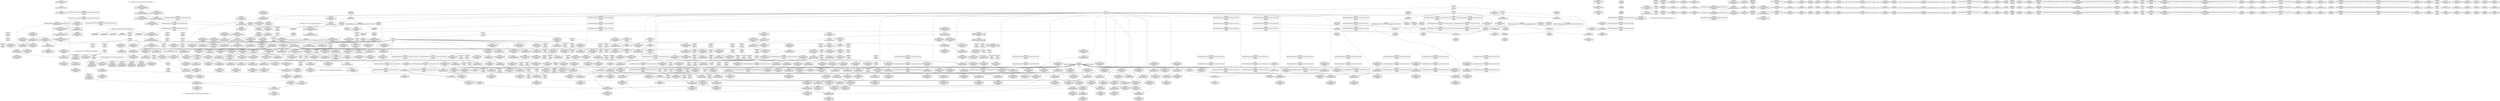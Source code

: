 digraph {
	CE0x4d74ec0 [shape=record,shape=Mrecord,label="{CE0x4d74ec0|selinux_xfrm_alloc_user:lor.lhs.false11|*SummSource*}"]
	CE0x4dc8060 [shape=record,shape=Mrecord,label="{CE0x4dc8060|selinux_xfrm_alloc_user:tmp53|security/selinux/xfrm.c,99|*SummSink*}"]
	CE0x4da4100 [shape=record,shape=Mrecord,label="{CE0x4da4100|GLOBAL:lockdep_rcu_suspicious|*Constant*|*SummSink*}"]
	CE0x4d9df30 [shape=record,shape=Mrecord,label="{CE0x4d9df30|kmalloc222:bb}"]
	CE0x4d83730 [shape=record,shape=Mrecord,label="{CE0x4d83730|selinux_xfrm_alloc_user:cmp19|security/selinux/xfrm.c,95|*SummSource*}"]
	CE0x4e28a20 [shape=record,shape=Mrecord,label="{CE0x4e28a20|i16_39|*Constant*|*SummSource*}"]
	CE0x4e37340 [shape=record,shape=Mrecord,label="{CE0x4e37340|GLOBAL:atomic_inc221|*Constant*|*SummSink*}"]
	CE0x4d65d60 [shape=record,shape=Mrecord,label="{CE0x4d65d60|selinux_xfrm_alloc_user:ctxp|Function::selinux_xfrm_alloc_user&Arg::ctxp::|*SummSink*}"]
	CE0x4d664f0 [shape=record,shape=Mrecord,label="{CE0x4d664f0|%struct.xfrm_sec_ctx**_null|*Constant*}"]
	CE0x4e25410 [shape=record,shape=Mrecord,label="{CE0x4e25410|selinux_xfrm_alloc_user:tmp62|security/selinux/xfrm.c,109|*SummSource*}"]
	CE0x4d74c40 [shape=record,shape=Mrecord,label="{CE0x4d74c40|selinux_xfrm_alloc_user:tmp10|security/selinux/xfrm.c,85}"]
	CE0x4d62210 [shape=record,shape=Mrecord,label="{CE0x4d62210|selinux_xfrm_alloc_user:call4|security/selinux/xfrm.c,85|*SummSource*}"]
	CE0x4d91bc0 [shape=record,shape=Mrecord,label="{CE0x4d91bc0|selinux_xfrm_alloc_user:if.then42|*SummSource*}"]
	CE0x4d5cee0 [shape=record,shape=Mrecord,label="{CE0x4d5cee0|selinux_xfrm_policy_alloc:bb}"]
	"CONST[source:1(input),value:2(dynamic)][purpose:{object}][SrcIdx:11]"
	CE0x4dc9ef0 [shape=record,shape=Mrecord,label="{CE0x4dc9ef0|selinux_xfrm_alloc_user:ctx_alg30|security/selinux/xfrm.c,103|*SummSource*}"]
	CE0x4d80410 [shape=record,shape=Mrecord,label="{CE0x4d80410|selinux_xfrm_alloc_user:ctx_doi|security/selinux/xfrm.c,90}"]
	CE0x4da0000 [shape=record,shape=Mrecord,label="{CE0x4da0000|selinux_xfrm_alloc_user:tobool1|security/selinux/xfrm.c,85|*SummSink*}"]
	CE0x4d803a0 [shape=record,shape=Mrecord,label="{CE0x4d803a0|COLLAPSED:_CMRE:_elem_0::|security/selinux/xfrm.c,90}"]
	CE0x4da0fa0 [shape=record,shape=Mrecord,label="{CE0x4da0fa0|get_current227:tmp}"]
	CE0x4dca9b0 [shape=record,shape=Mrecord,label="{CE0x4dca9b0|selinux_xfrm_alloc_user:conv31|security/selinux/xfrm.c,104}"]
	CE0x4e26d40 [shape=record,shape=Mrecord,label="{CE0x4e26d40|selinux_xfrm_alloc_user:tmp65|security/selinux/xfrm.c,111|*SummSink*}"]
	CE0x4d71ec0 [shape=record,shape=Mrecord,label="{CE0x4d71ec0|selinux_xfrm_alloc_user:tmp3}"]
	CE0x4d6fe70 [shape=record,shape=Mrecord,label="{CE0x4d6fe70|i64_8|*Constant*|*SummSource*}"]
	CE0x4d6ffc0 [shape=record,shape=Mrecord,label="{CE0x4d6ffc0|i64_8|*Constant*|*SummSink*}"]
	CE0x4d869e0 [shape=record,shape=Mrecord,label="{CE0x4d869e0|i64*_getelementptr_inbounds_(_34_x_i64_,_34_x_i64_*___llvm_gcov_ctr20,_i64_0,_i64_18)|*Constant*}"]
	CE0x4d6c550 [shape=record,shape=Mrecord,label="{CE0x4d6c550|selinux_xfrm_alloc_user:ctx_len|security/selinux/xfrm.c,94|*SummSource*}"]
	CE0x4d71130 [shape=record,shape=Mrecord,label="{CE0x4d71130|selinux_xfrm_alloc_user:call25|security/selinux/xfrm.c,98|*SummSource*}"]
	CE0x4de4d80 [shape=record,shape=Mrecord,label="{CE0x4de4d80|COLLAPSED:_CMRE_4,8_}"]
	CE0x4d763c0 [shape=record,shape=Mrecord,label="{CE0x4d763c0|selinux_xfrm_alloc_user:if.then21|*SummSink*}"]
	CE0x4d9d630 [shape=record,shape=Mrecord,label="{CE0x4d9d630|selinux_xfrm_alloc_user:tmp24|security/selinux/xfrm.c,89}"]
	CE0x4d5f7a0 [shape=record,shape=Mrecord,label="{CE0x4d5f7a0|selinux_xfrm_alloc_user:tmp34|security/selinux/xfrm.c,90|*SummSink*}"]
	CE0x4ddb480 [shape=record,shape=Mrecord,label="{CE0x4ddb480|selinux_xfrm_alloc_user:tmp37|security/selinux/xfrm.c,89}"]
	CE0x4e2e540 [shape=record,shape=Mrecord,label="{CE0x4e2e540|selinux_xfrm_alloc_user:tmp69|security/selinux/xfrm.c,113|*SummSource*}"]
	CE0x4d5d350 [shape=record,shape=Mrecord,label="{CE0x4d5d350|selinux_xfrm_alloc_user:tmp3|*SummSource*}"]
	CE0x4da5300 [shape=record,shape=Mrecord,label="{CE0x4da5300|i32_78|*Constant*|*SummSink*}"]
	CE0x4d9ede0 [shape=record,shape=Mrecord,label="{CE0x4d9ede0|i32_1|*Constant*}"]
	CE0x4e38f70 [shape=record,shape=Mrecord,label="{CE0x4e38f70|selinux_xfrm_alloc_user:tmp74|security/selinux/xfrm.c,121|*SummSource*}"]
	CE0x4e39a70 [shape=record,shape=Mrecord,label="{CE0x4e39a70|selinux_xfrm_alloc_user:tmp75|security/selinux/xfrm.c,121}"]
	CE0x4dcf550 [shape=record,shape=Mrecord,label="{CE0x4dcf550|get_current227:tmp2|*SummSink*}"]
	CE0x4de54a0 [shape=record,shape=Mrecord,label="{CE0x4de54a0|_call_void_atomic_inc221(%struct.atomic_t*_selinux_xfrm_refcount)_#10,_!dbg_!27810|security/selinux/xfrm.c,117|*SummSource*}"]
	CE0x4d94110 [shape=record,shape=Mrecord,label="{CE0x4d94110|selinux_xfrm_alloc_user:bb|*SummSink*}"]
	CE0x4d941d0 [shape=record,shape=Mrecord,label="{CE0x4d941d0|selinux_xfrm_alloc_user:if.then21}"]
	"CONST[source:0(mediator),value:2(dynamic)][purpose:{subject}][SnkIdx:0]"
	CE0x4dd1a60 [shape=record,shape=Mrecord,label="{CE0x4dd1a60|GLOBAL:__kmalloc|*Constant*}"]
	CE0x4d86830 [shape=record,shape=Mrecord,label="{CE0x4d86830|selinux_xfrm_alloc_user:tmp39|security/selinux/xfrm.c,89|*SummSink*}"]
	CE0x4d65a70 [shape=record,shape=Mrecord,label="{CE0x4d65a70|selinux_xfrm_policy_alloc:uctx|Function::selinux_xfrm_policy_alloc&Arg::uctx::}"]
	CE0x4d884a0 [shape=record,shape=Mrecord,label="{CE0x4d884a0|i64*_getelementptr_inbounds_(_34_x_i64_,_34_x_i64_*___llvm_gcov_ctr20,_i64_0,_i64_18)|*Constant*|*SummSink*}"]
	CE0x4d9cf90 [shape=record,shape=Mrecord,label="{CE0x4d9cf90|selinux_xfrm_alloc_user:tmp22|security/selinux/xfrm.c,89|*SummSource*}"]
	CE0x4d782f0 [shape=record,shape=Mrecord,label="{CE0x4d782f0|i32_22|*Constant*|*SummSink*}"]
	CE0x4d9cb10 [shape=record,shape=Mrecord,label="{CE0x4d9cb10|atomic_inc221:tmp|*SummSink*}"]
	CE0x4d72390 [shape=record,shape=Mrecord,label="{CE0x4d72390|i64*_getelementptr_inbounds_(_34_x_i64_,_34_x_i64_*___llvm_gcov_ctr20,_i64_0,_i64_0)|*Constant*|*SummSink*}"]
	CE0x4dd6a80 [shape=record,shape=Mrecord,label="{CE0x4dd6a80|i64*_getelementptr_inbounds_(_2_x_i64_,_2_x_i64_*___llvm_gcov_ctr26,_i64_0,_i64_0)|*Constant*|*SummSink*}"]
	CE0x4da0410 [shape=record,shape=Mrecord,label="{CE0x4da0410|atomic_inc221:tmp3|*SummSource*}"]
	CE0x4e44900 [shape=record,shape=Mrecord,label="{CE0x4e44900|get_current227:tmp4|./arch/x86/include/asm/current.h,14|*SummSource*}"]
	CE0x4dce730 [shape=record,shape=Mrecord,label="{CE0x4dce730|selinux_xfrm_alloc_user:conv34|security/selinux/xfrm.c,105}"]
	CE0x4e28cc0 [shape=record,shape=Mrecord,label="{CE0x4e28cc0|%struct.common_audit_data.1017*_null|*Constant*}"]
	CE0x4d88900 [shape=record,shape=Mrecord,label="{CE0x4d88900|selinux_xfrm_alloc_user:tmp40|security/selinux/xfrm.c,92|*SummSource*}"]
	CE0x4d976b0 [shape=record,shape=Mrecord,label="{CE0x4d976b0|selinux_xfrm_alloc_user:land.lhs.true|*SummSink*}"]
	CE0x4d75580 [shape=record,shape=Mrecord,label="{CE0x4d75580|selinux_xfrm_alloc_user:if.end16|*SummSource*}"]
	CE0x4dcbc60 [shape=record,shape=Mrecord,label="{CE0x4dcbc60|selinux_xfrm_alloc_user:ctx_len32|security/selinux/xfrm.c,104}"]
	CE0x4d6a470 [shape=record,shape=Mrecord,label="{CE0x4d6a470|kmalloc222:entry|*SummSink*}"]
	CE0x4dcb340 [shape=record,shape=Mrecord,label="{CE0x4dcb340|selinux_xfrm_alloc_user:tmp55|security/selinux/xfrm.c,100|*SummSource*}"]
	CE0x4d57d00 [shape=record,shape=Mrecord,label="{CE0x4d57d00|selinux_xfrm_policy_alloc:bb|*SummSink*}"]
	CE0x4d5bf00 [shape=record,shape=Mrecord,label="{CE0x4d5bf00|selinux_xfrm_alloc_user:tmp66|security/selinux/xfrm.c,113|*SummSource*}"]
	CE0x4d9d400 [shape=record,shape=Mrecord,label="{CE0x4d9d400|selinux_xfrm_alloc_user:tmp23|security/selinux/xfrm.c,89|*SummSource*}"]
	CE0x4d6a370 [shape=record,shape=Mrecord,label="{CE0x4d6a370|kmalloc222:entry|*SummSource*}"]
	CE0x4d5dcd0 [shape=record,shape=Mrecord,label="{CE0x4d5dcd0|get_current227:entry}"]
	CE0x4d90b30 [shape=record,shape=Mrecord,label="{CE0x4d90b30|selinux_xfrm_alloc_user:if.then42}"]
	CE0x4d60740 [shape=record,shape=Mrecord,label="{CE0x4d60740|selinux_xfrm_alloc_user:tobool|security/selinux/xfrm.c,85}"]
	CE0x4ddc110 [shape=record,shape=Mrecord,label="{CE0x4ddc110|selinux_xfrm_alloc_user:ctx_str37|security/selinux/xfrm.c,106|*SummSource*}"]
	CE0x4d5d4d0 [shape=record,shape=Mrecord,label="{CE0x4d5d4d0|selinux_xfrm_alloc_user:call|security/selinux/xfrm.c,85|*SummSource*}"]
	CE0x4dda3b0 [shape=record,shape=Mrecord,label="{CE0x4dda3b0|selinux_xfrm_alloc_user:conv12|security/selinux/xfrm.c,91}"]
	CE0x4da58c0 [shape=record,shape=Mrecord,label="{CE0x4da58c0|i64_2|*Constant*}"]
	CE0x4d73230 [shape=record,shape=Mrecord,label="{CE0x4d73230|selinux_xfrm_policy_alloc:entry|*SummSink*}"]
	CE0x4d86770 [shape=record,shape=Mrecord,label="{CE0x4d86770|selinux_xfrm_alloc_user:tmp39|security/selinux/xfrm.c,89|*SummSource*}"]
	CE0x4da4610 [shape=record,shape=Mrecord,label="{CE0x4da4610|%struct.task_struct.1015**_bitcast_(%struct.task_struct**_current_task_to_%struct.task_struct.1015**)|*Constant*|*SummSource*}"]
	CE0x4d8d7e0 [shape=record,shape=Mrecord,label="{CE0x4d8d7e0|%struct.xfrm_user_sec_ctx*_null|*Constant*}"]
	CE0x4d8c540 [shape=record,shape=Mrecord,label="{CE0x4d8c540|selinux_xfrm_alloc_user:tmp58|security/selinux/xfrm.c,108}"]
	CE0x4d64af0 [shape=record,shape=Mrecord,label="{CE0x4d64af0|selinux_xfrm_alloc_user:lor.lhs.false}"]
	CE0x4d893e0 [shape=record,shape=Mrecord,label="{CE0x4d893e0|i32_4|*Constant*}"]
	"CONST[source:0(mediator),value:2(dynamic)][purpose:{object}][SnkIdx:2]"
	CE0x4d8e1f0 [shape=record,shape=Mrecord,label="{CE0x4d8e1f0|selinux_xfrm_alloc_user:cmp7|security/selinux/xfrm.c,89|*SummSource*}"]
	CE0x4e283e0 [shape=record,shape=Mrecord,label="{CE0x4e283e0|avc_has_perm:tsid|Function::avc_has_perm&Arg::tsid::}"]
	CE0x4e2e040 [shape=record,shape=Mrecord,label="{CE0x4e2e040|selinux_xfrm_alloc_user:tmp68|security/selinux/xfrm.c,113|*SummSource*}"]
	CE0x4d9ca80 [shape=record,shape=Mrecord,label="{CE0x4d9ca80|atomic_inc221:tmp|*SummSource*}"]
	CE0x4d578e0 [shape=record,shape=Mrecord,label="{CE0x4d578e0|i64*_getelementptr_inbounds_(_2_x_i64_,_2_x_i64_*___llvm_gcov_ctr6,_i64_0,_i64_1)|*Constant*}"]
	CE0x4d86dc0 [shape=record,shape=Mrecord,label="{CE0x4d86dc0|%struct.task_struct.1015*_(%struct.task_struct.1015**)*_asm_movq_%gs:$_1:P_,$0_,_r,im,_dirflag_,_fpsr_,_flags_|*SummSource*}"]
	CE0x4da5140 [shape=record,shape=Mrecord,label="{CE0x4da5140|i32_78|*Constant*|*SummSource*}"]
	"CONST[source:1(input),value:2(dynamic)][purpose:{object}][SrcIdx:13]"
	CE0x4d6cb60 [shape=record,shape=Mrecord,label="{CE0x4d6cb60|selinux_xfrm_alloc_user:tmp42|*LoadInst*|security/selinux/xfrm.c,94|*SummSink*}"]
	CE0x4d74b30 [shape=record,shape=Mrecord,label="{CE0x4d74b30|i64_4|*Constant*|*SummSink*}"]
	CE0x4d72c50 [shape=record,shape=Mrecord,label="{CE0x4d72c50|selinux_xfrm_alloc_user:return|*SummSink*}"]
	CE0x4d57780 [shape=record,shape=Mrecord,label="{CE0x4d57780|i64*_getelementptr_inbounds_(_2_x_i64_,_2_x_i64_*___llvm_gcov_ctr6,_i64_0,_i64_0)|*Constant*|*SummSink*}"]
	CE0x4e4c430 [shape=record,shape=Mrecord,label="{CE0x4e4c430|atomic_inc221:tmp2|*SummSink*}"]
	CE0x4d5d0f0 [shape=record,shape=Mrecord,label="{CE0x4d5d0f0|selinux_xfrm_policy_alloc:tmp1|*SummSource*}"]
	CE0x4e3d250 [shape=record,shape=Mrecord,label="{CE0x4e3d250|get_current227:bb|*SummSink*}"]
	CE0x4dcfc00 [shape=record,shape=Mrecord,label="{CE0x4dcfc00|selinux_xfrm_alloc_user:tmp25|security/selinux/xfrm.c,89}"]
	CE0x4dda740 [shape=record,shape=Mrecord,label="{CE0x4dda740|selinux_xfrm_alloc_user:conv12|security/selinux/xfrm.c,91|*SummSource*}"]
	CE0x4e10c60 [shape=record,shape=Mrecord,label="{CE0x4e10c60|void_(i32*,_i32*)*_asm_sideeffect_.pushsection_.smp_locks,_22a_22_0A.balign_4_0A.long_671f_-_._0A.popsection_0A671:_0A_09lock_incl_$0_,_*m,*m,_dirflag_,_fpsr_,_flags_|*SummSource*}"]
	CE0x4e23820 [shape=record,shape=Mrecord,label="{CE0x4e23820|selinux_xfrm_alloc_user:sid|security/selinux/xfrm.c,111}"]
	CE0x4ddb2a0 [shape=record,shape=Mrecord,label="{CE0x4ddb2a0|i64_17|*Constant*|*SummSource*}"]
	CE0x4d9fc90 [shape=record,shape=Mrecord,label="{CE0x4d9fc90|i64*_getelementptr_inbounds_(_2_x_i64_,_2_x_i64_*___llvm_gcov_ctr22,_i64_0,_i64_1)|*Constant*|*SummSource*}"]
	CE0x4d74cb0 [shape=record,shape=Mrecord,label="{CE0x4d74cb0|selinux_xfrm_alloc_user:tmp9|security/selinux/xfrm.c,85|*SummSink*}"]
	CE0x4e2dce0 [shape=record,shape=Mrecord,label="{CE0x4e2dce0|selinux_xfrm_alloc_user:tmp68|security/selinux/xfrm.c,113}"]
	CE0x4da3870 [shape=record,shape=Mrecord,label="{CE0x4da3870|i64*_getelementptr_inbounds_(_2_x_i64_,_2_x_i64_*___llvm_gcov_ctr21,_i64_0,_i64_0)|*Constant*|*SummSource*}"]
	CE0x4d88da0 [shape=record,shape=Mrecord,label="{CE0x4d88da0|selinux_xfrm_alloc_user:tmp41|security/selinux/xfrm.c,92}"]
	CE0x4e38680 [shape=record,shape=Mrecord,label="{CE0x4e38680|selinux_xfrm_alloc_user:rc.0|*SummSink*}"]
	CE0x6c87a70 [shape=record,shape=Mrecord,label="{CE0x6c87a70|selinux_xfrm_alloc_user:lor.lhs.false11|*SummSink*}"]
	CE0x4dd6d60 [shape=record,shape=Mrecord,label="{CE0x4dd6d60|kmalloc222:tmp|*SummSource*}"]
	CE0x4e4c350 [shape=record,shape=Mrecord,label="{CE0x4e4c350|atomic_inc221:tmp2}"]
	CE0x4d73ea0 [shape=record,shape=Mrecord,label="{CE0x4d73ea0|_ret_i32_%call,_!dbg_!27715|security/selinux/xfrm.c,289}"]
	CE0x4d73e30 [shape=record,shape=Mrecord,label="{CE0x4d73e30|_ret_i32_%retval.0,_!dbg_!27815|security/selinux/xfrm.c,123}"]
	CE0x4d711f0 [shape=record,shape=Mrecord,label="{CE0x4d711f0|selinux_xfrm_alloc_user:call25|security/selinux/xfrm.c,98|*SummSink*}"]
	CE0x4e27db0 [shape=record,shape=Mrecord,label="{CE0x4e27db0|avc_has_perm:entry|*SummSink*}"]
	CE0x62d1d50 [shape=record,shape=Mrecord,label="{CE0x62d1d50|selinux_xfrm_alloc_user:tobool1|security/selinux/xfrm.c,85|*SummSource*}"]
	CE0x4dd11c0 [shape=record,shape=Mrecord,label="{CE0x4dd11c0|kmalloc222:tmp1|*SummSink*}"]
	CE0x4e291f0 [shape=record,shape=Mrecord,label="{CE0x4e291f0|avc_has_perm:requested|Function::avc_has_perm&Arg::requested::}"]
	CE0x4e24440 [shape=record,shape=Mrecord,label="{CE0x4e24440|4:_i32,_:_CR_0,4_|*MultipleSource*|security/selinux/xfrm.c,85|security/selinux/xfrm.c,85|security/selinux/xfrm.c,111}"]
	CE0x4d8abc0 [shape=record,shape=Mrecord,label="{CE0x4d8abc0|selinux_xfrm_alloc_user:tmp47|security/selinux/xfrm.c,96}"]
	CE0x4d5a9c0 [shape=record,shape=Mrecord,label="{CE0x4d5a9c0|i64*_getelementptr_inbounds_(_2_x_i64_,_2_x_i64_*___llvm_gcov_ctr6,_i64_0,_i64_0)|*Constant*}"]
	CE0x4d7a710 [shape=record,shape=Mrecord,label="{CE0x4d7a710|selinux_xfrm_alloc_user:tmp26|security/selinux/xfrm.c,89}"]
	CE0x4d6f8c0 [shape=record,shape=Mrecord,label="{CE0x4d6f8c0|selinux_xfrm_alloc_user:conv23|security/selinux/xfrm.c,98|*SummSink*}"]
	CE0x4d9dd80 [shape=record,shape=Mrecord,label="{CE0x4d9dd80|i64*_getelementptr_inbounds_(_2_x_i64_,_2_x_i64_*___llvm_gcov_ctr21,_i64_0,_i64_0)|*Constant*|*SummSink*}"]
	CE0x4dd6e50 [shape=record,shape=Mrecord,label="{CE0x4dd6e50|i64_0|*Constant*|*SummSource*}"]
	CE0x4d87a60 [shape=record,shape=Mrecord,label="{CE0x4d87a60|selinux_xfrm_alloc_user:cmp|security/selinux/xfrm.c,89}"]
	CE0x4da4190 [shape=record,shape=Mrecord,label="{CE0x4da4190|i8*_getelementptr_inbounds_(_24_x_i8_,_24_x_i8_*_.str244,_i32_0,_i32_0)|*Constant*|*SummSource*}"]
	CE0x4de7250 [shape=record,shape=Mrecord,label="{CE0x4de7250|selinux_xfrm_alloc_user:tmp72|security/selinux/xfrm.c,116|*SummSink*}"]
	CE0x4d6a890 [shape=record,shape=Mrecord,label="{CE0x4d6a890|kmalloc222:size|Function::kmalloc222&Arg::size::|*SummSink*}"]
	CE0x4dd3e50 [shape=record,shape=Mrecord,label="{CE0x4dd3e50|selinux_xfrm_alloc_user:tmp7|security/selinux/xfrm.c,85|*SummSource*}"]
	CE0x4de5a60 [shape=record,shape=Mrecord,label="{CE0x4de5a60|selinux_xfrm_alloc_user:tmp70|security/selinux/xfrm.c,114|*SummSource*}"]
	CE0x4d5f410 [shape=record,shape=Mrecord,label="{CE0x4d5f410|selinux_xfrm_alloc_user:tmp34|security/selinux/xfrm.c,90}"]
	CE0x4d89f40 [shape=record,shape=Mrecord,label="{CE0x4d89f40|selinux_xfrm_alloc_user:tmp46|security/selinux/xfrm.c,95|*SummSource*}"]
	CE0x4d8dc90 [shape=record,shape=Mrecord,label="{CE0x4d8dc90|%struct.xfrm_user_sec_ctx*_null|*Constant*|*SummSink*}"]
	CE0x4de7730 [shape=record,shape=Mrecord,label="{CE0x4de7730|selinux_xfrm_alloc_user:tmp31|security/selinux/xfrm.c,90}"]
	CE0x4d9d060 [shape=record,shape=Mrecord,label="{CE0x4d9d060|selinux_xfrm_alloc_user:tmp22|security/selinux/xfrm.c,89|*SummSink*}"]
	CE0x4de7850 [shape=record,shape=Mrecord,label="{CE0x4de7850|selinux_xfrm_alloc_user:tmp31|security/selinux/xfrm.c,90|*SummSource*}"]
	CE0x4e251a0 [shape=record,shape=Mrecord,label="{CE0x4e251a0|selinux_xfrm_alloc_user:tmp64|security/selinux/xfrm.c,111|*SummSink*}"]
	CE0x4e38160 [shape=record,shape=Mrecord,label="{CE0x4e38160|_ret_void,_!dbg_!27715|./arch/x86/include/asm/atomic.h,94|*SummSource*}"]
	CE0x4d90a70 [shape=record,shape=Mrecord,label="{CE0x4d90a70|selinux_xfrm_alloc_user:if.then|*SummSink*}"]
	CE0x4dcace0 [shape=record,shape=Mrecord,label="{CE0x4dcace0|selinux_xfrm_alloc_user:tmp54|security/selinux/xfrm.c,100|*SummSource*}"]
	CE0x4d9c310 [shape=record,shape=Mrecord,label="{CE0x4d9c310|selinux_xfrm_alloc_user:tmp15|security/selinux/xfrm.c,85|*SummSink*}"]
	CE0x4d95350 [shape=record,shape=Mrecord,label="{CE0x4d95350|selinux_xfrm_alloc_user:if.end28|*SummSource*}"]
	CE0x4d5c7d0 [shape=record,shape=Mrecord,label="{CE0x4d5c7d0|selinux_xfrm_alloc_user:tmp33|security/selinux/xfrm.c,90|*SummSource*}"]
	CE0x4d78c60 [shape=record,shape=Mrecord,label="{CE0x4d78c60|i64_3|*Constant*|*SummSink*}"]
	CE0x4dd64c0 [shape=record,shape=Mrecord,label="{CE0x4dd64c0|atomic_inc221:bb}"]
	CE0x4d7f520 [shape=record,shape=Mrecord,label="{CE0x4d7f520|selinux_xfrm_alloc_user:bb}"]
	CE0x4e26100 [shape=record,shape=Mrecord,label="{CE0x4e26100|avc_has_perm:auditdata|Function::avc_has_perm&Arg::auditdata::|*SummSource*}"]
	CE0x4de6a10 [shape=record,shape=Mrecord,label="{CE0x4de6a10|i64*_getelementptr_inbounds_(_34_x_i64_,_34_x_i64_*___llvm_gcov_ctr20,_i64_0,_i64_31)|*Constant*}"]
	CE0x4e3a2a0 [shape=record,shape=Mrecord,label="{CE0x4e3a2a0|GLOBAL:kfree|*Constant*}"]
	CE0x4d63660 [shape=record,shape=Mrecord,label="{CE0x4d63660|_ret_i32_%retval.0,_!dbg_!27815|security/selinux/xfrm.c,123|*SummSource*}"]
	CE0x4da4680 [shape=record,shape=Mrecord,label="{CE0x4da4680|kmalloc222:bb|*SummSink*}"]
	CE0x4d55180 [shape=record,shape=Mrecord,label="{CE0x4d55180|_call_void_mcount()_#3}"]
	CE0x4d95410 [shape=record,shape=Mrecord,label="{CE0x4d95410|selinux_xfrm_alloc_user:if.end28|*SummSink*}"]
	CE0x4d9cea0 [shape=record,shape=Mrecord,label="{CE0x4d9cea0|i64*_getelementptr_inbounds_(_2_x_i64_,_2_x_i64_*___llvm_gcov_ctr22,_i64_0,_i64_0)|*Constant*}"]
	CE0x4d89b40 [shape=record,shape=Mrecord,label="{CE0x4d89b40|i64*_getelementptr_inbounds_(_2_x_i64_,_2_x_i64_*___llvm_gcov_ctr22,_i64_0,_i64_0)|*Constant*|*SummSink*}"]
	CE0x4e39ca0 [shape=record,shape=Mrecord,label="{CE0x4e39ca0|selinux_xfrm_alloc_user:tmp75|security/selinux/xfrm.c,121|*SummSink*}"]
	CE0x4e3b580 [shape=record,shape=Mrecord,label="{CE0x4e3b580|selinux_xfrm_alloc_user:retval.0}"]
	CE0x4e3b7b0 [shape=record,shape=Mrecord,label="{CE0x4e3b7b0|selinux_xfrm_alloc_user:retval.0|*SummSink*}"]
	CE0x4db7200 [shape=record,shape=Mrecord,label="{CE0x4db7200|selinux_xfrm_alloc_user:tmp51|security/selinux/xfrm.c,99|*SummSink*}"]
	CE0x4d65ee0 [shape=record,shape=Mrecord,label="{CE0x4d65ee0|selinux_xfrm_alloc_user:do.body|*SummSource*}"]
	CE0x4d668e0 [shape=record,shape=Mrecord,label="{CE0x4d668e0|i64_10|*Constant*|*SummSource*}"]
	CE0x4d62b80 [shape=record,shape=Mrecord,label="{CE0x4d62b80|selinux_xfrm_policy_alloc:tmp3|*SummSource*}"]
	CE0x4e38c90 [shape=record,shape=Mrecord,label="{CE0x4e38c90|i64*_getelementptr_inbounds_(_34_x_i64_,_34_x_i64_*___llvm_gcov_ctr20,_i64_0,_i64_32)|*Constant*|*SummSink*}"]
	CE0x4d95290 [shape=record,shape=Mrecord,label="{CE0x4d95290|selinux_xfrm_alloc_user:if.end28}"]
	CE0x4d7cd20 [shape=record,shape=Mrecord,label="{CE0x4d7cd20|selinux_xfrm_alloc_user:uctx|Function::selinux_xfrm_alloc_user&Arg::uctx::|*SummSink*}"]
	CE0x4d964a0 [shape=record,shape=Mrecord,label="{CE0x4d964a0|selinux_xfrm_alloc_user:land.lhs.true}"]
	CE0x4d71d60 [shape=record,shape=Mrecord,label="{CE0x4d71d60|selinux_xfrm_alloc_user:tmp2|*SummSource*}"]
	CE0x4d8c360 [shape=record,shape=Mrecord,label="{CE0x4d8c360|i64_26|*Constant*}"]
	CE0x4de59f0 [shape=record,shape=Mrecord,label="{CE0x4de59f0|selinux_xfrm_alloc_user:tmp70|security/selinux/xfrm.c,114}"]
	CE0x4d8be80 [shape=record,shape=Mrecord,label="{CE0x4d8be80|i64_25|*Constant*|*SummSource*}"]
	CE0x4d78200 [shape=record,shape=Mrecord,label="{CE0x4d78200|i32_22|*Constant*|*SummSource*}"]
	CE0x4d6c9a0 [shape=record,shape=Mrecord,label="{CE0x4d6c9a0|selinux_xfrm_alloc_user:tmp42|*LoadInst*|security/selinux/xfrm.c,94|*SummSource*}"]
	CE0x4d850c0 [shape=record,shape=Mrecord,label="{CE0x4d850c0|kmalloc222:tmp2}"]
	CE0x4d81720 [shape=record,shape=Mrecord,label="{CE0x4d81720|i64_14|*Constant*|*SummSource*}"]
	CE0x4e3d190 [shape=record,shape=Mrecord,label="{CE0x4e3d190|get_current227:bb|*SummSource*}"]
	CE0x4d9e870 [shape=record,shape=Mrecord,label="{CE0x4d9e870|selinux_xfrm_alloc_user:tmp30|*LoadInst*|security/selinux/xfrm.c,90|*SummSink*}"]
	CE0x4d71360 [shape=record,shape=Mrecord,label="{CE0x4d71360|GLOBAL:kmalloc222|*Constant*}"]
	CE0x4d9eb30 [shape=record,shape=Mrecord,label="{CE0x4d9eb30|selinux_xfrm_alloc_user:conv|security/selinux/xfrm.c,90|*SummSource*}"]
	CE0x4d6f800 [shape=record,shape=Mrecord,label="{CE0x4d6f800|selinux_xfrm_alloc_user:conv23|security/selinux/xfrm.c,98|*SummSource*}"]
	CE0x4e134c0 [shape=record,shape=Mrecord,label="{CE0x4e134c0|_call_void_asm_sideeffect_.pushsection_.smp_locks,_22a_22_0A.balign_4_0A.long_671f_-_._0A.popsection_0A671:_0A_09lock_incl_$0_,_*m,*m,_dirflag_,_fpsr_,_flags_(i32*_%counter,_i32*_%counter)_#3,_!dbg_!27713,_!srcloc_!27714|./arch/x86/include/asm/atomic.h,92|*SummSource*}"]
	CE0x4d624a0 [shape=record,shape=Mrecord,label="{CE0x4d624a0|GLOBAL:get_current227|*Constant*}"]
	CE0x4d77fe0 [shape=record,shape=Mrecord,label="{CE0x4d77fe0|GLOBAL:get_current227|*Constant*|*SummSink*}"]
	CE0x4e253a0 [shape=record,shape=Mrecord,label="{CE0x4e253a0|selinux_xfrm_alloc_user:tmp62|security/selinux/xfrm.c,109}"]
	CE0x4e3c1d0 [shape=record,shape=Mrecord,label="{CE0x4e3c1d0|selinux_xfrm_alloc_user:tmp77|security/selinux/xfrm.c,123|*SummSink*}"]
	CE0x4ddcb50 [shape=record,shape=Mrecord,label="{CE0x4ddcb50|i8_0|*Constant*|*SummSource*}"]
	CE0x4d85ca0 [shape=record,shape=Mrecord,label="{CE0x4d85ca0|selinux_xfrm_alloc_user:tmp37|security/selinux/xfrm.c,89|*SummSource*}"]
	CE0x4d58fa0 [shape=record,shape=Mrecord,label="{CE0x4d58fa0|selinux_xfrm_alloc_user:if.end16}"]
	CE0x4e3bba0 [shape=record,shape=Mrecord,label="{CE0x4e3bba0|i64*_getelementptr_inbounds_(_34_x_i64_,_34_x_i64_*___llvm_gcov_ctr20,_i64_0,_i64_33)|*Constant*|*SummSource*}"]
	CE0x4dc7b60 [shape=record,shape=Mrecord,label="{CE0x4dc7b60|selinux_xfrm_alloc_user:tmp52|security/selinux/xfrm.c,99|*SummSink*}"]
	CE0x4d5ca30 [shape=record,shape=Mrecord,label="{CE0x4d5ca30|selinux_xfrm_alloc_user:entry|*SummSource*}"]
	CE0x4de4e50 [shape=record,shape=Mrecord,label="{CE0x4de4e50|COLLAPSED:_CMRE_8,8_}"]
	CE0x4d7a530 [shape=record,shape=Mrecord,label="{CE0x4d7a530|i64_13|*Constant*}"]
	CE0x4d5de60 [shape=record,shape=Mrecord,label="{CE0x4d5de60|get_current227:entry|*SummSource*}"]
	CE0x4d8e280 [shape=record,shape=Mrecord,label="{CE0x4d8e280|selinux_xfrm_alloc_user:cmp7|security/selinux/xfrm.c,89|*SummSink*}"]
	CE0x4da0480 [shape=record,shape=Mrecord,label="{CE0x4da0480|atomic_inc221:tmp3|*SummSink*}"]
	CE0x4d9bcf0 [shape=record,shape=Mrecord,label="{CE0x4d9bcf0|selinux_xfrm_alloc_user:tobool1|security/selinux/xfrm.c,85}"]
	CE0x4d61c40 [shape=record,shape=Mrecord,label="{CE0x4d61c40|i64*_getelementptr_inbounds_(_34_x_i64_,_34_x_i64_*___llvm_gcov_ctr20,_i64_0,_i64_0)|*Constant*}"]
	CE0x4e37a40 [shape=record,shape=Mrecord,label="{CE0x4e37a40|GLOBAL:selinux_xfrm_refcount|Global_var:selinux_xfrm_refcount|*SummSink*}"]
	CE0x4d48aa0 [shape=record,shape=Mrecord,label="{CE0x4d48aa0|i64*_getelementptr_inbounds_(_2_x_i64_,_2_x_i64_*___llvm_gcov_ctr6,_i64_0,_i64_1)|*Constant*|*SummSource*}"]
	CE0x4d9bd60 [shape=record,shape=Mrecord,label="{CE0x4d9bd60|selinux_xfrm_alloc_user:tmp8|security/selinux/xfrm.c,85|*SummSink*}"]
	CE0x4de3530 [shape=record,shape=Mrecord,label="{CE0x4de3530|selinux_xfrm_alloc_user:call40|security/selinux/xfrm.c,107|*SummSource*}"]
	CE0x4d6b6c0 [shape=record,shape=Mrecord,label="{CE0x4d6b6c0|i64_2|*Constant*|*SummSink*}"]
	CE0x4db7140 [shape=record,shape=Mrecord,label="{CE0x4db7140|selinux_xfrm_alloc_user:tmp51|security/selinux/xfrm.c,99|*SummSource*}"]
	CE0x4de7170 [shape=record,shape=Mrecord,label="{CE0x4de7170|selinux_xfrm_alloc_user:tmp72|security/selinux/xfrm.c,116}"]
	CE0x4e375a0 [shape=record,shape=Mrecord,label="{CE0x4e375a0|atomic_inc221:entry|*SummSource*}"]
	CE0x4d6b570 [shape=record,shape=Mrecord,label="{CE0x4d6b570|i64_2|*Constant*|*SummSource*}"]
	CE0x4e2ee10 [shape=record,shape=Mrecord,label="{CE0x4e2ee10|i64*_getelementptr_inbounds_(_34_x_i64_,_34_x_i64_*___llvm_gcov_ctr20,_i64_0,_i64_30)|*Constant*|*SummSink*}"]
	"CONST[source:0(mediator),value:0(static)][purpose:{operation}][SnkIdx:3]"
	CE0x4dd2a50 [shape=record,shape=Mrecord,label="{CE0x4dd2a50|%struct.task_struct.1015*_(%struct.task_struct.1015**)*_asm_movq_%gs:$_1:P_,$0_,_r,im,_dirflag_,_fpsr_,_flags_}"]
	CE0x4dd26d0 [shape=record,shape=Mrecord,label="{CE0x4dd26d0|selinux_xfrm_alloc_user:tmp7|security/selinux/xfrm.c,85}"]
	CE0x4dd3020 [shape=record,shape=Mrecord,label="{CE0x4dd3020|GLOBAL:selinux_xfrm_alloc_user.__warned|Global_var:selinux_xfrm_alloc_user.__warned|*SummSink*}"]
	CE0x4d858d0 [shape=record,shape=Mrecord,label="{CE0x4d858d0|selinux_xfrm_alloc_user:tmp36|security/selinux/xfrm.c,89|*SummSink*}"]
	CE0x4d66150 [shape=record,shape=Mrecord,label="{CE0x4d66150|selinux_xfrm_alloc_user:ctxp|Function::selinux_xfrm_alloc_user&Arg::ctxp::}"]
	CE0x4dcde40 [shape=record,shape=Mrecord,label="{CE0x4dcde40|selinux_xfrm_alloc_user:tmp57|security/selinux/xfrm.c,105}"]
	CE0x4da2110 [shape=record,shape=Mrecord,label="{CE0x4da2110|i1_true|*Constant*|*SummSource*}"]
	CE0x4da39f0 [shape=record,shape=Mrecord,label="{CE0x4da39f0|selinux_xfrm_alloc_user:tmp16|security/selinux/xfrm.c,85|*SummSink*}"]
	CE0x4d64ba0 [shape=record,shape=Mrecord,label="{CE0x4d64ba0|selinux_xfrm_policy_alloc:tmp3}"]
	CE0x4d6a1b0 [shape=record,shape=Mrecord,label="{CE0x4d6a1b0|kmalloc222:entry}"]
	CE0x4ddc620 [shape=record,shape=Mrecord,label="{CE0x4ddc620|selinux_xfrm_alloc_user:arrayidx38|security/selinux/xfrm.c,106|*SummSource*}"]
	CE0x4d9f2a0 [shape=record,shape=Mrecord,label="{CE0x4d9f2a0|i64_15|*Constant*}"]
	CE0x4e4c3c0 [shape=record,shape=Mrecord,label="{CE0x4e4c3c0|atomic_inc221:tmp2|*SummSource*}"]
	CE0x4e29680 [shape=record,shape=Mrecord,label="{CE0x4e29680|%struct.common_audit_data.1017*_null|*Constant*|*SummSource*}"]
	CE0x4d48950 [shape=record,shape=Mrecord,label="{CE0x4d48950|GLOBAL:selinux_xfrm_alloc_user|*Constant*}"]
	CE0x4dcd750 [shape=record,shape=Mrecord,label="{CE0x4dcd750|selinux_xfrm_alloc_user:tmp56|security/selinux/xfrm.c,105}"]
	CE0x4da4a00 [shape=record,shape=Mrecord,label="{CE0x4da4a00|i8_1|*Constant*|*SummSource*}"]
	CE0x4e3a6d0 [shape=record,shape=Mrecord,label="{CE0x4e3a6d0|_call_void_kfree(i8*_%tmp76)_#10,_!dbg_!27813|security/selinux/xfrm.c,121|*SummSource*}"]
	CE0x4db65c0 [shape=record,shape=Mrecord,label="{CE0x4db65c0|i64_22|*Constant*|*SummSink*}"]
	CE0x4e25ef0 [shape=record,shape=Mrecord,label="{CE0x4e25ef0|selinux_xfrm_alloc_user:ctx_sid44|security/selinux/xfrm.c,111|*SummSink*}"]
	CE0x4da6020 [shape=record,shape=Mrecord,label="{CE0x4da6020|i64*_getelementptr_inbounds_(_34_x_i64_,_34_x_i64_*___llvm_gcov_ctr20,_i64_0,_i64_9)|*Constant*|*SummSink*}"]
	CE0x4d653a0 [shape=record,shape=Mrecord,label="{CE0x4d653a0|selinux_xfrm_alloc_user:gfp|Function::selinux_xfrm_alloc_user&Arg::gfp::|*SummSource*}"]
	CE0x4dcb280 [shape=record,shape=Mrecord,label="{CE0x4dcb280|selinux_xfrm_alloc_user:tmp55|security/selinux/xfrm.c,100}"]
	CE0x4da2770 [shape=record,shape=Mrecord,label="{CE0x4da2770|void_(i32*,_i32*)*_asm_sideeffect_.pushsection_.smp_locks,_22a_22_0A.balign_4_0A.long_671f_-_._0A.popsection_0A671:_0A_09lock_incl_$0_,_*m,*m,_dirflag_,_fpsr_,_flags_|*SummSink*}"]
	CE0x4dd0cd0 [shape=record,shape=Mrecord,label="{CE0x4dd0cd0|_call_void_lockdep_rcu_suspicious(i8*_getelementptr_inbounds_(_24_x_i8_,_24_x_i8_*_.str244,_i32_0,_i32_0),_i32_85,_i8*_getelementptr_inbounds_(_45_x_i8_,_45_x_i8_*_.str1245,_i32_0,_i32_0))_#10,_!dbg_!27731|security/selinux/xfrm.c,85|*SummSource*}"]
	CE0x4d59890 [shape=record,shape=Mrecord,label="{CE0x4d59890|_call_void_mcount()_#3|*SummSource*}"]
	CE0x4d8c040 [shape=record,shape=Mrecord,label="{CE0x4d8c040|i64_25|*Constant*|*SummSink*}"]
	CE0x4da0820 [shape=record,shape=Mrecord,label="{CE0x4da0820|i64*_getelementptr_inbounds_(_34_x_i64_,_34_x_i64_*___llvm_gcov_ctr20,_i64_0,_i64_8)|*Constant*|*SummSource*}"]
	CE0x4dc9360 [shape=record,shape=Mrecord,label="{CE0x4dc9360|selinux_xfrm_alloc_user:ctx_doi29|security/selinux/xfrm.c,102|*SummSink*}"]
	CE0x4d857c0 [shape=record,shape=Mrecord,label="{CE0x4d857c0|selinux_xfrm_alloc_user:tmp36|security/selinux/xfrm.c,89|*SummSource*}"]
	CE0x4db6730 [shape=record,shape=Mrecord,label="{CE0x4db6730|i64_23|*Constant*|*SummSink*}"]
	CE0x4dd0b90 [shape=record,shape=Mrecord,label="{CE0x4dd0b90|i64*_getelementptr_inbounds_(_2_x_i64_,_2_x_i64_*___llvm_gcov_ctr26,_i64_0,_i64_1)|*Constant*|*SummSource*}"]
	CE0x4de2dd0 [shape=record,shape=Mrecord,label="{CE0x4de2dd0|selinux_xfrm_alloc_user:ctx_sid|security/selinux/xfrm.c,107}"]
	CE0x4d7d510 [shape=record,shape=Mrecord,label="{CE0x4d7d510|_call_void_mcount()_#3|*SummSource*}"]
	CE0x4de5020 [shape=record,shape=Mrecord,label="{CE0x4de5020|_call_void_atomic_inc221(%struct.atomic_t*_selinux_xfrm_refcount)_#10,_!dbg_!27810|security/selinux/xfrm.c,117|*SummSink*}"]
	CE0x4d85430 [shape=record,shape=Mrecord,label="{CE0x4d85430|kmalloc222:tmp3}"]
	CE0x4d69e50 [shape=record,shape=Mrecord,label="{CE0x4d69e50|selinux_xfrm_policy_alloc:tmp3|*SummSink*}"]
	CE0x4d53610 [shape=record,shape=Mrecord,label="{CE0x4d53610|selinux_xfrm_policy_alloc:tmp2}"]
	CE0x4dcede0 [shape=record,shape=Mrecord,label="{CE0x4dcede0|kmalloc222:tmp3|*SummSink*}"]
	CE0x4d7ca70 [shape=record,shape=Mrecord,label="{CE0x4d7ca70|selinux_xfrm_alloc_user:tmp14|security/selinux/xfrm.c,85}"]
	CE0x4d6ac80 [shape=record,shape=Mrecord,label="{CE0x4d6ac80|kmalloc222:flags|Function::kmalloc222&Arg::flags::|*SummSink*}"]
	CE0x4dcce10 [shape=record,shape=Mrecord,label="{CE0x4dcce10|selinux_xfrm_alloc_user:ctx_str|security/selinux/xfrm.c,105|*SummSource*}"]
	CE0x4e24e20 [shape=record,shape=Mrecord,label="{CE0x4e24e20|4:_i32,_:_CR_20,24_|*MultipleSource*|security/selinux/xfrm.c,85|security/selinux/xfrm.c,85|security/selinux/xfrm.c,111}"]
	CE0x4dd5ab0 [shape=record,shape=Mrecord,label="{CE0x4dd5ab0|atomic_inc221:bb|*SummSink*}"]
	CE0x4d60b50 [shape=record,shape=Mrecord,label="{CE0x4d60b50|selinux_xfrm_alloc_user:if.then47|*SummSource*}"]
	CE0x4ddac80 [shape=record,shape=Mrecord,label="{CE0x4ddac80|selinux_xfrm_alloc_user:cmp13|security/selinux/xfrm.c,91|*SummSource*}"]
	CE0x4e27850 [shape=record,shape=Mrecord,label="{CE0x4e27850|avc_has_perm:entry}"]
	CE0x4d58460 [shape=record,shape=Mrecord,label="{CE0x4d58460|selinux_xfrm_policy_alloc:bb|*SummSource*}"]
	CE0x4da4af0 [shape=record,shape=Mrecord,label="{CE0x4da4af0|i8_1|*Constant*|*SummSink*}"]
	CE0x4d7f460 [shape=record,shape=Mrecord,label="{CE0x4d7f460|selinux_xfrm_alloc_user:if.then27|*SummSink*}"]
	CE0x4e37790 [shape=record,shape=Mrecord,label="{CE0x4e37790|GLOBAL:selinux_xfrm_refcount|Global_var:selinux_xfrm_refcount}"]
	CE0x4ddbfe0 [shape=record,shape=Mrecord,label="{CE0x4ddbfe0|selinux_xfrm_alloc_user:ctx_str37|security/selinux/xfrm.c,106}"]
	CE0x4e37dc0 [shape=record,shape=Mrecord,label="{CE0x4e37dc0|atomic_inc221:v|Function::atomic_inc221&Arg::v::|*SummSource*}"]
	CE0x4dd0d40 [shape=record,shape=Mrecord,label="{CE0x4dd0d40|_call_void_lockdep_rcu_suspicious(i8*_getelementptr_inbounds_(_24_x_i8_,_24_x_i8_*_.str244,_i32_0,_i32_0),_i32_85,_i8*_getelementptr_inbounds_(_45_x_i8_,_45_x_i8_*_.str1245,_i32_0,_i32_0))_#10,_!dbg_!27731|security/selinux/xfrm.c,85|*SummSink*}"]
	CE0x4db69d0 [shape=record,shape=Mrecord,label="{CE0x4db69d0|i64_23|*Constant*|*SummSource*}"]
	CE0x4e27170 [shape=record,shape=Mrecord,label="{CE0x4e27170|selinux_xfrm_alloc_user:call45|security/selinux/xfrm.c,111|*SummSink*}"]
	CE0x4d66ed0 [shape=record,shape=Mrecord,label="{CE0x4d66ed0|selinux_xfrm_alloc_user:tmp23|security/selinux/xfrm.c,89}"]
	CE0x4e25f60 [shape=record,shape=Mrecord,label="{CE0x4e25f60|selinux_xfrm_alloc_user:ctx_sid44|security/selinux/xfrm.c,111|*SummSource*}"]
	CE0x4d62630 [shape=record,shape=Mrecord,label="{CE0x4d62630|selinux_xfrm_alloc_user:tmp12|security/selinux/xfrm.c,85}"]
	CE0x4d6dbf0 [shape=record,shape=Mrecord,label="{CE0x4d6dbf0|i64_4096|*Constant*|*SummSink*}"]
	CE0x4e24fe0 [shape=record,shape=Mrecord,label="{CE0x4e24fe0|selinux_xfrm_alloc_user:tmp64|security/selinux/xfrm.c,111|*SummSource*}"]
	CE0x4d6e5b0 [shape=record,shape=Mrecord,label="{CE0x4d6e5b0|i64*_getelementptr_inbounds_(_2_x_i64_,_2_x_i64_*___llvm_gcov_ctr22,_i64_0,_i64_1)|*Constant*|*SummSink*}"]
	CE0x4dd1d10 [shape=record,shape=Mrecord,label="{CE0x4dd1d10|i8*_getelementptr_inbounds_(_45_x_i8_,_45_x_i8_*_.str1245,_i32_0,_i32_0)|*Constant*|*SummSource*}"]
	CE0x4d8a000 [shape=record,shape=Mrecord,label="{CE0x4d8a000|selinux_xfrm_alloc_user:tmp46|security/selinux/xfrm.c,95|*SummSink*}"]
	CE0x4d68020 [shape=record,shape=Mrecord,label="{CE0x4d68020|_ret_%struct.task_struct.1015*_%tmp4,_!dbg_!27714|./arch/x86/include/asm/current.h,14|*SummSource*}"]
	CE0x4d66dc0 [shape=record,shape=Mrecord,label="{CE0x4d66dc0|i64_11|*Constant*}"]
	CE0x4db7680 [shape=record,shape=Mrecord,label="{CE0x4db7680|selinux_xfrm_alloc_user:tmp52|security/selinux/xfrm.c,99|*SummSource*}"]
	CE0x4e38f00 [shape=record,shape=Mrecord,label="{CE0x4e38f00|selinux_xfrm_alloc_user:tmp74|security/selinux/xfrm.c,121}"]
	CE0x4d86ef0 [shape=record,shape=Mrecord,label="{CE0x4d86ef0|%struct.task_struct.1015*_(%struct.task_struct.1015**)*_asm_movq_%gs:$_1:P_,$0_,_r,im,_dirflag_,_fpsr_,_flags_|*SummSink*}"]
	CE0x4d87420 [shape=record,shape=Mrecord,label="{CE0x4d87420|get_current227:tmp3}"]
	CE0x4d83c00 [shape=record,shape=Mrecord,label="{CE0x4d83c00|i64_19|*Constant*|*SummSink*}"]
	CE0x4d6a7f0 [shape=record,shape=Mrecord,label="{CE0x4d6a7f0|kmalloc222:size|Function::kmalloc222&Arg::size::|*SummSource*}"]
	CE0x4d78cd0 [shape=record,shape=Mrecord,label="{CE0x4d78cd0|selinux_xfrm_alloc_user:tmp4|security/selinux/xfrm.c,85|*SummSource*}"]
	CE0x4dda080 [shape=record,shape=Mrecord,label="{CE0x4dda080|selinux_xfrm_alloc_user:tmp35|*LoadInst*|security/selinux/xfrm.c,91|*SummSource*}"]
	CE0x4d9f130 [shape=record,shape=Mrecord,label="{CE0x4d9f130|i32_1|*Constant*|*SummSink*}"]
	CE0x4d5aba0 [shape=record,shape=Mrecord,label="{CE0x4d5aba0|selinux_xfrm_alloc_user:tmp|*SummSink*}"]
	CE0x4d58ef0 [shape=record,shape=Mrecord,label="{CE0x4d58ef0|selinux_xfrm_alloc_user:return|*SummSource*}"]
	CE0x4d5df50 [shape=record,shape=Mrecord,label="{CE0x4d5df50|get_current227:entry|*SummSink*}"]
	CE0x4d81790 [shape=record,shape=Mrecord,label="{CE0x4d81790|i64_14|*Constant*|*SummSink*}"]
	CE0x4d82f50 [shape=record,shape=Mrecord,label="{CE0x4d82f50|i64_25|*Constant*}"]
	CE0x4e22400 [shape=record,shape=Mrecord,label="{CE0x4e22400|selinux_xfrm_alloc_user:tmp61|security/selinux/xfrm.c,108}"]
	CE0x4d851a0 [shape=record,shape=Mrecord,label="{CE0x4d851a0|kmalloc222:tmp2|*SummSink*}"]
	"CONST[source:0(mediator),value:2(dynamic)][purpose:{object}][SnkIdx:1]"
	CE0x4ddc780 [shape=record,shape=Mrecord,label="{CE0x4ddc780|selinux_xfrm_alloc_user:arrayidx38|security/selinux/xfrm.c,106|*SummSink*}"]
	CE0x4d87fb0 [shape=record,shape=Mrecord,label="{CE0x4d87fb0|%struct.xfrm_sec_ctx**_null|*Constant*|*SummSink*}"]
	CE0x4d87910 [shape=record,shape=Mrecord,label="{CE0x4d87910|i64_10|*Constant*}"]
	CE0x4da4c90 [shape=record,shape=Mrecord,label="{CE0x4da4c90|GLOBAL:lockdep_rcu_suspicious|*Constant*|*SummSource*}"]
	CE0x4d84960 [shape=record,shape=Mrecord,label="{CE0x4d84960|selinux_xfrm_alloc_user:tmp45|security/selinux/xfrm.c,95}"]
	CE0x4dccfc0 [shape=record,shape=Mrecord,label="{CE0x4dccfc0|selinux_xfrm_alloc_user:ctx_str|security/selinux/xfrm.c,105|*SummSink*}"]
	CE0x4da5850 [shape=record,shape=Mrecord,label="{CE0x4da5850|selinux_xfrm_alloc_user:tobool|security/selinux/xfrm.c,85|*SummSink*}"]
	CE0x4d69690 [shape=record,shape=Mrecord,label="{CE0x4d69690|128:_i8*,_:_CR_128,136_|*MultipleSource*|security/selinux/xfrm.c,85|security/selinux/xfrm.c,85}"]
	CE0x4d75690 [shape=record,shape=Mrecord,label="{CE0x4d75690|selinux_xfrm_alloc_user:security|security/selinux/xfrm.c,85|*SummSink*}"]
	CE0x4db5a40 [shape=record,shape=Mrecord,label="{CE0x4db5a40|%struct.xfrm_sec_ctx*_null|*Constant*|*SummSource*}"]
	CE0x4e1bf10 [shape=record,shape=Mrecord,label="{CE0x4e1bf10|atomic_inc221:tmp}"]
	CE0x4db7320 [shape=record,shape=Mrecord,label="{CE0x4db7320|selinux_xfrm_alloc_user:tmp52|security/selinux/xfrm.c,99}"]
	CE0x4dcfa60 [shape=record,shape=Mrecord,label="{CE0x4dcfa60|selinux_xfrm_alloc_user:tmp24|security/selinux/xfrm.c,89|*SummSink*}"]
	CE0x4e3a840 [shape=record,shape=Mrecord,label="{CE0x4e3a840|_call_void_kfree(i8*_%tmp76)_#10,_!dbg_!27813|security/selinux/xfrm.c,121|*SummSink*}"]
	CE0x4d8c720 [shape=record,shape=Mrecord,label="{CE0x4d8c720|selinux_xfrm_alloc_user:tmp58|security/selinux/xfrm.c,108|*SummSink*}"]
	CE0x4d8e580 [shape=record,shape=Mrecord,label="{CE0x4d8e580|i64_12|*Constant*|*SummSink*}"]
	CE0x4d83d20 [shape=record,shape=Mrecord,label="{CE0x4d83d20|selinux_xfrm_alloc_user:tmp44|security/selinux/xfrm.c,95}"]
	CE0x56c93d0 [shape=record,shape=Mrecord,label="{CE0x56c93d0|selinux_xfrm_alloc_user:if.then15}"]
	CE0x4d721d0 [shape=record,shape=Mrecord,label="{CE0x4d721d0|i64*_getelementptr_inbounds_(_34_x_i64_,_34_x_i64_*___llvm_gcov_ctr20,_i64_0,_i64_0)|*Constant*|*SummSource*}"]
	CE0x4d76e60 [shape=record,shape=Mrecord,label="{CE0x4d76e60|GLOBAL:__llvm_gcov_ctr20|Global_var:__llvm_gcov_ctr20|*SummSource*}"]
	CE0x4ddb360 [shape=record,shape=Mrecord,label="{CE0x4ddb360|i64_17|*Constant*|*SummSink*}"]
	CE0x4dd1580 [shape=record,shape=Mrecord,label="{CE0x4dd1580|GLOBAL:selinux_xfrm_alloc_user.__warned|Global_var:selinux_xfrm_alloc_user.__warned|*SummSource*}"]
	CE0x4e22d30 [shape=record,shape=Mrecord,label="{CE0x4e22d30|i64*_getelementptr_inbounds_(_34_x_i64_,_34_x_i64_*___llvm_gcov_ctr20,_i64_0,_i64_27)|*Constant*|*SummSource*}"]
	CE0x4de5120 [shape=record,shape=Mrecord,label="{CE0x4de5120|GLOBAL:atomic_inc221|*Constant*}"]
	CE0x4d81340 [shape=record,shape=Mrecord,label="{CE0x4d81340|i64_15|*Constant*|*SummSink*}"]
	CE0x4d66800 [shape=record,shape=Mrecord,label="{CE0x4d66800|selinux_xfrm_alloc_user:tmp21|security/selinux/xfrm.c,85|*SummSink*}"]
	CE0x4d854d0 [shape=record,shape=Mrecord,label="{CE0x4d854d0|i64_16|*Constant*}"]
	CE0x4de4470 [shape=record,shape=Mrecord,label="{CE0x4de4470|COLLAPSED:_CMRE_1,2_}"]
	CE0x4d9f070 [shape=record,shape=Mrecord,label="{CE0x4d9f070|i32_1|*Constant*|*SummSource*}"]
	CE0x4da6e00 [shape=record,shape=Mrecord,label="{CE0x4da6e00|selinux_xfrm_alloc_user:tobool46|security/selinux/xfrm.c,113|*SummSource*}"]
	CE0x4dd5b90 [shape=record,shape=Mrecord,label="{CE0x4dd5b90|i64*_getelementptr_inbounds_(_2_x_i64_,_2_x_i64_*___llvm_gcov_ctr22,_i64_0,_i64_0)|*Constant*|*SummSource*}"]
	CE0x4d58d90 [shape=record,shape=Mrecord,label="{CE0x4d58d90|selinux_xfrm_policy_alloc:ctxp|Function::selinux_xfrm_policy_alloc&Arg::ctxp::}"]
	CE0x4d73ff0 [shape=record,shape=Mrecord,label="{CE0x4d73ff0|_ret_i32_%retval.0,_!dbg_!27815|security/selinux/xfrm.c,123|*SummSink*}"]
	CE0x4d60c40 [shape=record,shape=Mrecord,label="{CE0x4d60c40|selinux_xfrm_alloc_user:if.then47|*SummSink*}"]
	CE0x4d8c1c0 [shape=record,shape=Mrecord,label="{CE0x4d8c1c0|selinux_xfrm_alloc_user:tmp59|security/selinux/xfrm.c,108}"]
	CE0x4d74550 [shape=record,shape=Mrecord,label="{CE0x4d74550|selinux_xfrm_alloc_user:tmp18|security/selinux/xfrm.c,85}"]
	CE0x4d78e80 [shape=record,shape=Mrecord,label="{CE0x4d78e80|selinux_xfrm_alloc_user:tmp4|security/selinux/xfrm.c,85|*SummSink*}"]
	CE0x4d7ad30 [shape=record,shape=Mrecord,label="{CE0x4d7ad30|selinux_xfrm_alloc_user:tmp27|security/selinux/xfrm.c,89|*SummSink*}"]
	CE0x4d85f10 [shape=record,shape=Mrecord,label="{CE0x4d85f10|selinux_xfrm_alloc_user:tmp38|security/selinux/xfrm.c,89}"]
	CE0x4d767e0 [shape=record,shape=Mrecord,label="{CE0x4d767e0|selinux_xfrm_alloc_user:return}"]
	CE0x4d61a70 [shape=record,shape=Mrecord,label="{CE0x4d61a70|selinux_xfrm_alloc_user:if.end|*SummSource*}"]
	CE0x4dcc690 [shape=record,shape=Mrecord,label="{CE0x4dcc690|selinux_xfrm_alloc_user:conv34|security/selinux/xfrm.c,105|*SummSource*}"]
	CE0x4e38010 [shape=record,shape=Mrecord,label="{CE0x4e38010|_ret_void,_!dbg_!27715|./arch/x86/include/asm/atomic.h,94}"]
	CE0x4d703c0 [shape=record,shape=Mrecord,label="{CE0x4d703c0|selinux_xfrm_alloc_user:add|security/selinux/xfrm.c,98}"]
	CE0x4604fe0 [shape=record,shape=Mrecord,label="{CE0x4604fe0|selinux_xfrm_alloc_user:do.body}"]
	CE0x4de7d60 [shape=record,shape=Mrecord,label="{CE0x4de7d60|selinux_xfrm_alloc_user:tmp32|security/selinux/xfrm.c,90|*SummSource*}"]
	CE0x4d8e6f0 [shape=record,shape=Mrecord,label="{CE0x4d8e6f0|selinux_xfrm_alloc_user:tmp27|security/selinux/xfrm.c,89}"]
	CE0x4dc9ca0 [shape=record,shape=Mrecord,label="{CE0x4dc9ca0|selinux_xfrm_alloc_user:ctx_alg30|security/selinux/xfrm.c,103}"]
	CE0x4dd2320 [shape=record,shape=Mrecord,label="{CE0x4dd2320|kmalloc222:bb|*SummSource*}"]
	CE0x4da5490 [shape=record,shape=Mrecord,label="{CE0x4da5490|selinux_xfrm_alloc_user:cred|security/selinux/xfrm.c,85}"]
	CE0x4e3aaa0 [shape=record,shape=Mrecord,label="{CE0x4e3aaa0|GLOBAL:kfree|*Constant*|*SummSource*}"]
	CE0x4d6e990 [shape=record,shape=Mrecord,label="{CE0x4d6e990|i32_2|*Constant*|*SummSource*}"]
	CE0x4d66f40 [shape=record,shape=Mrecord,label="{CE0x4d66f40|selinux_xfrm_alloc_user:tmp22|security/selinux/xfrm.c,89}"]
	CE0x4d71bf0 [shape=record,shape=Mrecord,label="{CE0x4d71bf0|selinux_xfrm_alloc_user:tmp2}"]
	CE0x4d840f0 [shape=record,shape=Mrecord,label="{CE0x4d840f0|selinux_xfrm_alloc_user:tmp43|security/selinux/xfrm.c,95}"]
	CE0x4d58970 [shape=record,shape=Mrecord,label="{CE0x4d58970|i64_1|*Constant*|*SummSink*}"]
	CE0x4d73130 [shape=record,shape=Mrecord,label="{CE0x4d73130|selinux_xfrm_policy_alloc:call|security/selinux/xfrm.c,289|*SummSource*}"]
	CE0x4da5e90 [shape=record,shape=Mrecord,label="{CE0x4da5e90|i64*_getelementptr_inbounds_(_34_x_i64_,_34_x_i64_*___llvm_gcov_ctr20,_i64_0,_i64_9)|*Constant*|*SummSource*}"]
	CE0x4d87b00 [shape=record,shape=Mrecord,label="{CE0x4d87b00|selinux_xfrm_alloc_user:cmp|security/selinux/xfrm.c,89|*SummSource*}"]
	CE0x4e3abc0 [shape=record,shape=Mrecord,label="{CE0x4e3abc0|GLOBAL:kfree|*Constant*|*SummSink*}"]
	CE0x4e2eba0 [shape=record,shape=Mrecord,label="{CE0x4e2eba0|i64*_getelementptr_inbounds_(_34_x_i64_,_34_x_i64_*___llvm_gcov_ctr20,_i64_0,_i64_30)|*Constant*|*SummSource*}"]
	CE0x4d8d140 [shape=record,shape=Mrecord,label="{CE0x4d8d140|atomic_inc221:tmp1|*SummSource*}"]
	CE0x4d6ae40 [shape=record,shape=Mrecord,label="{CE0x4d6ae40|_ret_i8*_%call,_!dbg_!27714|include/linux/slab.h,429}"]
	CE0x4d72470 [shape=record,shape=Mrecord,label="{CE0x4d72470|selinux_xfrm_alloc_user:tmp}"]
	CE0x4da7630 [shape=record,shape=Mrecord,label="{CE0x4da7630|i32_3|*Constant*|*SummSource*}"]
	CE0x4e3b4b0 [shape=record,shape=Mrecord,label="{CE0x4e3b4b0|i32_-12|*Constant*|*SummSink*}"]
	CE0x4605100 [shape=record,shape=Mrecord,label="{CE0x4605100|selinux_xfrm_alloc_user:if.end16|*SummSink*}"]
	CE0x4d6ccd0 [shape=record,shape=Mrecord,label="{CE0x4d6ccd0|selinux_xfrm_alloc_user:conv17|security/selinux/xfrm.c,94}"]
	CE0x4d6ea50 [shape=record,shape=Mrecord,label="{CE0x4d6ea50|i32_2|*Constant*|*SummSink*}"]
	"CONST[source:0(mediator),value:2(dynamic)][purpose:{subject}][SrcIdx:15]"
	CE0x4d5e150 [shape=record,shape=Mrecord,label="{CE0x4d5e150|selinux_xfrm_alloc_user:lor.lhs.false8}"]
	CE0x4d79bb0 [shape=record,shape=Mrecord,label="{CE0x4d79bb0|i64*_getelementptr_inbounds_(_2_x_i64_,_2_x_i64_*___llvm_gcov_ctr6,_i64_0,_i64_1)|*Constant*|*SummSink*}"]
	CE0x4e2e7b0 [shape=record,shape=Mrecord,label="{CE0x4e2e7b0|i64*_getelementptr_inbounds_(_34_x_i64_,_34_x_i64_*___llvm_gcov_ctr20,_i64_0,_i64_30)|*Constant*}"]
	CE0x4dd07b0 [shape=record,shape=Mrecord,label="{CE0x4dd07b0|0:_i8,_:_GCMR_selinux_xfrm_alloc_user.__warned_internal_global_i8_0,_section_.data.unlikely_,_align_1:_elem_0:default:}"]
	CE0x4e285e0 [shape=record,shape=Mrecord,label="{CE0x4e285e0|avc_has_perm:tsid|Function::avc_has_perm&Arg::tsid::|*SummSource*}"]
	CE0x4d5d660 [shape=record,shape=Mrecord,label="{CE0x4d5d660|selinux_xfrm_policy_alloc:gfp|Function::selinux_xfrm_policy_alloc&Arg::gfp::|*SummSink*}"]
	CE0x4e28e90 [shape=record,shape=Mrecord,label="{CE0x4e28e90|avc_has_perm:tclass|Function::avc_has_perm&Arg::tclass::|*SummSource*}"]
	CE0x4da0e50 [shape=record,shape=Mrecord,label="{CE0x4da0e50|atomic_inc221:counter|./arch/x86/include/asm/atomic.h,93|*SummSource*}"]
	CE0x4d74410 [shape=record,shape=Mrecord,label="{CE0x4d74410|selinux_xfrm_alloc_user:tmp17|security/selinux/xfrm.c,85|*SummSource*}"]
	CE0x4d66a70 [shape=record,shape=Mrecord,label="{CE0x4d66a70|i64_10|*Constant*|*SummSink*}"]
	CE0x4dceef0 [shape=record,shape=Mrecord,label="{CE0x4dceef0|_call_void_mcount()_#3}"]
	CE0x4dd9b60 [shape=record,shape=Mrecord,label="{CE0x4dd9b60|GLOBAL:security_context_to_sid|*Constant*|*SummSink*}"]
	CE0x4d80870 [shape=record,shape=Mrecord,label="{CE0x4d80870|selinux_xfrm_alloc_user:tmp30|*LoadInst*|security/selinux/xfrm.c,90}"]
	CE0x4d5cc20 [shape=record,shape=Mrecord,label="{CE0x4d5cc20|selinux_xfrm_alloc_user:lor.lhs.false|*SummSink*}"]
	CE0x4dd9a90 [shape=record,shape=Mrecord,label="{CE0x4dd9a90|GLOBAL:security_context_to_sid|*Constant*|*SummSource*}"]
	CE0x4da5e20 [shape=record,shape=Mrecord,label="{CE0x4da5e20|i64*_getelementptr_inbounds_(_34_x_i64_,_34_x_i64_*___llvm_gcov_ctr20,_i64_0,_i64_9)|*Constant*}"]
	CE0x4da6c60 [shape=record,shape=Mrecord,label="{CE0x4da6c60|selinux_xfrm_alloc_user:tobool46|security/selinux/xfrm.c,113}"]
	CE0x4dc8870 [shape=record,shape=Mrecord,label="{CE0x4dc8870|i64*_getelementptr_inbounds_(_34_x_i64_,_34_x_i64_*___llvm_gcov_ctr20,_i64_0,_i64_24)|*Constant*|*SummSink*}"]
	CE0x4d71580 [shape=record,shape=Mrecord,label="{CE0x4d71580|GLOBAL:kmalloc222|*Constant*|*SummSource*}"]
	CE0x4de2fc0 [shape=record,shape=Mrecord,label="{CE0x4de2fc0|selinux_xfrm_alloc_user:ctx_sid|security/selinux/xfrm.c,107|*SummSource*}"]
	CE0x4d66740 [shape=record,shape=Mrecord,label="{CE0x4d66740|selinux_xfrm_alloc_user:tmp21|security/selinux/xfrm.c,85|*SummSource*}"]
	CE0x4d5ac10 [shape=record,shape=Mrecord,label="{CE0x4d5ac10|i64_1|*Constant*}"]
	CE0x4dcbd90 [shape=record,shape=Mrecord,label="{CE0x4dcbd90|selinux_xfrm_alloc_user:ctx_len32|security/selinux/xfrm.c,104|*SummSource*}"]
	CE0x4e3c160 [shape=record,shape=Mrecord,label="{CE0x4e3c160|selinux_xfrm_alloc_user:tmp77|security/selinux/xfrm.c,123|*SummSource*}"]
	CE0x4dcd7c0 [shape=record,shape=Mrecord,label="{CE0x4dcd7c0|selinux_xfrm_alloc_user:tmp56|security/selinux/xfrm.c,105|*SummSource*}"]
	CE0x4d678b0 [shape=record,shape=Mrecord,label="{CE0x4d678b0|selinux_xfrm_alloc_user:tmp13|security/selinux/xfrm.c,85}"]
	CE0x4d7ba80 [shape=record,shape=Mrecord,label="{CE0x4d7ba80|selinux_xfrm_alloc_user:tmp18|security/selinux/xfrm.c,85|*SummSource*}"]
	CE0x4e2e270 [shape=record,shape=Mrecord,label="{CE0x4e2e270|selinux_xfrm_alloc_user:tmp69|security/selinux/xfrm.c,113}"]
	CE0x4d5d460 [shape=record,shape=Mrecord,label="{CE0x4d5d460|selinux_xfrm_alloc_user:call|security/selinux/xfrm.c,85}"]
	CE0x4dd63a0 [shape=record,shape=Mrecord,label="{CE0x4dd63a0|GLOBAL:__kmalloc|*Constant*|*SummSink*}"]
	CE0x4ddcc80 [shape=record,shape=Mrecord,label="{CE0x4ddcc80|i8_0|*Constant*|*SummSink*}"]
	CE0x4de3270 [shape=record,shape=Mrecord,label="{CE0x4de3270|selinux_xfrm_alloc_user:call40|security/selinux/xfrm.c,107}"]
	CE0x4d5afe0 [shape=record,shape=Mrecord,label="{CE0x4d5afe0|selinux_xfrm_alloc_user:call|security/selinux/xfrm.c,85|*SummSink*}"]
	CE0x4d74a50 [shape=record,shape=Mrecord,label="{CE0x4d74a50|i64_4|*Constant*|*SummSource*}"]
	CE0x4db5730 [shape=record,shape=Mrecord,label="{CE0x4db5730|selinux_xfrm_alloc_user:tmp49|security/selinux/xfrm.c,98|*SummSink*}"]
	CE0x4db6960 [shape=record,shape=Mrecord,label="{CE0x4db6960|i64_23|*Constant*}"]
	CE0x4e37e30 [shape=record,shape=Mrecord,label="{CE0x4e37e30|atomic_inc221:v|Function::atomic_inc221&Arg::v::|*SummSink*}"]
	CE0x4d5bc90 [shape=record,shape=Mrecord,label="{CE0x4d5bc90|i64_28|*Constant*|*SummSource*}"]
	CE0x4d588d0 [shape=record,shape=Mrecord,label="{CE0x4d588d0|selinux_xfrm_policy_alloc:call|security/selinux/xfrm.c,289|*SummSink*}"]
	CE0x4db5510 [shape=record,shape=Mrecord,label="{CE0x4db5510|selinux_xfrm_alloc_user:tmp49|security/selinux/xfrm.c,98}"]
	CE0x4e37b50 [shape=record,shape=Mrecord,label="{CE0x4e37b50|atomic_inc221:v|Function::atomic_inc221&Arg::v::}"]
	CE0x4d76f70 [shape=record,shape=Mrecord,label="{CE0x4d76f70|GLOBAL:__llvm_gcov_ctr20|Global_var:__llvm_gcov_ctr20|*SummSink*}"]
	CE0x4d81a10 [shape=record,shape=Mrecord,label="{CE0x4d81a10|selinux_xfrm_alloc_user:tmp6|security/selinux/xfrm.c,85}"]
	CE0x4d595d0 [shape=record,shape=Mrecord,label="{CE0x4d595d0|selinux_xfrm_alloc_user:lor.lhs.false8|*SummSource*}"]
	CE0x4e25130 [shape=record,shape=Mrecord,label="{CE0x4e25130|selinux_xfrm_alloc_user:ctx_sid44|security/selinux/xfrm.c,111}"]
	CE0x4da14e0 [shape=record,shape=Mrecord,label="{CE0x4da14e0|atomic_inc221:tmp1|*SummSink*}"]
	CE0x4d642a0 [shape=record,shape=Mrecord,label="{CE0x4d642a0|i64*_getelementptr_inbounds_(_34_x_i64_,_34_x_i64_*___llvm_gcov_ctr20,_i64_0,_i64_1)|*Constant*|*SummSink*}"]
	CE0x4e276e0 [shape=record,shape=Mrecord,label="{CE0x4e276e0|i32_(i32,_i32,_i16,_i32,_%struct.common_audit_data.1017*)*_bitcast_(i32_(i32,_i32,_i16,_i32,_%struct.common_audit_data.495*)*_avc_has_perm_to_i32_(i32,_i32,_i16,_i32,_%struct.common_audit_data.1017*)*)|*Constant*|*SummSink*}"]
	CE0x4e28f30 [shape=record,shape=Mrecord,label="{CE0x4e28f30|avc_has_perm:tclass|Function::avc_has_perm&Arg::tclass::|*SummSink*}"]
	CE0x4d83ee0 [shape=record,shape=Mrecord,label="{CE0x4d83ee0|i64_20|*Constant*}"]
	CE0x4d8b1d0 [shape=record,shape=Mrecord,label="{CE0x4d8b1d0|selinux_xfrm_alloc_user:tmp48|security/selinux/xfrm.c,96}"]
	CE0x4da21d0 [shape=record,shape=Mrecord,label="{CE0x4da21d0|i64*_getelementptr_inbounds_(_34_x_i64_,_34_x_i64_*___llvm_gcov_ctr20,_i64_0,_i64_8)|*Constant*}"]
	CE0x4de60f0 [shape=record,shape=Mrecord,label="{CE0x4de60f0|selinux_xfrm_alloc_user:tmp71|security/selinux/xfrm.c,114|*SummSource*}"]
	CE0x4d8ac30 [shape=record,shape=Mrecord,label="{CE0x4d8ac30|selinux_xfrm_alloc_user:tmp47|security/selinux/xfrm.c,96|*SummSource*}"]
	CE0x4dce3b0 [shape=record,shape=Mrecord,label="{CE0x4dce3b0|selinux_xfrm_alloc_user:tmp57|security/selinux/xfrm.c,105|*SummSink*}"]
	CE0x4d73870 [shape=record,shape=Mrecord,label="{CE0x4d73870|selinux_xfrm_policy_alloc:gfp|Function::selinux_xfrm_policy_alloc&Arg::gfp::|*SummSource*}"]
	CE0x4d864a0 [shape=record,shape=Mrecord,label="{CE0x4d864a0|selinux_xfrm_alloc_user:tmp39|security/selinux/xfrm.c,89}"]
	CE0x4e2e100 [shape=record,shape=Mrecord,label="{CE0x4e2e100|selinux_xfrm_alloc_user:tmp68|security/selinux/xfrm.c,113|*SummSink*}"]
	CE0x4d6c4e0 [shape=record,shape=Mrecord,label="{CE0x4d6c4e0|selinux_xfrm_alloc_user:ctx_len|security/selinux/xfrm.c,94}"]
	CE0x4d6eff0 [shape=record,shape=Mrecord,label="{CE0x4d6eff0|selinux_xfrm_alloc_user:ctx_alg|security/selinux/xfrm.c,91|*SummSource*}"]
	CE0x4dd1d80 [shape=record,shape=Mrecord,label="{CE0x4dd1d80|i8*_getelementptr_inbounds_(_45_x_i8_,_45_x_i8_*_.str1245,_i32_0,_i32_0)|*Constant*|*SummSink*}"]
	CE0x4d855e0 [shape=record,shape=Mrecord,label="{CE0x4d855e0|i64_16|*Constant*|*SummSink*}"]
	CE0x4e3a610 [shape=record,shape=Mrecord,label="{CE0x4e3a610|_call_void_kfree(i8*_%tmp76)_#10,_!dbg_!27813|security/selinux/xfrm.c,121}"]
	CE0x4da34d0 [shape=record,shape=Mrecord,label="{CE0x4da34d0|get_current227:tmp3|*SummSource*}"]
	CE0x4d7bb40 [shape=record,shape=Mrecord,label="{CE0x4d7bb40|selinux_xfrm_alloc_user:tmp18|security/selinux/xfrm.c,85|*SummSink*}"]
	CE0x4d8cc70 [shape=record,shape=Mrecord,label="{CE0x4d8cc70|selinux_xfrm_alloc_user:tmp60|security/selinux/xfrm.c,108}"]
	CE0x4e28320 [shape=record,shape=Mrecord,label="{CE0x4e28320|avc_has_perm:ssid|Function::avc_has_perm&Arg::ssid::|*SummSink*}"]
	CE0x4d6c470 [shape=record,shape=Mrecord,label="{CE0x4d6c470|selinux_xfrm_alloc_user:tmp42|*LoadInst*|security/selinux/xfrm.c,94}"]
	CE0x4d9e1a0 [shape=record,shape=Mrecord,label="{CE0x4d9e1a0|selinux_xfrm_alloc_user:tmp29|security/selinux/xfrm.c,89|*SummSink*}"]
	CE0x4d9fa10 [shape=record,shape=Mrecord,label="{CE0x4d9fa10|i1_true|*Constant*}"]
	CE0x4d7b200 [shape=record,shape=Mrecord,label="{CE0x4d7b200|selinux_xfrm_alloc_user:tmp28|security/selinux/xfrm.c,89|*SummSource*}"]
	CE0x4d9d760 [shape=record,shape=Mrecord,label="{CE0x4d9d760|i64_1|*Constant*}"]
	CE0x4e379a0 [shape=record,shape=Mrecord,label="{CE0x4e379a0|GLOBAL:selinux_xfrm_refcount|Global_var:selinux_xfrm_refcount|*SummSource*}"]
	CE0x4d61b60 [shape=record,shape=Mrecord,label="{CE0x4d61b60|selinux_xfrm_alloc_user:if.end|*SummSink*}"]
	CE0x4d8a170 [shape=record,shape=Mrecord,label="{CE0x4d8a170|i64*_getelementptr_inbounds_(_34_x_i64_,_34_x_i64_*___llvm_gcov_ctr20,_i64_0,_i64_21)|*Constant*}"]
	CE0x4d80550 [shape=record,shape=Mrecord,label="{CE0x4d80550|selinux_xfrm_alloc_user:ctx_doi|security/selinux/xfrm.c,90|*SummSink*}"]
	CE0x4d5b050 [shape=record,shape=Mrecord,label="{CE0x4d5b050|i32_0|*Constant*}"]
	CE0x4e28880 [shape=record,shape=Mrecord,label="{CE0x4e28880|i16_39|*Constant*}"]
	CE0x4d83ad0 [shape=record,shape=Mrecord,label="{CE0x4d83ad0|i64_19|*Constant*}"]
	CE0x4d8d0d0 [shape=record,shape=Mrecord,label="{CE0x4d8d0d0|atomic_inc221:tmp1}"]
	CE0x4e381d0 [shape=record,shape=Mrecord,label="{CE0x4e381d0|_ret_void,_!dbg_!27715|./arch/x86/include/asm/atomic.h,94|*SummSink*}"]
	CE0x4dca070 [shape=record,shape=Mrecord,label="{CE0x4dca070|selinux_xfrm_alloc_user:ctx_alg30|security/selinux/xfrm.c,103|*SummSink*}"]
	CE0x4e29840 [shape=record,shape=Mrecord,label="{CE0x4e29840|avc_has_perm:auditdata|Function::avc_has_perm&Arg::auditdata::|*SummSink*}"]
	CE0x4d580f0 [shape=record,shape=Mrecord,label="{CE0x4d580f0|selinux_xfrm_alloc_user:lor.lhs.false|*SummSource*}"]
	CE0x4d6ef60 [shape=record,shape=Mrecord,label="{CE0x4d6ef60|selinux_xfrm_alloc_user:ctx_alg|security/selinux/xfrm.c,91}"]
	CE0x4d6d5a0 [shape=record,shape=Mrecord,label="{CE0x4d6d5a0|selinux_xfrm_alloc_user:conv18|security/selinux/xfrm.c,95|*SummSource*}"]
	CE0x4ddd0c0 [shape=record,shape=Mrecord,label="{CE0x4ddd0c0|selinux_xfrm_alloc_user:ctx_str39|security/selinux/xfrm.c,107}"]
	CE0x4e3b070 [shape=record,shape=Mrecord,label="{CE0x4e3b070|i64*_getelementptr_inbounds_(_34_x_i64_,_34_x_i64_*___llvm_gcov_ctr20,_i64_0,_i64_33)|*Constant*}"]
	CE0x56c94f0 [shape=record,shape=Mrecord,label="{CE0x56c94f0|selinux_xfrm_alloc_user:if.then15|*SummSource*}"]
	CE0x4db5110 [shape=record,shape=Mrecord,label="{CE0x4db5110|_ret_i8*_%call,_!dbg_!27714|include/linux/slab.h,429|*SummSource*}"]
	CE0x4e3c6f0 [shape=record,shape=Mrecord,label="{CE0x4e3c6f0|selinux_xfrm_alloc_user:tmp78|security/selinux/xfrm.c,123}"]
	CE0x4dda9f0 [shape=record,shape=Mrecord,label="{CE0x4dda9f0|selinux_xfrm_alloc_user:cmp13|security/selinux/xfrm.c,91}"]
	CE0x4de4a90 [shape=record,shape=Mrecord,label="{CE0x4de4a90|COLLAPSED:_CMRE_2,4_}"]
	CE0x4d92e90 [shape=record,shape=Mrecord,label="{CE0x4d92e90|selinux_xfrm_alloc_user:land.lhs.true2|*SummSource*}"]
	CE0x4d87be0 [shape=record,shape=Mrecord,label="{CE0x4d87be0|selinux_xfrm_alloc_user:cmp|security/selinux/xfrm.c,89|*SummSink*}"]
	CE0x4e27520 [shape=record,shape=Mrecord,label="{CE0x4e27520|i32_(i32,_i32,_i16,_i32,_%struct.common_audit_data.1017*)*_bitcast_(i32_(i32,_i32,_i16,_i32,_%struct.common_audit_data.495*)*_avc_has_perm_to_i32_(i32,_i32,_i16,_i32,_%struct.common_audit_data.1017*)*)|*Constant*|*SummSource*}"]
	CE0x4da02a0 [shape=record,shape=Mrecord,label="{CE0x4da02a0|i64_4|*Constant*}"]
	CE0x4d59f70 [shape=record,shape=Mrecord,label="{CE0x4d59f70|i64_1|*Constant*|*SummSource*}"]
	CE0x4e3b6a0 [shape=record,shape=Mrecord,label="{CE0x4e3b6a0|selinux_xfrm_alloc_user:retval.0|*SummSource*}"]
	CE0x4d5f950 [shape=record,shape=Mrecord,label="{CE0x4d5f950|i32_2|*Constant*}"]
	CE0x4d79660 [shape=record,shape=Mrecord,label="{CE0x4d79660|_call_void_mcount()_#3|*SummSink*}"]
	CE0x4d65fd0 [shape=record,shape=Mrecord,label="{CE0x4d65fd0|i64*_getelementptr_inbounds_(_2_x_i64_,_2_x_i64_*___llvm_gcov_ctr21,_i64_0,_i64_1)|*Constant*|*SummSink*}"]
	CE0x4d5ac80 [shape=record,shape=Mrecord,label="{CE0x4d5ac80|selinux_xfrm_alloc_user:tmp1}"]
	CE0x4d5bd00 [shape=record,shape=Mrecord,label="{CE0x4d5bd00|i64_28|*Constant*|*SummSink*}"]
	CE0x4dcaa20 [shape=record,shape=Mrecord,label="{CE0x4dcaa20|selinux_xfrm_alloc_user:conv31|security/selinux/xfrm.c,104|*SummSource*}"]
	CE0x4da0890 [shape=record,shape=Mrecord,label="{CE0x4da0890|i64*_getelementptr_inbounds_(_34_x_i64_,_34_x_i64_*___llvm_gcov_ctr20,_i64_0,_i64_8)|*Constant*|*SummSink*}"]
	CE0x4dccce0 [shape=record,shape=Mrecord,label="{CE0x4dccce0|selinux_xfrm_alloc_user:ctx_str|security/selinux/xfrm.c,105}"]
	CE0x4dd6fd0 [shape=record,shape=Mrecord,label="{CE0x4dd6fd0|selinux_xfrm_alloc_user:tmp5|security/selinux/xfrm.c,85|*SummSource*}"]
	CE0x4de3970 [shape=record,shape=Mrecord,label="{CE0x4de3970|selinux_xfrm_alloc_user:tmp73|security/selinux/xfrm.c,116}"]
	CE0x4de2a00 [shape=record,shape=Mrecord,label="{CE0x4de2a00|selinux_xfrm_alloc_user:arraydecay|security/selinux/xfrm.c,107|*SummSource*}"]
	CE0x4d70d40 [shape=record,shape=Mrecord,label="{CE0x4d70d40|selinux_xfrm_alloc_user:add24|security/selinux/xfrm.c,98|*SummSink*}"]
	CE0x4d72400 [shape=record,shape=Mrecord,label="{CE0x4d72400|COLLAPSED:_GCMRE___llvm_gcov_ctr20_internal_global_34_x_i64_zeroinitializer:_elem_0:default:}"]
	CE0x4d6a5d0 [shape=record,shape=Mrecord,label="{CE0x4d6a5d0|kmalloc222:size|Function::kmalloc222&Arg::size::}"]
	CE0x4d79a50 [shape=record,shape=Mrecord,label="{CE0x4d79a50|COLLAPSED:_GCMRE___llvm_gcov_ctr6_internal_global_2_x_i64_zeroinitializer:_elem_0:default:}"]
	CE0x4dce900 [shape=record,shape=Mrecord,label="{CE0x4dce900|selinux_xfrm_alloc_user:idxprom|security/selinux/xfrm.c,106|*SummSource*}"]
	CE0x4d8e090 [shape=record,shape=Mrecord,label="{CE0x4d8e090|selinux_xfrm_alloc_user:cmp7|security/selinux/xfrm.c,89}"]
	CE0x4d7bef0 [shape=record,shape=Mrecord,label="{CE0x4d7bef0|selinux_xfrm_alloc_user:do.end|*SummSink*}"]
	CE0x4d7f5e0 [shape=record,shape=Mrecord,label="{CE0x4d7f5e0|selinux_xfrm_alloc_user:bb|*SummSource*}"]
	CE0x4d83fc0 [shape=record,shape=Mrecord,label="{CE0x4d83fc0|i64_20|*Constant*|*SummSink*}"]
	CE0x4da7b70 [shape=record,shape=Mrecord,label="{CE0x4da7b70|_call_void_mcount()_#3|*SummSink*}"]
	CE0x4db5e90 [shape=record,shape=Mrecord,label="{CE0x4db5e90|selinux_xfrm_alloc_user:tobool26|security/selinux/xfrm.c,99}"]
	CE0x4e26af0 [shape=record,shape=Mrecord,label="{CE0x4e26af0|selinux_xfrm_alloc_user:tmp65|security/selinux/xfrm.c,111|*SummSource*}"]
	CE0x4d94240 [shape=record,shape=Mrecord,label="{CE0x4d94240|selinux_xfrm_alloc_user:if.then21|*SummSource*}"]
	CE0x4daa440 [shape=record,shape=Mrecord,label="{CE0x4daa440|i64*_getelementptr_inbounds_(_2_x_i64_,_2_x_i64_*___llvm_gcov_ctr26,_i64_0,_i64_0)|*Constant*|*SummSource*}"]
	CE0x4e25a70 [shape=record,shape=Mrecord,label="{CE0x4e25a70|selinux_xfrm_alloc_user:tmp63|security/selinux/xfrm.c,109|*SummSource*}"]
	CE0x4dcc620 [shape=record,shape=Mrecord,label="{CE0x4dcc620|selinux_xfrm_alloc_user:conv34|security/selinux/xfrm.c,105}"]
	CE0x4e4d9e0 [shape=record,shape=Mrecord,label="{CE0x4e4d9e0|_call_void_asm_sideeffect_.pushsection_.smp_locks,_22a_22_0A.balign_4_0A.long_671f_-_._0A.popsection_0A671:_0A_09lock_incl_$0_,_*m,*m,_dirflag_,_fpsr_,_flags_(i32*_%counter,_i32*_%counter)_#3,_!dbg_!27713,_!srcloc_!27714|./arch/x86/include/asm/atomic.h,92}"]
	CE0x4d6ab70 [shape=record,shape=Mrecord,label="{CE0x4d6ab70|kmalloc222:flags|Function::kmalloc222&Arg::flags::|*SummSource*}"]
	CE0x4d7c7e0 [shape=record,shape=Mrecord,label="{CE0x4d7c7e0|selinux_xfrm_alloc_user:tmp19|security/selinux/xfrm.c,85|*SummSink*}"]
	CE0x4de71e0 [shape=record,shape=Mrecord,label="{CE0x4de71e0|selinux_xfrm_alloc_user:tmp72|security/selinux/xfrm.c,116|*SummSource*}"]
	CE0x4e25480 [shape=record,shape=Mrecord,label="{CE0x4e25480|selinux_xfrm_alloc_user:tmp62|security/selinux/xfrm.c,109|*SummSink*}"]
	CE0x4da6e70 [shape=record,shape=Mrecord,label="{CE0x4da6e70|i64_29|*Constant*}"]
	CE0x4d9f8a0 [shape=record,shape=Mrecord,label="{CE0x4d9f8a0|selinux_xfrm_alloc_user:tmp14|security/selinux/xfrm.c,85|*SummSink*}"]
	CE0x4da29e0 [shape=record,shape=Mrecord,label="{CE0x4da29e0|i32_85|*Constant*}"]
	CE0x4dcad50 [shape=record,shape=Mrecord,label="{CE0x4dcad50|selinux_xfrm_alloc_user:tmp54|security/selinux/xfrm.c,100|*SummSink*}"]
	CE0x4d96600 [shape=record,shape=Mrecord,label="{CE0x4d96600|selinux_xfrm_alloc_user:land.lhs.true|*SummSource*}"]
	CE0x4de6030 [shape=record,shape=Mrecord,label="{CE0x4de6030|selinux_xfrm_alloc_user:tmp71|security/selinux/xfrm.c,114}"]
	CE0x4d856a0 [shape=record,shape=Mrecord,label="{CE0x4d856a0|selinux_xfrm_alloc_user:tmp36|security/selinux/xfrm.c,89}"]
	CE0x4d83680 [shape=record,shape=Mrecord,label="{CE0x4d83680|selinux_xfrm_alloc_user:cmp19|security/selinux/xfrm.c,95}"]
	CE0x4d84cc0 [shape=record,shape=Mrecord,label="{CE0x4d84cc0|selinux_xfrm_alloc_user:tmp45|security/selinux/xfrm.c,95|*SummSource*}"]
	CE0x4d7fa50 [shape=record,shape=Mrecord,label="{CE0x4d7fa50|selinux_xfrm_alloc_user:tmp10|security/selinux/xfrm.c,85|*SummSource*}"]
	CE0x4d80480 [shape=record,shape=Mrecord,label="{CE0x4d80480|selinux_xfrm_alloc_user:ctx_doi|security/selinux/xfrm.c,90|*SummSource*}"]
	CE0x4dcbf40 [shape=record,shape=Mrecord,label="{CE0x4dcbf40|selinux_xfrm_alloc_user:ctx_len32|security/selinux/xfrm.c,104|*SummSink*}"]
	CE0x4d8c610 [shape=record,shape=Mrecord,label="{CE0x4d8c610|selinux_xfrm_alloc_user:tmp58|security/selinux/xfrm.c,108|*SummSource*}"]
	CE0x4d8dbd0 [shape=record,shape=Mrecord,label="{CE0x4d8dbd0|%struct.xfrm_user_sec_ctx*_null|*Constant*|*SummSource*}"]
	CE0x4d988c0 [shape=record,shape=Mrecord,label="{CE0x4d988c0|selinux_xfrm_alloc_user:if.end48|*SummSink*}"]
	CE0x4dcd8f0 [shape=record,shape=Mrecord,label="{CE0x4dcd8f0|selinux_xfrm_alloc_user:tmp56|security/selinux/xfrm.c,105|*SummSink*}"]
	CE0x4dcda60 [shape=record,shape=Mrecord,label="{CE0x4dcda60|selinux_xfrm_alloc_user:arrayidx|security/selinux/xfrm.c,105}"]
	CE0x4d97810 [shape=record,shape=Mrecord,label="{CE0x4d97810|selinux_xfrm_alloc_user:if.end48|*SummSource*}"]
	CE0x4d742e0 [shape=record,shape=Mrecord,label="{CE0x4d742e0|selinux_xfrm_alloc_user:lor.lhs.false11}"]
	CE0x4dc8210 [shape=record,shape=Mrecord,label="{CE0x4dc8210|i64*_getelementptr_inbounds_(_34_x_i64_,_34_x_i64_*___llvm_gcov_ctr20,_i64_0,_i64_24)|*Constant*}"]
	CE0x4d48ec0 [shape=record,shape=Mrecord,label="{CE0x4d48ec0|i8*_getelementptr_inbounds_(_45_x_i8_,_45_x_i8_*_.str1245,_i32_0,_i32_0)|*Constant*}"]
	CE0x4e24550 [shape=record,shape=Mrecord,label="{CE0x4e24550|4:_i32,_:_CR_4,8_|*MultipleSource*|security/selinux/xfrm.c,85|security/selinux/xfrm.c,85|security/selinux/xfrm.c,111}"]
	CE0x4e394c0 [shape=record,shape=Mrecord,label="{CE0x4e394c0|selinux_xfrm_alloc_user:tmp74|security/selinux/xfrm.c,121|*SummSink*}"]
	CE0x4e28e20 [shape=record,shape=Mrecord,label="{CE0x4e28e20|avc_has_perm:tclass|Function::avc_has_perm&Arg::tclass::}"]
	CE0x4e3d400 [shape=record,shape=Mrecord,label="{CE0x4e3d400|i64*_getelementptr_inbounds_(_2_x_i64_,_2_x_i64_*___llvm_gcov_ctr21,_i64_0,_i64_0)|*Constant*}"]
	CE0x4d7bfd0 [shape=record,shape=Mrecord,label="{CE0x4d7bfd0|selinux_xfrm_alloc_user:if.end}"]
	CE0x4d8a560 [shape=record,shape=Mrecord,label="{CE0x4d8a560|i64*_getelementptr_inbounds_(_34_x_i64_,_34_x_i64_*___llvm_gcov_ctr20,_i64_0,_i64_21)|*Constant*|*SummSource*}"]
	CE0x4d64110 [shape=record,shape=Mrecord,label="{CE0x4d64110|i64*_getelementptr_inbounds_(_34_x_i64_,_34_x_i64_*___llvm_gcov_ctr20,_i64_0,_i64_1)|*Constant*|*SummSource*}"]
	CE0x4da3b60 [shape=record,shape=Mrecord,label="{CE0x4da3b60|i8_1|*Constant*}"]
	CE0x4d608e0 [shape=record,shape=Mrecord,label="{CE0x4d608e0|selinux_xfrm_alloc_user:if.end22|*SummSource*}"]
	CE0x4d8b290 [shape=record,shape=Mrecord,label="{CE0x4d8b290|selinux_xfrm_alloc_user:tmp48|security/selinux/xfrm.c,96|*SummSource*}"]
	CE0x4d74ac0 [shape=record,shape=Mrecord,label="{CE0x4d74ac0|selinux_xfrm_alloc_user:tmp9|security/selinux/xfrm.c,85}"]
	CE0x4d6ddf0 [shape=record,shape=Mrecord,label="{CE0x4d6ddf0|selinux_xfrm_alloc_user:cmp9|security/selinux/xfrm.c,90}"]
	CE0x4dda870 [shape=record,shape=Mrecord,label="{CE0x4dda870|selinux_xfrm_alloc_user:conv12|security/selinux/xfrm.c,91|*SummSink*}"]
	CE0x4db5fb0 [shape=record,shape=Mrecord,label="{CE0x4db5fb0|selinux_xfrm_alloc_user:tobool26|security/selinux/xfrm.c,99|*SummSource*}"]
	CE0x4dd7140 [shape=record,shape=Mrecord,label="{CE0x4dd7140|selinux_xfrm_alloc_user:tmp5|security/selinux/xfrm.c,85}"]
	CE0x4e299c0 [shape=record,shape=Mrecord,label="{CE0x4e299c0|_ret_i32_%retval.0,_!dbg_!27728|security/selinux/avc.c,775}"]
	CE0x4d66e30 [shape=record,shape=Mrecord,label="{CE0x4d66e30|i64_11|*Constant*|*SummSource*}"]
	CE0x4d5c010 [shape=record,shape=Mrecord,label="{CE0x4d5c010|selinux_xfrm_alloc_user:tmp66|security/selinux/xfrm.c,113|*SummSink*}"]
	CE0x4e38530 [shape=record,shape=Mrecord,label="{CE0x4e38530|selinux_xfrm_alloc_user:rc.0|*SummSource*}"]
	CE0x4d89010 [shape=record,shape=Mrecord,label="{CE0x4d89010|selinux_xfrm_alloc_user:tmp41|security/selinux/xfrm.c,92|*SummSink*}"]
	CE0x4d67f20 [shape=record,shape=Mrecord,label="{CE0x4d67f20|_ret_%struct.task_struct.1015*_%tmp4,_!dbg_!27714|./arch/x86/include/asm/current.h,14}"]
	CE0x4e243d0 [shape=record,shape=Mrecord,label="{CE0x4e243d0|selinux_xfrm_alloc_user:tmp64|security/selinux/xfrm.c,111}"]
	CE0x4da6700 [shape=record,shape=Mrecord,label="{CE0x4da6700|_ret_i32_%retval.0,_!dbg_!27728|security/selinux/avc.c,775|*SummSource*}"]
	CE0x4dcff30 [shape=record,shape=Mrecord,label="{CE0x4dcff30|selinux_xfrm_alloc_user:tmp25|security/selinux/xfrm.c,89|*SummSource*}"]
	CE0x4d70bc0 [shape=record,shape=Mrecord,label="{CE0x4d70bc0|selinux_xfrm_alloc_user:add24|security/selinux/xfrm.c,98}"]
	CE0x4d7fb10 [shape=record,shape=Mrecord,label="{CE0x4d7fb10|selinux_xfrm_alloc_user:tmp10|security/selinux/xfrm.c,85|*SummSink*}"]
	CE0x4db6ba0 [shape=record,shape=Mrecord,label="{CE0x4db6ba0|selinux_xfrm_alloc_user:tmp50|security/selinux/xfrm.c,99}"]
	CE0x4d9f3d0 [shape=record,shape=Mrecord,label="{CE0x4d9f3d0|i64*_getelementptr_inbounds_(_2_x_i64_,_2_x_i64_*___llvm_gcov_ctr22,_i64_0,_i64_1)|*Constant*}"]
	CE0x4d6db00 [shape=record,shape=Mrecord,label="{CE0x4d6db00|i64_4096|*Constant*|*SummSource*}"]
	CE0x4d6de60 [shape=record,shape=Mrecord,label="{CE0x4d6de60|selinux_xfrm_alloc_user:cmp9|security/selinux/xfrm.c,90|*SummSource*}"]
	CE0x4d6f790 [shape=record,shape=Mrecord,label="{CE0x4d6f790|selinux_xfrm_alloc_user:conv23|security/selinux/xfrm.c,98}"]
	CE0x4d787d0 [shape=record,shape=Mrecord,label="{CE0x4d787d0|selinux_xfrm_alloc_user:security|security/selinux/xfrm.c,85}"]
	CE0x4d88e60 [shape=record,shape=Mrecord,label="{CE0x4d88e60|selinux_xfrm_alloc_user:tmp41|security/selinux/xfrm.c,92|*SummSource*}"]
	CE0x4e226d0 [shape=record,shape=Mrecord,label="{CE0x4e226d0|selinux_xfrm_alloc_user:tmp61|security/selinux/xfrm.c,108|*SummSource*}"]
	CE0x4d65ae0 [shape=record,shape=Mrecord,label="{CE0x4d65ae0|selinux_xfrm_policy_alloc:uctx|Function::selinux_xfrm_policy_alloc&Arg::uctx::|*SummSink*}"]
	CE0x4da5770 [shape=record,shape=Mrecord,label="{CE0x4da5770|selinux_xfrm_alloc_user:tobool|security/selinux/xfrm.c,85|*SummSource*}"]
	CE0x4da2390 [shape=record,shape=Mrecord,label="{CE0x4da2390|i1_true|*Constant*|*SummSink*}"]
	CE0x4dcb4f0 [shape=record,shape=Mrecord,label="{CE0x4dcb4f0|selinux_xfrm_alloc_user:tmp55|security/selinux/xfrm.c,100|*SummSink*}"]
	CE0x4d59ec0 [shape=record,shape=Mrecord,label="{CE0x4d59ec0|selinux_xfrm_alloc_user:ctxp|Function::selinux_xfrm_alloc_user&Arg::ctxp::|*SummSource*}"]
	CE0x4dcb830 [shape=record,shape=Mrecord,label="{CE0x4dcb830|selinux_xfrm_alloc_user:conv31|security/selinux/xfrm.c,104|*SummSink*}"]
	CE0x4daa340 [shape=record,shape=Mrecord,label="{CE0x4daa340|i64*_getelementptr_inbounds_(_2_x_i64_,_2_x_i64_*___llvm_gcov_ctr26,_i64_0,_i64_0)|*Constant*}"]
	CE0x4d8aca0 [shape=record,shape=Mrecord,label="{CE0x4d8aca0|selinux_xfrm_alloc_user:tmp47|security/selinux/xfrm.c,96|*SummSink*}"]
	CE0x4d81b40 [shape=record,shape=Mrecord,label="{CE0x4d81b40|selinux_xfrm_alloc_user:tmp6|security/selinux/xfrm.c,85|*SummSource*}"]
	CE0x4de4620 [shape=record,shape=Mrecord,label="{CE0x4de4620|GLOBAL:atomic_inc221|*Constant*|*SummSource*}"]
	CE0x4e3d120 [shape=record,shape=Mrecord,label="{CE0x4e3d120|get_current227:bb}"]
	CE0x4db6110 [shape=record,shape=Mrecord,label="{CE0x4db6110|selinux_xfrm_alloc_user:tobool26|security/selinux/xfrm.c,99|*SummSink*}"]
	CE0x4d7b2c0 [shape=record,shape=Mrecord,label="{CE0x4d7b2c0|selinux_xfrm_alloc_user:tmp28|security/selinux/xfrm.c,89|*SummSink*}"]
	CE0x4e25c20 [shape=record,shape=Mrecord,label="{CE0x4e25c20|selinux_xfrm_alloc_user:tmp63|security/selinux/xfrm.c,109|*SummSink*}"]
	CE0x4e10a10 [shape=record,shape=Mrecord,label="{CE0x4e10a10|atomic_inc221:counter|./arch/x86/include/asm/atomic.h,93}"]
	CE0x4da0230 [shape=record,shape=Mrecord,label="{CE0x4da0230|i64_5|*Constant*|*SummSink*}"]
	CE0x4ddaf80 [shape=record,shape=Mrecord,label="{CE0x4ddaf80|i64_17|*Constant*}"]
	CE0x4d9e770 [shape=record,shape=Mrecord,label="{CE0x4d9e770|selinux_xfrm_alloc_user:conv|security/selinux/xfrm.c,90}"]
	CE0x4e238e0 [shape=record,shape=Mrecord,label="{CE0x4e238e0|selinux_xfrm_alloc_user:sid|security/selinux/xfrm.c,111|*SummSource*}"]
	CE0x4dd10e0 [shape=record,shape=Mrecord,label="{CE0x4dd10e0|kmalloc222:tmp1}"]
	CE0x4d85540 [shape=record,shape=Mrecord,label="{CE0x4d85540|i64_16|*Constant*|*SummSource*}"]
	CE0x4d7ac70 [shape=record,shape=Mrecord,label="{CE0x4d7ac70|selinux_xfrm_alloc_user:tmp27|security/selinux/xfrm.c,89|*SummSource*}"]
	CE0x4d7b430 [shape=record,shape=Mrecord,label="{CE0x4d7b430|selinux_xfrm_alloc_user:tmp29|security/selinux/xfrm.c,89}"]
	CE0x4d84320 [shape=record,shape=Mrecord,label="{CE0x4d84320|selinux_xfrm_alloc_user:tmp43|security/selinux/xfrm.c,95|*SummSink*}"]
	CE0x4d88270 [shape=record,shape=Mrecord,label="{CE0x4d88270|i64*_getelementptr_inbounds_(_34_x_i64_,_34_x_i64_*___llvm_gcov_ctr20,_i64_0,_i64_18)|*Constant*|*SummSource*}"]
	CE0x4e221d0 [shape=record,shape=Mrecord,label="{CE0x4e221d0|selinux_xfrm_alloc_user:tmp60|security/selinux/xfrm.c,108|*SummSource*}"]
	CE0x4dcac70 [shape=record,shape=Mrecord,label="{CE0x4dcac70|selinux_xfrm_alloc_user:tmp54|security/selinux/xfrm.c,100}"]
	CE0x4d76850 [shape=record,shape=Mrecord,label="{CE0x4d76850|selinux_xfrm_alloc_user:err}"]
	CE0x4d67840 [shape=record,shape=Mrecord,label="{CE0x4d67840|selinux_xfrm_alloc_user:tmp13|security/selinux/xfrm.c,85|*SummSource*}"]
	CE0x4d68110 [shape=record,shape=Mrecord,label="{CE0x4d68110|_ret_%struct.task_struct.1015*_%tmp4,_!dbg_!27714|./arch/x86/include/asm/current.h,14|*SummSink*}"]
	CE0x4d7c390 [shape=record,shape=Mrecord,label="{CE0x4d7c390|selinux_xfrm_alloc_user:tmp19|security/selinux/xfrm.c,85}"]
	CE0x4d84ef0 [shape=record,shape=Mrecord,label="{CE0x4d84ef0|selinux_xfrm_alloc_user:tmp46|security/selinux/xfrm.c,95}"]
	CE0x4d6b120 [shape=record,shape=Mrecord,label="{CE0x4d6b120|selinux_xfrm_alloc_user:gfp|Function::selinux_xfrm_alloc_user&Arg::gfp::}"]
	CE0x4d5a7b0 [shape=record,shape=Mrecord,label="{CE0x4d5a7b0|selinux_xfrm_policy_alloc:tmp|*SummSource*}"]
	CE0x4d909b0 [shape=record,shape=Mrecord,label="{CE0x4d909b0|selinux_xfrm_alloc_user:if.then}"]
	CE0x4d57570 [shape=record,shape=Mrecord,label="{CE0x4d57570|_call_void_mcount()_#3}"]
	CE0x4d5b6e0 [shape=record,shape=Mrecord,label="{CE0x4d5b6e0|i64_29|*Constant*|*SummSource*}"]
	CE0x4d89c10 [shape=record,shape=Mrecord,label="{CE0x4d89c10|kmalloc222:call|include/linux/slab.h,429|*SummSource*}"]
	CE0x4e259b0 [shape=record,shape=Mrecord,label="{CE0x4e259b0|selinux_xfrm_alloc_user:tmp63|security/selinux/xfrm.c,109}"]
	CE0x4d666d0 [shape=record,shape=Mrecord,label="{CE0x4d666d0|selinux_xfrm_alloc_user:tmp21|security/selinux/xfrm.c,85}"]
	CE0x4e10af0 [shape=record,shape=Mrecord,label="{CE0x4e10af0|atomic_inc221:counter|./arch/x86/include/asm/atomic.h,93|*SummSink*}"]
	CE0x4db5cd0 [shape=record,shape=Mrecord,label="{CE0x4db5cd0|i64_22|*Constant*}"]
	CE0x4d82140 [shape=record,shape=Mrecord,label="{CE0x4d82140|selinux_xfrm_alloc_user:tobool41|security/selinux/xfrm.c,108|*SummSource*}"]
	CE0x4e26790 [shape=record,shape=Mrecord,label="{CE0x4e26790|selinux_xfrm_alloc_user:tmp65|security/selinux/xfrm.c,111}"]
	CE0x4d9bb60 [shape=record,shape=Mrecord,label="{CE0x4d9bb60|selinux_xfrm_alloc_user:tmp8|security/selinux/xfrm.c,85}"]
	CE0x4d495e0 [shape=record,shape=Mrecord,label="{CE0x4d495e0|selinux_xfrm_alloc_user:entry|*SummSink*}"]
	CE0x4dda240 [shape=record,shape=Mrecord,label="{CE0x4dda240|selinux_xfrm_alloc_user:tmp35|*LoadInst*|security/selinux/xfrm.c,91|*SummSink*}"]
	CE0x60f0e10 [shape=record,shape=Mrecord,label="{CE0x60f0e10|selinux_xfrm_alloc_user:if.then27}"]
	CE0x4dd96e0 [shape=record,shape=Mrecord,label="{CE0x4dd96e0|selinux_xfrm_alloc_user:call40|security/selinux/xfrm.c,107|*SummSink*}"]
	CE0x4d5e030 [shape=record,shape=Mrecord,label="{CE0x4d5e030|i32_78|*Constant*}"]
	CE0x4da6770 [shape=record,shape=Mrecord,label="{CE0x4da6770|_ret_i32_%retval.0,_!dbg_!27728|security/selinux/avc.c,775|*SummSink*}"]
	CE0x4da6950 [shape=record,shape=Mrecord,label="{CE0x4da6950|selinux_xfrm_alloc_user:tobool46|security/selinux/xfrm.c,113|*SummSink*}"]
	CE0x4d73340 [shape=record,shape=Mrecord,label="{CE0x4d73340|selinux_xfrm_policy_alloc:tmp1}"]
	CE0x4d87700 [shape=record,shape=Mrecord,label="{CE0x4d87700|selinux_xfrm_alloc_user:tmp20|security/selinux/xfrm.c,85|*SummSink*}"]
	CE0x4d7aea0 [shape=record,shape=Mrecord,label="{CE0x4d7aea0|selinux_xfrm_alloc_user:tmp28|security/selinux/xfrm.c,89}"]
	CE0x4d70480 [shape=record,shape=Mrecord,label="{CE0x4d70480|selinux_xfrm_alloc_user:add|security/selinux/xfrm.c,98|*SummSource*}"]
	CE0x4e270b0 [shape=record,shape=Mrecord,label="{CE0x4e270b0|selinux_xfrm_alloc_user:call45|security/selinux/xfrm.c,111|*SummSource*}"]
	CE0x4d67500 [shape=record,shape=Mrecord,label="{CE0x4d67500|selinux_xfrm_alloc_user:uctx|Function::selinux_xfrm_alloc_user&Arg::uctx::}"]
	CE0x4d60870 [shape=record,shape=Mrecord,label="{CE0x4d60870|selinux_xfrm_alloc_user:if.end22|*SummSink*}"]
	CE0x4d814f0 [shape=record,shape=Mrecord,label="{CE0x4d814f0|selinux_xfrm_alloc_user:tmp32|security/selinux/xfrm.c,90}"]
	CE0x4e2db40 [shape=record,shape=Mrecord,label="{CE0x4e2db40|selinux_xfrm_alloc_user:tmp67|security/selinux/xfrm.c,113|*SummSource*}"]
	CE0x4d9f7e0 [shape=record,shape=Mrecord,label="{CE0x4d9f7e0|selinux_xfrm_alloc_user:tmp14|security/selinux/xfrm.c,85|*SummSource*}"]
	CE0x4e3be40 [shape=record,shape=Mrecord,label="{CE0x4e3be40|i64*_getelementptr_inbounds_(_34_x_i64_,_34_x_i64_*___llvm_gcov_ctr20,_i64_0,_i64_33)|*Constant*|*SummSink*}"]
	CE0x4d76b60 [shape=record,shape=Mrecord,label="{CE0x4d76b60|selinux_xfrm_policy_alloc:entry|*SummSource*}"]
	CE0x4d58300 [shape=record,shape=Mrecord,label="{CE0x4d58300|GLOBAL:selinux_xfrm_alloc_user|*Constant*|*SummSource*}"]
	CE0x4dce160 [shape=record,shape=Mrecord,label="{CE0x4dce160|selinux_xfrm_alloc_user:tmp57|security/selinux/xfrm.c,105|*SummSource*}"]
	CE0x4db5b30 [shape=record,shape=Mrecord,label="{CE0x4db5b30|%struct.xfrm_sec_ctx*_null|*Constant*|*SummSink*}"]
	CE0x4e28280 [shape=record,shape=Mrecord,label="{CE0x4e28280|avc_has_perm:ssid|Function::avc_has_perm&Arg::ssid::|*SummSource*}"]
	CE0x4d83f50 [shape=record,shape=Mrecord,label="{CE0x4d83f50|i64_20|*Constant*|*SummSource*}"]
	CE0x4da3f50 [shape=record,shape=Mrecord,label="{CE0x4da3f50|_call_void_mcount()_#3|*SummSource*}"]
	CE0x4d48670 [shape=record,shape=Mrecord,label="{CE0x4d48670|selinux_xfrm_policy_alloc:tmp2|*SummSink*}"]
	CE0x4d80260 [shape=record,shape=Mrecord,label="{CE0x4d80260|_call_void_mcount()_#3|*SummSource*}"]
	CE0x4da3570 [shape=record,shape=Mrecord,label="{CE0x4da3570|get_current227:tmp3|*SummSink*}"]
	CE0x4d88970 [shape=record,shape=Mrecord,label="{CE0x4d88970|selinux_xfrm_alloc_user:tmp40|security/selinux/xfrm.c,92|*SummSink*}"]
	CE0x4e26230 [shape=record,shape=Mrecord,label="{CE0x4e26230|avc_has_perm:auditdata|Function::avc_has_perm&Arg::auditdata::}"]
	CE0x4e3aca0 [shape=record,shape=Mrecord,label="{CE0x4e3aca0|i32_-22|*Constant*|*SummSource*}"]
	CE0x4d5ab00 [shape=record,shape=Mrecord,label="{CE0x4d5ab00|selinux_xfrm_policy_alloc:ctxp|Function::selinux_xfrm_policy_alloc&Arg::ctxp::|*SummSink*}"]
	CE0x4e4dac0 [shape=record,shape=Mrecord,label="{CE0x4e4dac0|_call_void_asm_sideeffect_.pushsection_.smp_locks,_22a_22_0A.balign_4_0A.long_671f_-_._0A.popsection_0A671:_0A_09lock_incl_$0_,_*m,*m,_dirflag_,_fpsr_,_flags_(i32*_%counter,_i32*_%counter)_#3,_!dbg_!27713,_!srcloc_!27714|./arch/x86/include/asm/atomic.h,92|*SummSink*}"]
	CE0x4daa870 [shape=record,shape=Mrecord,label="{CE0x4daa870|i32_0|*Constant*|*SummSink*}"]
	CE0x4e29440 [shape=record,shape=Mrecord,label="{CE0x4e29440|avc_has_perm:requested|Function::avc_has_perm&Arg::requested::|*SummSink*}"]
	CE0x4de30f0 [shape=record,shape=Mrecord,label="{CE0x4de30f0|selinux_xfrm_alloc_user:ctx_sid|security/selinux/xfrm.c,107|*SummSink*}"]
	CE0x4d52950 [shape=record,shape=Mrecord,label="{CE0x4d52950|selinux_xfrm_policy_alloc:ctxp|Function::selinux_xfrm_policy_alloc&Arg::ctxp::|*SummSource*}"]
	CE0x4ddc5b0 [shape=record,shape=Mrecord,label="{CE0x4ddc5b0|selinux_xfrm_alloc_user:arrayidx38|security/selinux/xfrm.c,106}"]
	CE0x4d59730 [shape=record,shape=Mrecord,label="{CE0x4d59730|selinux_xfrm_alloc_user:entry}"]
	CE0x4dcf6f0 [shape=record,shape=Mrecord,label="{CE0x4dcf6f0|i32_0|*Constant*}"]
	CE0x4d9e0e0 [shape=record,shape=Mrecord,label="{CE0x4d9e0e0|selinux_xfrm_alloc_user:tmp29|security/selinux/xfrm.c,89|*SummSource*}"]
	CE0x4da3700 [shape=record,shape=Mrecord,label="{CE0x4da3700|atomic_inc221:tmp3}"]
	CE0x4da4200 [shape=record,shape=Mrecord,label="{CE0x4da4200|i8*_getelementptr_inbounds_(_24_x_i8_,_24_x_i8_*_.str244,_i32_0,_i32_0)|*Constant*|*SummSink*}"]
	CE0x4d715f0 [shape=record,shape=Mrecord,label="{CE0x4d715f0|GLOBAL:kmalloc222|*Constant*|*SummSink*}"]
	CE0x4d65540 [shape=record,shape=Mrecord,label="{CE0x4d65540|get_current227:tmp1|*SummSink*}"]
	CE0x4d9fd00 [shape=record,shape=Mrecord,label="{CE0x4d9fd00|COLLAPSED:_GCMRE___llvm_gcov_ctr21_internal_global_2_x_i64_zeroinitializer:_elem_0:default:}"]
	CE0x4d6d8a0 [shape=record,shape=Mrecord,label="{CE0x4d6d8a0|i64_4096|*Constant*}"]
	CE0x4d9d4c0 [shape=record,shape=Mrecord,label="{CE0x4d9d4c0|selinux_xfrm_alloc_user:tmp23|security/selinux/xfrm.c,89|*SummSink*}"]
	CE0x4e22790 [shape=record,shape=Mrecord,label="{CE0x4e22790|selinux_xfrm_alloc_user:tmp61|security/selinux/xfrm.c,108|*SummSink*}"]
	CE0x4dc91b0 [shape=record,shape=Mrecord,label="{CE0x4dc91b0|selinux_xfrm_alloc_user:ctx_doi29|security/selinux/xfrm.c,102|*SummSource*}"]
	CE0x4dd2940 [shape=record,shape=Mrecord,label="{CE0x4dd2940|get_current227:tmp4|./arch/x86/include/asm/current.h,14|*SummSink*}"]
	CE0x4d83470 [shape=record,shape=Mrecord,label="{CE0x4d83470|selinux_xfrm_alloc_user:cmp19|security/selinux/xfrm.c,95|*SummSink*}"]
	CE0x4d8c440 [shape=record,shape=Mrecord,label="{CE0x4d8c440|i64_26|*Constant*|*SummSink*}"]
	CE0x4d6a9a0 [shape=record,shape=Mrecord,label="{CE0x4d6a9a0|kmalloc222:flags|Function::kmalloc222&Arg::flags::}"]
	CE0x4d62910 [shape=record,shape=Mrecord,label="{CE0x4d62910|selinux_xfrm_alloc_user:tmp12|security/selinux/xfrm.c,85|*SummSource*}"]
	CE0x4d72e20 [shape=record,shape=Mrecord,label="{CE0x4d72e20|selinux_xfrm_policy_alloc:uctx|Function::selinux_xfrm_policy_alloc&Arg::uctx::|*SummSource*}"]
	CE0x4dd6cf0 [shape=record,shape=Mrecord,label="{CE0x4dd6cf0|COLLAPSED:_GCMRE___llvm_gcov_ctr26_internal_global_2_x_i64_zeroinitializer:_elem_0:default:}"]
	CE0x4d8ba70 [shape=record,shape=Mrecord,label="{CE0x4d8ba70|i64*_getelementptr_inbounds_(_2_x_i64_,_2_x_i64_*___llvm_gcov_ctr26,_i64_0,_i64_1)|*Constant*|*SummSink*}"]
	CE0x4d98980 [shape=record,shape=Mrecord,label="{CE0x4d98980|selinux_xfrm_alloc_user:if.end43}"]
	CE0x4dc7cd0 [shape=record,shape=Mrecord,label="{CE0x4dc7cd0|selinux_xfrm_alloc_user:tmp53|security/selinux/xfrm.c,99}"]
	CE0x4e24c60 [shape=record,shape=Mrecord,label="{CE0x4e24c60|4:_i32,_:_CR_16,20_|*MultipleSource*|security/selinux/xfrm.c,85|security/selinux/xfrm.c,85|security/selinux/xfrm.c,111}"]
	CE0x4da5590 [shape=record,shape=Mrecord,label="{CE0x4da5590|selinux_xfrm_alloc_user:cred|security/selinux/xfrm.c,85|*SummSink*}"]
	CE0x4d78840 [shape=record,shape=Mrecord,label="{CE0x4d78840|selinux_xfrm_alloc_user:security|security/selinux/xfrm.c,85|*SummSource*}"]
	CE0x4e387f0 [shape=record,shape=Mrecord,label="{CE0x4e387f0|i64*_getelementptr_inbounds_(_34_x_i64_,_34_x_i64_*___llvm_gcov_ctr20,_i64_0,_i64_32)|*Constant*}"]
	CE0x4de4f20 [shape=record,shape=Mrecord,label="{CE0x4de4f20|_call_void_atomic_inc221(%struct.atomic_t*_selinux_xfrm_refcount)_#10,_!dbg_!27810|security/selinux/xfrm.c,117}"]
	CE0x4e296f0 [shape=record,shape=Mrecord,label="{CE0x4e296f0|%struct.common_audit_data.1017*_null|*Constant*|*SummSink*}"]
	CE0x4d743a0 [shape=record,shape=Mrecord,label="{CE0x4d743a0|selinux_xfrm_alloc_user:tmp17|security/selinux/xfrm.c,85}"]
	CE0x4d5f6e0 [shape=record,shape=Mrecord,label="{CE0x4d5f6e0|selinux_xfrm_alloc_user:tmp34|security/selinux/xfrm.c,90|*SummSource*}"]
	CE0x4d85130 [shape=record,shape=Mrecord,label="{CE0x4d85130|kmalloc222:tmp2|*SummSource*}"]
	CE0x4db5620 [shape=record,shape=Mrecord,label="{CE0x4db5620|selinux_xfrm_alloc_user:tmp49|security/selinux/xfrm.c,98|*SummSource*}"]
	CE0x4d5ad80 [shape=record,shape=Mrecord,label="{CE0x4d5ad80|selinux_xfrm_alloc_user:tmp1|*SummSource*}"]
	CE0x4e3a130 [shape=record,shape=Mrecord,label="{CE0x4e3a130|selinux_xfrm_alloc_user:tmp76|security/selinux/xfrm.c,121|*SummSink*}"]
	CE0x4de6a80 [shape=record,shape=Mrecord,label="{CE0x4de6a80|i64*_getelementptr_inbounds_(_34_x_i64_,_34_x_i64_*___llvm_gcov_ctr20,_i64_0,_i64_31)|*Constant*|*SummSource*}"]
	CE0x4de4340 [shape=record,shape=Mrecord,label="{CE0x4de4340|0:_%struct.xfrm_sec_ctx*,_:_CME:_elem_0:default:}"]
	CE0x4d79cf0 [shape=record,shape=Mrecord,label="{CE0x4d79cf0|i64*_getelementptr_inbounds_(_34_x_i64_,_34_x_i64_*___llvm_gcov_ctr20,_i64_0,_i64_1)|*Constant*}"]
	CE0x4d99ad0 [shape=record,shape=Mrecord,label="{CE0x4d99ad0|selinux_xfrm_alloc_user:if.end43|*SummSource*}"]
	CE0x4e28b50 [shape=record,shape=Mrecord,label="{CE0x4e28b50|i16_39|*Constant*|*SummSink*}"]
	CE0x4d894a0 [shape=record,shape=Mrecord,label="{CE0x4d894a0|i32_4|*Constant*|*SummSource*}"]
	CE0x4e23a90 [shape=record,shape=Mrecord,label="{CE0x4e23a90|selinux_xfrm_alloc_user:sid|security/selinux/xfrm.c,111|*SummSink*}"]
	CE0x4dcf3b0 [shape=record,shape=Mrecord,label="{CE0x4dcf3b0|_call_void_lockdep_rcu_suspicious(i8*_getelementptr_inbounds_(_24_x_i8_,_24_x_i8_*_.str244,_i32_0,_i32_0),_i32_85,_i8*_getelementptr_inbounds_(_45_x_i8_,_45_x_i8_*_.str1245,_i32_0,_i32_0))_#10,_!dbg_!27731|security/selinux/xfrm.c,85}"]
	CE0x4e24900 [shape=record,shape=Mrecord,label="{CE0x4e24900|4:_i32,_:_CR_8,12_|*MultipleSource*|security/selinux/xfrm.c,85|security/selinux/xfrm.c,85|security/selinux/xfrm.c,111}"]
	CE0x4dd2530 [shape=record,shape=Mrecord,label="{CE0x4dd2530|selinux_xfrm_alloc_user:tmp6|security/selinux/xfrm.c,85|*SummSink*}"]
	CE0x60f0e80 [shape=record,shape=Mrecord,label="{CE0x60f0e80|selinux_xfrm_alloc_user:if.then27|*SummSource*}"]
	CE0x4dcf470 [shape=record,shape=Mrecord,label="{CE0x4dcf470|get_current227:tmp2}"]
	CE0x4d70170 [shape=record,shape=Mrecord,label="{CE0x4d70170|selinux_xfrm_alloc_user:add|security/selinux/xfrm.c,98|*SummSink*}"]
	CE0x4ddadd0 [shape=record,shape=Mrecord,label="{CE0x4ddadd0|selinux_xfrm_alloc_user:cmp13|security/selinux/xfrm.c,91|*SummSink*}"]
	CE0x4dd2120 [shape=record,shape=Mrecord,label="{CE0x4dd2120|%struct.task_struct.1015**_bitcast_(%struct.task_struct**_current_task_to_%struct.task_struct.1015**)|*Constant*}"]
	CE0x4d9d920 [shape=record,shape=Mrecord,label="{CE0x4d9d920|get_current227:tmp4|./arch/x86/include/asm/current.h,14}"]
	CE0x4d7c480 [shape=record,shape=Mrecord,label="{CE0x4d7c480|selinux_xfrm_alloc_user:tmp19|security/selinux/xfrm.c,85|*SummSource*}"]
	CE0x4d73a70 [shape=record,shape=Mrecord,label="{CE0x4d73a70|i64*_getelementptr_inbounds_(_34_x_i64_,_34_x_i64_*___llvm_gcov_ctr20,_i64_0,_i64_6)|*Constant*|*SummSource*}"]
	CE0x4da3930 [shape=record,shape=Mrecord,label="{CE0x4da3930|selinux_xfrm_alloc_user:tmp16|security/selinux/xfrm.c,85|*SummSource*}"]
	CE0x4d76980 [shape=record,shape=Mrecord,label="{CE0x4d76980|selinux_xfrm_alloc_user:err|*SummSink*}"]
	CE0x4d9c500 [shape=record,shape=Mrecord,label="{CE0x4d9c500|selinux_xfrm_alloc_user:tmp16|security/selinux/xfrm.c,85}"]
	CE0x4d70c30 [shape=record,shape=Mrecord,label="{CE0x4d70c30|selinux_xfrm_alloc_user:add24|security/selinux/xfrm.c,98|*SummSource*}"]
	CE0x4e38a90 [shape=record,shape=Mrecord,label="{CE0x4e38a90|i64*_getelementptr_inbounds_(_34_x_i64_,_34_x_i64_*___llvm_gcov_ctr20,_i64_0,_i64_32)|*Constant*|*SummSource*}"]
	CE0x4d70e20 [shape=record,shape=Mrecord,label="{CE0x4d70e20|selinux_xfrm_alloc_user:call25|security/selinux/xfrm.c,98}"]
	CE0x4d8c3d0 [shape=record,shape=Mrecord,label="{CE0x4d8c3d0|i64_26|*Constant*|*SummSource*}"]
	CE0x4d8b440 [shape=record,shape=Mrecord,label="{CE0x4d8b440|selinux_xfrm_alloc_user:tmp48|security/selinux/xfrm.c,96|*SummSink*}"]
	CE0x4d72840 [shape=record,shape=Mrecord,label="{CE0x4d72840|i64*_getelementptr_inbounds_(_34_x_i64_,_34_x_i64_*___llvm_gcov_ctr20,_i64_0,_i64_6)|*Constant*}"]
	CE0x4db6b30 [shape=record,shape=Mrecord,label="{CE0x4db6b30|selinux_xfrm_alloc_user:tmp51|security/selinux/xfrm.c,99}"]
	CE0x4e2dc00 [shape=record,shape=Mrecord,label="{CE0x4e2dc00|selinux_xfrm_alloc_user:tmp67|security/selinux/xfrm.c,113|*SummSink*}"]
	CE0x4da2a50 [shape=record,shape=Mrecord,label="{CE0x4da2a50|i32_85|*Constant*|*SummSource*}"]
	CE0x4dd6590 [shape=record,shape=Mrecord,label="{CE0x4dd6590|atomic_inc221:bb|*SummSource*}"]
	CE0x4d92dd0 [shape=record,shape=Mrecord,label="{CE0x4d92dd0|selinux_xfrm_alloc_user:if.then42|*SummSink*}"]
	CE0x4db6400 [shape=record,shape=Mrecord,label="{CE0x4db6400|i64_22|*Constant*|*SummSource*}"]
	CE0x4e27250 [shape=record,shape=Mrecord,label="{CE0x4e27250|i32_(i32,_i32,_i16,_i32,_%struct.common_audit_data.1017*)*_bitcast_(i32_(i32,_i32,_i16,_i32,_%struct.common_audit_data.495*)*_avc_has_perm_to_i32_(i32,_i32,_i16,_i32,_%struct.common_audit_data.1017*)*)|*Constant*}"]
	CE0x4e3a000 [shape=record,shape=Mrecord,label="{CE0x4e3a000|selinux_xfrm_alloc_user:tmp76|security/selinux/xfrm.c,121}"]
	CE0x4d6d310 [shape=record,shape=Mrecord,label="{CE0x4d6d310|selinux_xfrm_alloc_user:conv18|security/selinux/xfrm.c,95}"]
	CE0x4d78d40 [shape=record,shape=Mrecord,label="{CE0x4d78d40|selinux_xfrm_alloc_user:tmp4|security/selinux/xfrm.c,85}"]
	CE0x4de7960 [shape=record,shape=Mrecord,label="{CE0x4de7960|selinux_xfrm_alloc_user:tmp31|security/selinux/xfrm.c,90|*SummSink*}"]
	CE0x4ddce00 [shape=record,shape=Mrecord,label="{CE0x4ddce00|selinux_xfrm_alloc_user:ctx_str39|security/selinux/xfrm.c,107|*SummSink*}"]
	CE0x4dd6ec0 [shape=record,shape=Mrecord,label="{CE0x4dd6ec0|i64_0|*Constant*|*SummSink*}"]
	CE0x4dda010 [shape=record,shape=Mrecord,label="{CE0x4dda010|selinux_xfrm_alloc_user:tmp35|*LoadInst*|security/selinux/xfrm.c,91}"]
	CE0x4d87770 [shape=record,shape=Mrecord,label="{CE0x4d87770|selinux_xfrm_alloc_user:tmp20|security/selinux/xfrm.c,85|*SummSource*}"]
	CE0x4d65410 [shape=record,shape=Mrecord,label="{CE0x4d65410|selinux_xfrm_alloc_user:gfp|Function::selinux_xfrm_alloc_user&Arg::gfp::|*SummSink*}"]
	CE0x4d6c620 [shape=record,shape=Mrecord,label="{CE0x4d6c620|selinux_xfrm_alloc_user:ctx_len|security/selinux/xfrm.c,94|*SummSink*}"]
	CE0x4d7c970 [shape=record,shape=Mrecord,label="{CE0x4d7c970|selinux_xfrm_alloc_user:tmp13|security/selinux/xfrm.c,85|*SummSink*}"]
	CE0x4d64650 [shape=record,shape=Mrecord,label="{CE0x4d64650|selinux_xfrm_alloc_user:tmp11|security/selinux/xfrm.c,85|*SummSource*}"]
	CE0x4e22290 [shape=record,shape=Mrecord,label="{CE0x4e22290|selinux_xfrm_alloc_user:tmp60|security/selinux/xfrm.c,108|*SummSink*}"]
	CE0x4da0b90 [shape=record,shape=Mrecord,label="{CE0x4da0b90|selinux_xfrm_alloc_user:tmp15|security/selinux/xfrm.c,85|*SummSource*}"]
	CE0x4d80fc0 [shape=record,shape=Mrecord,label="{CE0x4d80fc0|selinux_xfrm_alloc_user:cmp9|security/selinux/xfrm.c,90|*SummSink*}"]
	CE0x4d5b280 [shape=record,shape=Mrecord,label="{CE0x4d5b280|_call_void_mcount()_#3|*SummSink*}"]
	CE0x4dceb60 [shape=record,shape=Mrecord,label="{CE0x4dceb60|selinux_xfrm_alloc_user:idxprom|security/selinux/xfrm.c,106}"]
	CE0x4db6dd0 [shape=record,shape=Mrecord,label="{CE0x4db6dd0|selinux_xfrm_alloc_user:tmp50|security/selinux/xfrm.c,99|*SummSink*}"]
	CE0x4d64710 [shape=record,shape=Mrecord,label="{CE0x4d64710|selinux_xfrm_alloc_user:tmp11|security/selinux/xfrm.c,85|*SummSink*}"]
	CE0x4e3b440 [shape=record,shape=Mrecord,label="{CE0x4e3b440|i32_-12|*Constant*|*SummSource*}"]
	CE0x4d59680 [shape=record,shape=Mrecord,label="{CE0x4d59680|selinux_xfrm_alloc_user:do.body|*SummSink*}"]
	CE0x4de5430 [shape=record,shape=Mrecord,label="{CE0x4de5430|atomic_inc221:entry}"]
	CE0x4e27a70 [shape=record,shape=Mrecord,label="{CE0x4e27a70|avc_has_perm:entry|*SummSource*}"]
	CE0x4d6ec00 [shape=record,shape=Mrecord,label="{CE0x4d6ec00|selinux_xfrm_alloc_user:ctx_alg|security/selinux/xfrm.c,91|*SummSink*}"]
	CE0x4d81800 [shape=record,shape=Mrecord,label="{CE0x4d81800|selinux_xfrm_alloc_user:ctx_str39|security/selinux/xfrm.c,107|*SummSource*}"]
	CE0x4d5ce30 [shape=record,shape=Mrecord,label="{CE0x4d5ce30|selinux_xfrm_policy_alloc:tmp1|*SummSink*}"]
	CE0x4d7be50 [shape=record,shape=Mrecord,label="{CE0x4d7be50|selinux_xfrm_alloc_user:do.end|*SummSource*}"]
	CE0x4e376b0 [shape=record,shape=Mrecord,label="{CE0x4e376b0|atomic_inc221:entry|*SummSink*}"]
	CE0x4d7c620 [shape=record,shape=Mrecord,label="{CE0x4d7c620|i32_22|*Constant*}"]
	CE0x4d6b860 [shape=record,shape=Mrecord,label="{CE0x4d6b860|i64_3|*Constant*}"]
	CE0x4e3a070 [shape=record,shape=Mrecord,label="{CE0x4e3a070|selinux_xfrm_alloc_user:tmp76|security/selinux/xfrm.c,121|*SummSource*}"]
	CE0x4d91cd0 [shape=record,shape=Mrecord,label="{CE0x4d91cd0|selinux_xfrm_alloc_user:land.lhs.true2}"]
	CE0x4e3c920 [shape=record,shape=Mrecord,label="{CE0x4e3c920|selinux_xfrm_alloc_user:tmp78|security/selinux/xfrm.c,123|*SummSink*}"]
	CE0x4d9c110 [shape=record,shape=Mrecord,label="{CE0x4d9c110|_call_void_mcount()_#3}"]
	CE0x4e10cd0 [shape=record,shape=Mrecord,label="{CE0x4e10cd0|void_(i32*,_i32*)*_asm_sideeffect_.pushsection_.smp_locks,_22a_22_0A.balign_4_0A.long_671f_-_._0A.popsection_0A671:_0A_09lock_incl_$0_,_*m,*m,_dirflag_,_fpsr_,_flags_}"]
	CE0x4d6d190 [shape=record,shape=Mrecord,label="{CE0x4d6d190|selinux_xfrm_alloc_user:conv17|security/selinux/xfrm.c,94|*SummSink*}"]
	CE0x4d83b40 [shape=record,shape=Mrecord,label="{CE0x4d83b40|i64_19|*Constant*|*SummSource*}"]
	CE0x4e3c0f0 [shape=record,shape=Mrecord,label="{CE0x4e3c0f0|selinux_xfrm_alloc_user:tmp77|security/selinux/xfrm.c,123}"]
	CE0x4d6fa70 [shape=record,shape=Mrecord,label="{CE0x4d6fa70|i64_8|*Constant*}"]
	CE0x4dcf4e0 [shape=record,shape=Mrecord,label="{CE0x4dcf4e0|get_current227:tmp2|*SummSource*}"]
	CE0x4dc7fa0 [shape=record,shape=Mrecord,label="{CE0x4dc7fa0|selinux_xfrm_alloc_user:tmp53|security/selinux/xfrm.c,99|*SummSource*}"]
	CE0x4e24ad0 [shape=record,shape=Mrecord,label="{CE0x4e24ad0|4:_i32,_:_CR_12,16_|*MultipleSource*|security/selinux/xfrm.c,85|security/selinux/xfrm.c,85|security/selinux/xfrm.c,111}"]
	CE0x4d5be30 [shape=record,shape=Mrecord,label="{CE0x4d5be30|selinux_xfrm_alloc_user:tmp66|security/selinux/xfrm.c,113}"]
	CE0x4d6d6f0 [shape=record,shape=Mrecord,label="{CE0x4d6d6f0|selinux_xfrm_alloc_user:conv18|security/selinux/xfrm.c,95|*SummSink*}"]
	CE0x4d5d3f0 [shape=record,shape=Mrecord,label="{CE0x4d5d3f0|selinux_xfrm_alloc_user:tmp3|*SummSink*}"]
	CE0x4e22fa0 [shape=record,shape=Mrecord,label="{CE0x4e22fa0|i64*_getelementptr_inbounds_(_34_x_i64_,_34_x_i64_*___llvm_gcov_ctr20,_i64_0,_i64_27)|*Constant*|*SummSink*}"]
	CE0x4d74bd0 [shape=record,shape=Mrecord,label="{CE0x4d74bd0|selinux_xfrm_alloc_user:tmp9|security/selinux/xfrm.c,85|*SummSource*}"]
	CE0x4d77f20 [shape=record,shape=Mrecord,label="{CE0x4d77f20|GLOBAL:get_current227|*Constant*|*SummSource*}"]
	CE0x4d8cb50 [shape=record,shape=Mrecord,label="{CE0x4d8cb50|selinux_xfrm_alloc_user:tmp59|security/selinux/xfrm.c,108|*SummSink*}"]
	CE0x4d796d0 [shape=record,shape=Mrecord,label="{CE0x4d796d0|selinux_xfrm_policy_alloc:call|security/selinux/xfrm.c,289}"]
	CE0x4d62a40 [shape=record,shape=Mrecord,label="{CE0x4d62a40|selinux_xfrm_alloc_user:uctx|Function::selinux_xfrm_alloc_user&Arg::uctx::|*SummSource*}"]
	CE0x4dced70 [shape=record,shape=Mrecord,label="{CE0x4dced70|kmalloc222:tmp3|*SummSource*}"]
	CE0x4d66c10 [shape=record,shape=Mrecord,label="{CE0x4d66c10|i64_11|*Constant*|*SummSink*}"]
	CE0x4e28710 [shape=record,shape=Mrecord,label="{CE0x4e28710|avc_has_perm:tsid|Function::avc_has_perm&Arg::tsid::|*SummSink*}"]
	CE0x4de3bd0 [shape=record,shape=Mrecord,label="{CE0x4de3bd0|selinux_xfrm_alloc_user:tmp73|security/selinux/xfrm.c,116|*SummSink*}"]
	CE0x4de3a30 [shape=record,shape=Mrecord,label="{CE0x4de3a30|selinux_xfrm_alloc_user:tmp73|security/selinux/xfrm.c,116|*SummSource*}"]
	CE0x4d8de00 [shape=record,shape=Mrecord,label="{CE0x4d8de00|i64_12|*Constant*}"]
	CE0x4d81280 [shape=record,shape=Mrecord,label="{CE0x4d81280|i64_15|*Constant*|*SummSource*}"]
	CE0x4d86270 [shape=record,shape=Mrecord,label="{CE0x4d86270|selinux_xfrm_alloc_user:tmp38|security/selinux/xfrm.c,89|*SummSource*}"]
	CE0x4ddc2c0 [shape=record,shape=Mrecord,label="{CE0x4ddc2c0|selinux_xfrm_alloc_user:ctx_str37|security/selinux/xfrm.c,106|*SummSink*}"]
	CE0x4dd6c80 [shape=record,shape=Mrecord,label="{CE0x4dd6c80|kmalloc222:tmp}"]
	CE0x4d74480 [shape=record,shape=Mrecord,label="{CE0x4d74480|selinux_xfrm_alloc_user:tmp17|security/selinux/xfrm.c,85|*SummSink*}"]
	CE0x4d72be0 [shape=record,shape=Mrecord,label="{CE0x4d72be0|selinux_xfrm_alloc_user:if.then15|*SummSink*}"]
	CE0x4d8a7d0 [shape=record,shape=Mrecord,label="{CE0x4d8a7d0|i64*_getelementptr_inbounds_(_34_x_i64_,_34_x_i64_*___llvm_gcov_ctr20,_i64_0,_i64_21)|*Constant*|*SummSink*}"]
	CE0x4da0540 [shape=record,shape=Mrecord,label="{CE0x4da0540|_call_void_mcount()_#3}"]
	CE0x4dd62a0 [shape=record,shape=Mrecord,label="{CE0x4dd62a0|GLOBAL:__kmalloc|*Constant*|*SummSource*}"]
	CE0x4d81a80 [shape=record,shape=Mrecord,label="{CE0x4d81a80|selinux_xfrm_alloc_user:tmp5|security/selinux/xfrm.c,85|*SummSink*}"]
	CE0x4e292d0 [shape=record,shape=Mrecord,label="{CE0x4e292d0|avc_has_perm:requested|Function::avc_has_perm&Arg::requested::|*SummSource*}"]
	CE0x4d9d7d0 [shape=record,shape=Mrecord,label="{CE0x4d9d7d0|get_current227:tmp1}"]
	CE0x4d92f50 [shape=record,shape=Mrecord,label="{CE0x4d92f50|selinux_xfrm_alloc_user:land.lhs.true2|*SummSink*}"]
	CE0x4d87ef0 [shape=record,shape=Mrecord,label="{CE0x4d87ef0|%struct.xfrm_sec_ctx**_null|*Constant*|*SummSource*}"]
	CE0x4d58510 [shape=record,shape=Mrecord,label="{CE0x4d58510|_ret_i32_%call,_!dbg_!27715|security/selinux/xfrm.c,289|*SummSink*}"]
	CE0x6c87920 [shape=record,shape=Mrecord,label="{CE0x6c87920|selinux_xfrm_alloc_user:if.end22}"]
	CE0x4daa7b0 [shape=record,shape=Mrecord,label="{CE0x4daa7b0|i32_0|*Constant*|*SummSource*}"]
	CE0x4d84d80 [shape=record,shape=Mrecord,label="{CE0x4d84d80|selinux_xfrm_alloc_user:tmp45|security/selinux/xfrm.c,95|*SummSink*}"]
	CE0x4d87610 [shape=record,shape=Mrecord,label="{CE0x4d87610|selinux_xfrm_alloc_user:tmp20|security/selinux/xfrm.c,85}"]
	CE0x4d6e710 [shape=record,shape=Mrecord,label="{CE0x4d6e710|selinux_xfrm_alloc_user:tmp32|security/selinux/xfrm.c,90|*SummSink*}"]
	CE0x4d80300 [shape=record,shape=Mrecord,label="{CE0x4d80300|_call_void_mcount()_#3|*SummSink*}"]
	CE0x4d5c890 [shape=record,shape=Mrecord,label="{CE0x4d5c890|selinux_xfrm_alloc_user:tmp33|security/selinux/xfrm.c,90|*SummSink*}"]
	CE0x4da4fa0 [shape=record,shape=Mrecord,label="{CE0x4da4fa0|kmalloc222:tmp|*SummSink*}"]
	CE0x4d7a900 [shape=record,shape=Mrecord,label="{CE0x4d7a900|selinux_xfrm_alloc_user:tmp26|security/selinux/xfrm.c,89|*SummSink*}"]
	CE0x4da00e0 [shape=record,shape=Mrecord,label="{CE0x4da00e0|i64_5|*Constant*|*SummSource*}"]
	CE0x4dcdca0 [shape=record,shape=Mrecord,label="{CE0x4dcdca0|selinux_xfrm_alloc_user:arrayidx|security/selinux/xfrm.c,105|*SummSource*}"]
	CE0x4d82040 [shape=record,shape=Mrecord,label="{CE0x4d82040|selinux_xfrm_alloc_user:tobool41|security/selinux/xfrm.c,108}"]
	CE0x4d847b0 [shape=record,shape=Mrecord,label="{CE0x4d847b0|selinux_xfrm_alloc_user:tmp44|security/selinux/xfrm.c,95|*SummSink*}"]
	CE0x4d8e4c0 [shape=record,shape=Mrecord,label="{CE0x4d8e4c0|i64_12|*Constant*|*SummSource*}"]
	CE0x4da7b00 [shape=record,shape=Mrecord,label="{CE0x4da7b00|_call_void_mcount()_#3|*SummSource*}"]
	CE0x4dd1960 [shape=record,shape=Mrecord,label="{CE0x4dd1960|kmalloc222:call|include/linux/slab.h,429|*SummSink*}"]
	CE0x4de43b0 [shape=record,shape=Mrecord,label="{CE0x4de43b0|COLLAPSED:_CMRE_0,1_}"]
	CE0x4d85d60 [shape=record,shape=Mrecord,label="{CE0x4d85d60|selinux_xfrm_alloc_user:tmp37|security/selinux/xfrm.c,89|*SummSink*}"]
	CE0x4d769f0 [shape=record,shape=Mrecord,label="{CE0x4d769f0|selinux_xfrm_alloc_user:do.end}"]
	CE0x4dcdd60 [shape=record,shape=Mrecord,label="{CE0x4dcdd60|selinux_xfrm_alloc_user:arrayidx|security/selinux/xfrm.c,105|*SummSink*}"]
	CE0x4d76d40 [shape=record,shape=Mrecord,label="{CE0x4d76d40|GLOBAL:__llvm_gcov_ctr20|Global_var:__llvm_gcov_ctr20}"]
	CE0x4d5b8a0 [shape=record,shape=Mrecord,label="{CE0x4d5b8a0|i64_29|*Constant*|*SummSink*}"]
	CE0x4d59050 [shape=record,shape=Mrecord,label="{CE0x4d59050|GLOBAL:selinux_xfrm_alloc_user|*Constant*|*SummSink*}"]
	CE0x4d5c470 [shape=record,shape=Mrecord,label="{CE0x4d5c470|selinux_xfrm_alloc_user:tmp33|security/selinux/xfrm.c,90}"]
	CE0x4dd08f0 [shape=record,shape=Mrecord,label="{CE0x4dd08f0|i64*_getelementptr_inbounds_(_2_x_i64_,_2_x_i64_*___llvm_gcov_ctr26,_i64_0,_i64_1)|*Constant*}"]
	CE0x4da0b20 [shape=record,shape=Mrecord,label="{CE0x4da0b20|selinux_xfrm_alloc_user:tmp15|security/selinux/xfrm.c,85}"]
	CE0x4de2c50 [shape=record,shape=Mrecord,label="{CE0x4de2c50|selinux_xfrm_alloc_user:arraydecay|security/selinux/xfrm.c,107|*SummSink*}"]
	CE0x4d64c70 [shape=record,shape=Mrecord,label="{CE0x4d64c70|i64*_getelementptr_inbounds_(_2_x_i64_,_2_x_i64_*___llvm_gcov_ctr21,_i64_0,_i64_1)|*Constant*|*SummSource*}"]
	"CONST[source:1(input),value:2(dynamic)][purpose:{object}][SrcIdx:12]"
	CE0x4db6cc0 [shape=record,shape=Mrecord,label="{CE0x4db6cc0|selinux_xfrm_alloc_user:tmp50|security/selinux/xfrm.c,99|*SummSource*}"]
	CE0x4d99b90 [shape=record,shape=Mrecord,label="{CE0x4d99b90|selinux_xfrm_alloc_user:if.end43|*SummSink*}"]
	CE0x4dce7f0 [shape=record,shape=Mrecord,label="{CE0x4dce7f0|selinux_xfrm_alloc_user:tmp57|security/selinux/xfrm.c,105}"]
	CE0x4d5fcb0 [shape=record,shape=Mrecord,label="{CE0x4d5fcb0|selinux_xfrm_policy_alloc:tmp2|*SummSource*}"]
	CE0x4d816b0 [shape=record,shape=Mrecord,label="{CE0x4d816b0|i64_14|*Constant*}"]
	CE0x4de62a0 [shape=record,shape=Mrecord,label="{CE0x4de62a0|selinux_xfrm_alloc_user:tmp71|security/selinux/xfrm.c,114|*SummSink*}"]
	CE0x4d7fc20 [shape=record,shape=Mrecord,label="{CE0x4d7fc20|selinux_xfrm_alloc_user:tmp11|security/selinux/xfrm.c,85}"]
	CE0x4d79f70 [shape=record,shape=Mrecord,label="{CE0x4d79f70|selinux_xfrm_alloc_user:tmp1|*SummSink*}"]
	CE0x4dd9850 [shape=record,shape=Mrecord,label="{CE0x4dd9850|GLOBAL:security_context_to_sid|*Constant*}"]
	CE0x4e3af30 [shape=record,shape=Mrecord,label="{CE0x4e3af30|i32_-22|*Constant*|*SummSink*}"]
	CE0x4da4010 [shape=record,shape=Mrecord,label="{CE0x4da4010|get_current227:tmp|*SummSource*}"]
	CE0x4dcf9a0 [shape=record,shape=Mrecord,label="{CE0x4dcf9a0|selinux_xfrm_alloc_user:tmp24|security/selinux/xfrm.c,89|*SummSource*}"]
	CE0x4db5240 [shape=record,shape=Mrecord,label="{CE0x4db5240|_ret_i8*_%call,_!dbg_!27714|include/linux/slab.h,429|*SummSink*}"]
	CE0x4d846f0 [shape=record,shape=Mrecord,label="{CE0x4d846f0|selinux_xfrm_alloc_user:tmp44|security/selinux/xfrm.c,95|*SummSource*}"]
	CE0x4d88890 [shape=record,shape=Mrecord,label="{CE0x4d88890|selinux_xfrm_alloc_user:tmp40|security/selinux/xfrm.c,92}"]
	CE0x4da46f0 [shape=record,shape=Mrecord,label="{CE0x4da46f0|%struct.task_struct.1015**_bitcast_(%struct.task_struct**_current_task_to_%struct.task_struct.1015**)|*Constant*|*SummSink*}"]
	CE0x4d7a5a0 [shape=record,shape=Mrecord,label="{CE0x4d7a5a0|i64_13|*Constant*|*SummSource*}"]
	CE0x4d5ba60 [shape=record,shape=Mrecord,label="{CE0x4d5ba60|selinux_xfrm_alloc_user:tmp67|security/selinux/xfrm.c,113}"]
	CE0x4d84210 [shape=record,shape=Mrecord,label="{CE0x4d84210|selinux_xfrm_alloc_user:tmp43|security/selinux/xfrm.c,95|*SummSource*}"]
	CE0x4de2990 [shape=record,shape=Mrecord,label="{CE0x4de2990|selinux_xfrm_alloc_user:arraydecay|security/selinux/xfrm.c,107}"]
	CE0x4db53b0 [shape=record,shape=Mrecord,label="{CE0x4db53b0|%struct.xfrm_sec_ctx*_null|*Constant*}"]
	CE0x4d80a30 [shape=record,shape=Mrecord,label="{CE0x4d80a30|selinux_xfrm_alloc_user:tmp30|*LoadInst*|security/selinux/xfrm.c,90|*SummSource*}"]
	CE0x4da5290 [shape=record,shape=Mrecord,label="{CE0x4da5290|COLLAPSED:_GCMRE_current_task_external_global_%struct.task_struct*:_elem_0::|security/selinux/xfrm.c,85}"]
	CE0x4d597e0 [shape=record,shape=Mrecord,label="{CE0x4d597e0|i64_1|*Constant*}"]
	CE0x4dc90f0 [shape=record,shape=Mrecord,label="{CE0x4dc90f0|selinux_xfrm_alloc_user:ctx_doi29|security/selinux/xfrm.c,102}"]
	CE0x4d9f5e0 [shape=record,shape=Mrecord,label="{CE0x4d9f5e0|get_current227:tmp|*SummSink*}"]
	CE0x4d62300 [shape=record,shape=Mrecord,label="{CE0x4d62300|selinux_xfrm_alloc_user:call4|security/selinux/xfrm.c,85|*SummSink*}"]
	CE0x4dcf600 [shape=record,shape=Mrecord,label="{CE0x4dcf600|_call_void_mcount()_#3|*SummSink*}"]
	CE0x4d86330 [shape=record,shape=Mrecord,label="{CE0x4d86330|selinux_xfrm_alloc_user:tmp38|security/selinux/xfrm.c,89|*SummSink*}"]
	CE0x4d76910 [shape=record,shape=Mrecord,label="{CE0x4d76910|selinux_xfrm_alloc_user:err|*SummSource*}"]
	CE0x4dcfff0 [shape=record,shape=Mrecord,label="{CE0x4dcfff0|selinux_xfrm_alloc_user:tmp25|security/selinux/xfrm.c,89|*SummSink*}"]
	CE0x4d99c70 [shape=record,shape=Mrecord,label="{CE0x4d99c70|selinux_xfrm_alloc_user:if.then47}"]
	CE0x4de6cf0 [shape=record,shape=Mrecord,label="{CE0x4de6cf0|i64*_getelementptr_inbounds_(_34_x_i64_,_34_x_i64_*___llvm_gcov_ctr20,_i64_0,_i64_31)|*Constant*|*SummSink*}"]
	CE0x4d89650 [shape=record,shape=Mrecord,label="{CE0x4d89650|i32_4|*Constant*|*SummSink*}"]
	CE0x4d6b350 [shape=record,shape=Mrecord,label="{CE0x4d6b350|i64_3|*Constant*|*SummSource*}"]
	CE0x4dce530 [shape=record,shape=Mrecord,label="{CE0x4dce530|i32_1|*Constant*}"]
	CE0x4dd3f10 [shape=record,shape=Mrecord,label="{CE0x4dd3f10|selinux_xfrm_alloc_user:tmp7|security/selinux/xfrm.c,85|*SummSink*}"]
	CE0x4da7c80 [shape=record,shape=Mrecord,label="{CE0x4da7c80|kmalloc222:call|include/linux/slab.h,429}"]
	CE0x4d6b9c0 [shape=record,shape=Mrecord,label="{CE0x4d6b9c0|_ret_i32_%call,_!dbg_!27715|security/selinux/xfrm.c,289|*SummSource*}"]
	CE0x4d65650 [shape=record,shape=Mrecord,label="{CE0x4d65650|selinux_xfrm_alloc_user:tmp|*SummSource*}"]
	CE0x4d76480 [shape=record,shape=Mrecord,label="{CE0x4d76480|selinux_xfrm_alloc_user:if.then|*SummSource*}"]
	CE0x4d822a0 [shape=record,shape=Mrecord,label="{CE0x4d822a0|selinux_xfrm_alloc_user:tobool41|security/selinux/xfrm.c,108|*SummSink*}"]
	CE0x4d7bcb0 [shape=record,shape=Mrecord,label="{CE0x4d7bcb0|selinux_xfrm_alloc_user:call4|security/selinux/xfrm.c,85}"]
	CE0x4dd1150 [shape=record,shape=Mrecord,label="{CE0x4dd1150|kmalloc222:tmp1|*SummSource*}"]
	CE0x4d629d0 [shape=record,shape=Mrecord,label="{CE0x4d629d0|selinux_xfrm_alloc_user:tmp12|security/selinux/xfrm.c,85|*SummSink*}"]
	CE0x4e3c7b0 [shape=record,shape=Mrecord,label="{CE0x4e3c7b0|selinux_xfrm_alloc_user:tmp78|security/selinux/xfrm.c,123|*SummSource*}"]
	CE0x4ddc900 [shape=record,shape=Mrecord,label="{CE0x4ddc900|i8_0|*Constant*}"]
	CE0x4d78e10 [shape=record,shape=Mrecord,label="{CE0x4d78e10|i64_0|*Constant*}"]
	CE0x4dc8600 [shape=record,shape=Mrecord,label="{CE0x4dc8600|i64*_getelementptr_inbounds_(_34_x_i64_,_34_x_i64_*___llvm_gcov_ctr20,_i64_0,_i64_24)|*Constant*|*SummSource*}"]
	CE0x4ddb6f0 [shape=record,shape=Mrecord,label="{CE0x4ddb6f0|selinux_xfrm_alloc_user:idxprom|security/selinux/xfrm.c,106|*SummSink*}"]
	CE0x4e26ec0 [shape=record,shape=Mrecord,label="{CE0x4e26ec0|selinux_xfrm_alloc_user:call45|security/selinux/xfrm.c,111}"]
	CE0x4d5bc20 [shape=record,shape=Mrecord,label="{CE0x4d5bc20|i64_28|*Constant*}"]
	CE0x4d97770 [shape=record,shape=Mrecord,label="{CE0x4d97770|selinux_xfrm_alloc_user:if.end48}"]
	CE0x4d9ec60 [shape=record,shape=Mrecord,label="{CE0x4d9ec60|selinux_xfrm_alloc_user:conv|security/selinux/xfrm.c,90|*SummSink*}"]
	CE0x4d9bbd0 [shape=record,shape=Mrecord,label="{CE0x4d9bbd0|selinux_xfrm_alloc_user:tmp8|security/selinux/xfrm.c,85|*SummSource*}"]
	CE0x4e3ac30 [shape=record,shape=Mrecord,label="{CE0x4e3ac30|i32_-22|*Constant*}"]
	CE0x4e39b30 [shape=record,shape=Mrecord,label="{CE0x4e39b30|selinux_xfrm_alloc_user:tmp75|security/selinux/xfrm.c,121|*SummSource*}"]
	CE0x4dd4080 [shape=record,shape=Mrecord,label="{CE0x4dd4080|GLOBAL:selinux_xfrm_alloc_user.__warned|Global_var:selinux_xfrm_alloc_user.__warned}"]
	CE0x4da3cf0 [shape=record,shape=Mrecord,label="{CE0x4da3cf0|i64*_getelementptr_inbounds_(_2_x_i64_,_2_x_i64_*___llvm_gcov_ctr21,_i64_0,_i64_1)|*Constant*}"]
	CE0x4da0070 [shape=record,shape=Mrecord,label="{CE0x4da0070|i64_5|*Constant*}"]
	CE0x4da77a0 [shape=record,shape=Mrecord,label="{CE0x4da77a0|i32_3|*Constant*|*SummSink*}"]
	CE0x4d8ca90 [shape=record,shape=Mrecord,label="{CE0x4d8ca90|selinux_xfrm_alloc_user:tmp59|security/selinux/xfrm.c,108|*SummSource*}"]
	CE0x4d53e60 [shape=record,shape=Mrecord,label="{CE0x4d53e60|selinux_xfrm_policy_alloc:entry}"]
	CE0x4d73ca0 [shape=record,shape=Mrecord,label="{CE0x4d73ca0|i64*_getelementptr_inbounds_(_34_x_i64_,_34_x_i64_*___llvm_gcov_ctr20,_i64_0,_i64_6)|*Constant*|*SummSink*}"]
	CE0x4d71cf0 [shape=record,shape=Mrecord,label="{CE0x4d71cf0|selinux_xfrm_alloc_user:tmp2|*SummSink*}"]
	CE0x4da2c00 [shape=record,shape=Mrecord,label="{CE0x4da2c00|i32_85|*Constant*|*SummSink*}"]
	CE0x4e3b380 [shape=record,shape=Mrecord,label="{CE0x4e3b380|i32_-12|*Constant*}"]
	CE0x4dd6770 [shape=record,shape=Mrecord,label="{CE0x4dd6770|GLOBAL:lockdep_rcu_suspicious|*Constant*}"]
	CE0x4d9e700 [shape=record,shape=Mrecord,label="{CE0x4d9e700|i32_3|*Constant*}"]
	CE0x4d7a670 [shape=record,shape=Mrecord,label="{CE0x4d7a670|i64_13|*Constant*|*SummSink*}"]
	CE0x4da5420 [shape=record,shape=Mrecord,label="{CE0x4da5420|selinux_xfrm_alloc_user:cred|security/selinux/xfrm.c,85|*SummSource*}"]
	CE0x4d7a830 [shape=record,shape=Mrecord,label="{CE0x4d7a830|selinux_xfrm_alloc_user:tmp26|security/selinux/xfrm.c,89|*SummSource*}"]
	CE0x4d6d060 [shape=record,shape=Mrecord,label="{CE0x4d6d060|selinux_xfrm_alloc_user:conv17|security/selinux/xfrm.c,94|*SummSource*}"]
	CE0x4d58c30 [shape=record,shape=Mrecord,label="{CE0x4d58c30|i64*_getelementptr_inbounds_(_2_x_i64_,_2_x_i64_*___llvm_gcov_ctr6,_i64_0,_i64_0)|*Constant*|*SummSource*}"]
	CE0x4d489f0 [shape=record,shape=Mrecord,label="{CE0x4d489f0|selinux_xfrm_policy_alloc:tmp}"]
	CE0x4e22940 [shape=record,shape=Mrecord,label="{CE0x4e22940|i64*_getelementptr_inbounds_(_34_x_i64_,_34_x_i64_*___llvm_gcov_ctr20,_i64_0,_i64_27)|*Constant*}"]
	CE0x4d716f0 [shape=record,shape=Mrecord,label="{CE0x4d716f0|i8*_getelementptr_inbounds_(_24_x_i8_,_24_x_i8_*_.str244,_i32_0,_i32_0)|*Constant*}"]
	CE0x4d7fd70 [shape=record,shape=Mrecord,label="{CE0x4d7fd70|selinux_xfrm_policy_alloc:gfp|Function::selinux_xfrm_policy_alloc&Arg::gfp::}"]
	CE0x4d49480 [shape=record,shape=Mrecord,label="{CE0x4d49480|selinux_xfrm_alloc_user:lor.lhs.false8|*SummSink*}"]
	CE0x4d9ca10 [shape=record,shape=Mrecord,label="{CE0x4d9ca10|COLLAPSED:_GCMRE___llvm_gcov_ctr22_internal_global_2_x_i64_zeroinitializer:_elem_0:default:}"]
	CE0x4e2e600 [shape=record,shape=Mrecord,label="{CE0x4e2e600|selinux_xfrm_alloc_user:tmp69|security/selinux/xfrm.c,113|*SummSink*}"]
	CE0x4e4dc70 [shape=record,shape=Mrecord,label="{CE0x4e4dc70|get_current227:tmp1|*SummSource*}"]
	CE0x4de5ad0 [shape=record,shape=Mrecord,label="{CE0x4de5ad0|selinux_xfrm_alloc_user:tmp70|security/selinux/xfrm.c,114|*SummSink*}"]
	CE0x4dcc850 [shape=record,shape=Mrecord,label="{CE0x4dcc850|selinux_xfrm_alloc_user:conv34|security/selinux/xfrm.c,105|*SummSink*}"]
	CE0x4e383c0 [shape=record,shape=Mrecord,label="{CE0x4e383c0|selinux_xfrm_alloc_user:rc.0}"]
	CE0x4e28030 [shape=record,shape=Mrecord,label="{CE0x4e28030|avc_has_perm:ssid|Function::avc_has_perm&Arg::ssid::}"]
	CE0x4d591b0 [shape=record,shape=Mrecord,label="{CE0x4d591b0|selinux_xfrm_policy_alloc:tmp|*SummSink*}"]
	CE0x4d7bcb0 -> CE0x4da5490
	CE0x4e251a0 -> "CONST[source:0(mediator),value:2(dynamic)][purpose:{subject}][SnkIdx:0]"
	CE0x4d5ba60 -> CE0x4e2dce0
	CE0x4d5ca30 -> CE0x4d59730
	CE0x4d78840 -> CE0x4d787d0
	CE0x4e25a70 -> CE0x4e259b0
	CE0x4d7c390 -> CE0x4d7c7e0
	CE0x4e37790 -> CE0x4e37b50
	CE0x4d964a0 -> CE0x4d976b0
	CE0x4d87b00 -> CE0x4d87a60
	CE0x4da0b20 -> CE0x4d9c500
	CE0x4da3b60 -> CE0x4dd07b0
	CE0x4e3a070 -> CE0x4e3a000
	CE0x4dda3b0 -> CE0x4dda870
	CE0x4d7b430 -> CE0x4d9e1a0
	CE0x4d84cc0 -> CE0x4d84960
	CE0x4e299c0 -> CE0x4da6770
	CE0x4e243d0 -> CE0x4e28030
	CE0x4d9e770 -> CE0x4d9ec60
	CE0x4d59f70 -> CE0x4d5ac10
	CE0x4e3a610 -> CE0x4e3a840
	CE0x4dcd7c0 -> CE0x4dcd750
	CE0x4d8a560 -> CE0x4d8a170
	CE0x4d73340 -> CE0x4d79a50
	CE0x4db6ba0 -> CE0x4db6b30
	CE0x4e3c6f0 -> CE0x4e3c920
	CE0x4e3ac30 -> CE0x4e3af30
	CE0x4d87910 -> CE0x4d66f40
	"CONST[source:1(input),value:2(dynamic)][purpose:{object}][SrcIdx:12]" -> CE0x4d72e20
	CE0x4d72e20 -> CE0x4d65a70
	CE0x4d5d460 -> CE0x4d60740
	CE0x4d8a170 -> CE0x4d8abc0
	CE0x4d5ac10 -> CE0x4de6030
	CE0x4e3b580 -> CE0x4d73e30
	CE0x4d6b120 -> CE0x4de3270
	CE0x4d9d920 -> CE0x4d67f20
	CE0x4de3970 -> CE0x4de3bd0
	CE0x4e37b50 -> CE0x4e10a10
	CE0x4da7c80 -> CE0x4d6ae40
	CE0x4d9d400 -> CE0x4d66ed0
	CE0x4d7a710 -> CE0x4d7a900
	CE0x4d5bc20 -> CE0x4d5bd00
	CE0x4d70bc0 -> CE0x4d6a5d0
	CE0x4dd3e50 -> CE0x4dd26d0
	CE0x4e379a0 -> CE0x4e37790
	CE0x4de6a10 -> CE0x4de7170
	CE0x4d9d760 -> CE0x4d9d7d0
	CE0x4d893e0 -> CE0x4d89650
	CE0x4d6d060 -> CE0x4d6ccd0
	CE0x4dd0cd0 -> CE0x4dcf3b0
	CE0x4d7b430 -> CE0x4d72400
	CE0x4daa7b0 -> CE0x4d5b050
	CE0x4d787d0 -> CE0x4d87610
	CE0x4da7b00 -> CE0x4dceef0
	CE0x4e3d190 -> CE0x4e3d120
	CE0x4dce160 -> CE0x4dcde40
	CE0x4d84960 -> CE0x4d84d80
	CE0x4dc8600 -> CE0x4dc8210
	CE0x4dcf3b0 -> CE0x4dd0d40
	CE0x4d88890 -> CE0x4d88970
	CE0x4d72400 -> CE0x4d85f10
	CE0x4d796d0 -> CE0x4d588d0
	CE0x4dc9ef0 -> CE0x4dc9ca0
	CE0x4d76d40 -> CE0x4db6b30
	CE0x4e2dce0 -> CE0x4e2e270
	CE0x4d5ba60 -> CE0x4e2dc00
	CE0x4d803a0 -> CE0x4d6c470
	CE0x4e3c6f0 -> CE0x4d72400
	CE0x4d9ca10 -> CE0x4e4c350
	CE0x4d9cf90 -> CE0x4d66f40
	CE0x4d99c70 -> CE0x4d60c40
	CE0x4dcf6f0 -> CE0x4e10a10
	CE0x4d8e6f0 -> CE0x4d7ad30
	CE0x4d5ac10 -> CE0x4d7b430
	CE0x4d9e700 -> CE0x4e25130
	CE0x4dc8210 -> CE0x4dcac70
	CE0x4d6a370 -> CE0x4d6a1b0
	CE0x4d65a70 -> CE0x4d67500
	CE0x4d84210 -> CE0x4d840f0
	CE0x4d6b120 -> CE0x4d65410
	CE0x4e3a6d0 -> CE0x4e3a610
	CE0x4d71ec0 -> CE0x4d72400
	CE0x4d80410 -> CE0x4d80870
	CE0x4dcf9a0 -> CE0x4d9d630
	CE0x4d87ef0 -> CE0x4d664f0
	CE0x4d578e0 -> CE0x4d79bb0
	CE0x4da5290 -> CE0x4d7c390
	CE0x4d87910 -> CE0x4d66a70
	CE0x4d75580 -> CE0x4d58fa0
	CE0x4d81b40 -> CE0x4d81a10
	CE0x4d8c610 -> CE0x4d8c540
	CE0x4d74c40 -> CE0x4d7fb10
	CE0x4d60b50 -> CE0x4d99c70
	CE0x4de4620 -> CE0x4de5120
	CE0x4e3c160 -> CE0x4e3c0f0
	CE0x4dda010 -> CE0x4dda240
	CE0x4dc7fa0 -> CE0x4dc7cd0
	CE0x4ddc900 -> CE0x4d803a0
	CE0x4d72840 -> CE0x4d678b0
	CE0x4d5b050 -> CE0x4d80410
	CE0x4d74ac0 -> CE0x4d74cb0
	CE0x4dd6cf0 -> CE0x4dd6c80
	CE0x4d8b1d0 -> CE0x4d72400
	CE0x4e3ac30 -> CE0x4e3b580
	CE0x4d6ae40 -> CE0x4d70e20
	CE0x4d814f0 -> CE0x4d6e710
	CE0x4d6b570 -> CE0x4da58c0
	CE0x4d6eff0 -> CE0x4d6ef60
	CE0x4dc91b0 -> CE0x4dc90f0
	CE0x4d85f10 -> CE0x4d864a0
	CE0x4d6ab70 -> CE0x4d6a9a0
	CE0x4d85130 -> CE0x4d850c0
	CE0x4d5ad80 -> CE0x4d5ac80
	CE0x4d78e10 -> CE0x4d74c40
	CE0x4d76e60 -> CE0x4d76d40
	CE0x4d72470 -> CE0x4d5ac80
	CE0x4d8c1c0 -> CE0x4d8cc70
	CE0x4db5510 -> CE0x4de4340
	CE0x4d5be30 -> CE0x4d5ba60
	CE0x4d5de60 -> CE0x4d5dcd0
	CE0x4d7ca70 -> CE0x4d72400
	CE0x4d7b200 -> CE0x4d7aea0
	CE0x4d87610 -> CE0x4d666d0
	CE0x4d9f070 -> CE0x4dce530
	CE0x4db5620 -> CE0x4db5510
	"CONST[source:1(input),value:2(dynamic)][purpose:{object}][SrcIdx:11]" -> CE0x4de4470
	CE0x4e2e7b0 -> CE0x4e2ee10
	CE0x4d9f7e0 -> CE0x4d7ca70
	CE0x4e285e0 -> CE0x4e283e0
	CE0x4de5a60 -> CE0x4de59f0
	CE0x4de6030 -> CE0x4de62a0
	CE0x4d65a70 -> CE0x4d65ae0
	CE0x4dcfc00 -> CE0x4d72400
	CE0x4de3970 -> CE0x4d72400
	CE0x4e1bf10 -> CE0x4d8d0d0
	"CONST[source:0(mediator),value:2(dynamic)][purpose:{subject}][SrcIdx:15]" -> CE0x4e24c60
	CE0x4d5ac10 -> CE0x4dc7cd0
	CE0x4d72400 -> CE0x4d8abc0
	CE0x4d6fe70 -> CE0x4d6fa70
	CE0x4d72400 -> CE0x4dcac70
	CE0x4e22400 -> CE0x4d72400
	CE0x4d66e30 -> CE0x4d66dc0
	CE0x4d816b0 -> CE0x4d81790
	CE0x4d97770 -> CE0x4d988c0
	CE0x4e3c7b0 -> CE0x4e3c6f0
	CE0x4d5b050 -> CE0x4da5490
	CE0x4d597e0 -> CE0x4d64ba0
	CE0x4d53610 -> CE0x4d48670
	CE0x4d5ac10 -> CE0x4d7ca70
	CE0x4e4dc70 -> CE0x4d9d7d0
	CE0x4d62210 -> CE0x4d7bcb0
	CE0x4d6b350 -> CE0x4d6b860
	CE0x4dd2a50 -> CE0x4d86ef0
	CE0x4d66f40 -> CE0x4d9d060
	CE0x4d66150 -> CE0x4d65d60
	CE0x4d80870 -> CE0x4d9e770
	CE0x4d73130 -> CE0x4d796d0
	CE0x4d76d40 -> CE0x4ddb480
	CE0x4e26230 -> CE0x4e29840
	CE0x4e26d40 -> "CONST[source:0(mediator),value:2(dynamic)][purpose:{object}][SnkIdx:1]"
	CE0x4d55180 -> CE0x4d79660
	CE0x4d5bc90 -> CE0x4d5bc20
	CE0x4da6c60 -> CE0x4da6950
	CE0x4e38f00 -> CE0x4e39a70
	CE0x4d87420 -> CE0x4d9fd00
	CE0x4d64ba0 -> CE0x4d79a50
	CE0x4da5e90 -> CE0x4da5e20
	CE0x4d71130 -> CE0x4d70e20
	CE0x4d716f0 -> CE0x4da4200
	CE0x4d78200 -> CE0x4d7c620
	CE0x4e2dce0 -> CE0x4e2e100
	CE0x4de7730 -> CE0x4de7960
	CE0x4d73340 -> CE0x4d5ce30
	CE0x4d6c4e0 -> CE0x4d6c470
	CE0x4dcace0 -> CE0x4dcac70
	CE0x4d803a0 -> CE0x4de3270
	CE0x4dd10e0 -> CE0x4dd6cf0
	CE0x4d5be30 -> CE0x4d5c010
	CE0x4dd5b90 -> CE0x4d9cea0
	CE0x4d71580 -> CE0x4d71360
	CE0x4db5110 -> CE0x4d6ae40
	CE0x4ddc620 -> CE0x4ddc5b0
	CE0x4e3b380 -> CE0x4e3b580
	CE0x4d76d40 -> CE0x4d76f70
	CE0x4da21d0 -> CE0x4da0890
	CE0x4d87a60 -> CE0x4d87be0
	CE0x4d71d60 -> CE0x4d71bf0
	CE0x4dcb280 -> CE0x4dcb4f0
	CE0x4da6e70 -> CE0x4d5b8a0
	CE0x4d72470 -> CE0x4d5aba0
	CE0x4d71ec0 -> CE0x4d5d3f0
	CE0x4da6e70 -> CE0x4d5be30
	CE0x4d6ccd0 -> CE0x4d6d310
	CE0x4d73870 -> CE0x4d7fd70
	CE0x4d81a10 -> CE0x4dd26d0
	CE0x4d78e10 -> CE0x4dd7140
	CE0x4d5d4d0 -> CE0x4d5d460
	CE0x4d9f2a0 -> CE0x4d81340
	CE0x4d70e20 -> CE0x4d711f0
	"CONST[source:1(input),value:2(dynamic)][purpose:{object}][SrcIdx:12]" -> CE0x4d803a0
	CE0x4d91cd0 -> CE0x4d92f50
	CE0x4d81a10 -> CE0x4dd2530
	CE0x4ddaf80 -> CE0x4ddb360
	CE0x4d9bbd0 -> CE0x4d9bb60
	CE0x4d8ac30 -> CE0x4d8abc0
	CE0x4e26790 -> CE0x4e283e0
	CE0x4d666d0 -> CE0x4d66800
	CE0x4db7320 -> CE0x4dc7cd0
	CE0x4d5ac10 -> CE0x4e39a70
	CE0x4d67500 -> CE0x4dcda60
	CE0x4d84960 -> CE0x4d84ef0
	CE0x4d7aea0 -> CE0x4d7b2c0
	CE0x4d6ae40 -> CE0x4db5240
	CE0x4d80a30 -> CE0x4d80870
	CE0x4d76d40 -> CE0x4d8c1c0
	CE0x4d840f0 -> CE0x4d84320
	CE0x4e23820 -> CE0x4e23a90
	CE0x4d58ef0 -> CE0x4d767e0
	CE0x4d7d510 -> CE0x4d55180
	CE0x4e387f0 -> CE0x4e38f00
	CE0x4d8de00 -> CE0x4d7a710
	CE0x4d72400 -> CE0x4d7fc20
	CE0x4d72400 -> CE0x4d7aea0
	CE0x4dcf470 -> CE0x4d87420
	CE0x4d63660 -> CE0x4d73e30
	CE0x4d7c620 -> CE0x4d787d0
	CE0x4e3a000 -> CE0x4e3a130
	CE0x4d5ac10 -> CE0x4dcda60
	CE0x4dd1a60 -> CE0x4dd63a0
	CE0x4db5510 -> CE0x4db5730
	CE0x4de7850 -> CE0x4de7730
	CE0x4dda740 -> CE0x4dda3b0
	CE0x4d9df30 -> CE0x4da4680
	CE0x4d80480 -> CE0x4d80410
	CE0x4d9ede0 -> CE0x4d6ddf0
	CE0x4d9d920 -> CE0x4dd2940
	CE0x4d78e10 -> CE0x4d66ed0
	CE0x4e291f0 -> CE0x4e29440
	CE0x4d9fd00 -> CE0x4da0fa0
	CE0x4d74410 -> CE0x4d743a0
	CE0x4d59f70 -> CE0x4d597e0
	CE0x4d78e10 -> CE0x4dd6ec0
	CE0x56c93d0 -> CE0x4d72be0
	CE0x4d86270 -> CE0x4d85f10
	CE0x4d7c480 -> CE0x4d7c390
	CE0x4d893e0 -> CE0x4ddbfe0
	CE0x4e3b070 -> CE0x4e3be40
	CE0x4da7c80 -> CE0x4dd1960
	CE0x4d5b050 -> CE0x4e23820
	CE0x4d62910 -> CE0x4d62630
	CE0x4d70c30 -> CE0x4d70bc0
	CE0x4da7630 -> CE0x4d9e700
	CE0x4dd6e50 -> CE0x4d78e10
	CE0x4d72400 -> CE0x4d81a10
	CE0x4dda9f0 -> CE0x4ddadd0
	CE0x4d7c390 -> CE0x4d787d0
	CE0x4d5ac10 -> CE0x4e259b0
	CE0x4e2db40 -> CE0x4d5ba60
	CE0x4de3a30 -> CE0x4de3970
	CE0x4d8cc70 -> CE0x4e22400
	CE0x4d5ac80 -> CE0x4d72400
	CE0x4d8d7e0 -> CE0x4d8dc90
	CE0x4d8e4c0 -> CE0x4d8de00
	CE0x4d86dc0 -> CE0x4dd2a50
	CE0x4ddd0c0 -> CE0x4ddce00
	CE0x4d9c110 -> CE0x4d80300
	CE0x4d7ca70 -> CE0x4d9f8a0
	CE0x4d5b050 -> CE0x4d6c4e0
	CE0x4da3b60 -> CE0x4da4af0
	CE0x4e3b380 -> CE0x4e3b4b0
	CE0x4e3d120 -> CE0x4e3d250
	CE0x4d894a0 -> CE0x4d893e0
	CE0x4db6960 -> CE0x4db6ba0
	CE0x4e387f0 -> CE0x4e38c90
	CE0x4d5c470 -> CE0x4d5f410
	CE0x4d9ca80 -> CE0x4e1bf10
	CE0x4dcf6f0 -> CE0x4daa870
	CE0x4e28a20 -> CE0x4e28880
	CE0x4ddaf80 -> CE0x4d856a0
	CE0x4da4c90 -> CE0x4dd6770
	CE0x4de7730 -> CE0x4d814f0
	"CONST[source:1(input),value:2(dynamic)][purpose:{object}][SrcIdx:11]" -> CE0x4de43b0
	CE0x4d6ef60 -> CE0x4d6ec00
	CE0x4d67f20 -> CE0x4d7bcb0
	CE0x4d6ccd0 -> CE0x4d6f790
	CE0x4dcc690 -> CE0x4dcc620
	CE0x4d5b050 -> CE0x4d82040
	CE0x4de60f0 -> CE0x4de6030
	CE0x4e3b6a0 -> CE0x4e3b580
	CE0x4de3270 -> CE0x4e383c0
	CE0x4d8e6f0 -> CE0x4d7aea0
	CE0x4d72400 -> CE0x4d84960
	CE0x4d5ac10 -> CE0x4d5ac80
	CE0x4dd26d0 -> CE0x4dd3f10
	CE0x4d8cc70 -> CE0x4e22290
	CE0x4e4d9e0 -> CE0x4e4dac0
	"CONST[source:1(input),value:2(dynamic)][purpose:{object}][SrcIdx:11]" -> CE0x4de4340
	CE0x4dcbd90 -> CE0x4dcbc60
	CE0x4d5ac10 -> CE0x4e2e270
	CE0x4dd2320 -> CE0x4d9df30
	CE0x4d83680 -> CE0x4d840f0
	CE0x4d48950 -> CE0x4d59050
	CE0x4d59f70 -> CE0x4d9d760
	CE0x4d666d0 -> CE0x4e23820
	CE0x4e37790 -> CE0x4e37a40
	CE0x4d71360 -> CE0x4d715f0
	CE0x4e383c0 -> CE0x4e3b580
	CE0x4da3700 -> CE0x4d9ca10
	CE0x4d87a60 -> CE0x4d66f40
	"CONST[source:1(input),value:2(dynamic)][purpose:{object}][SrcIdx:11]" -> CE0x4de4d80
	CE0x4d78e10 -> CE0x4db6b30
	CE0x4d9f3d0 -> CE0x4e4c350
	CE0x4d864a0 -> CE0x4d86830
	CE0x4d5b050 -> CE0x4ddc5b0
	CE0x4d72400 -> CE0x4d8cc70
	CE0x4d88e60 -> CE0x4d88da0
	CE0x4e28cc0 -> CE0x4e296f0
	CE0x4d83ee0 -> CE0x4d83fc0
	CE0x4d61c40 -> CE0x4d72390
	CE0x4d78e10 -> CE0x4d8c1c0
	CE0x4de2dd0 -> CE0x4de3270
	CE0x4d58460 -> CE0x4d5cee0
	CE0x4db5510 -> CE0x4de2dd0
	CE0x4d8e090 -> CE0x4d8e280
	CE0x4d8c3d0 -> CE0x4d8c360
	CE0x4de6a80 -> CE0x4de6a10
	CE0x4dd6fd0 -> CE0x4dd7140
	CE0x4dda9f0 -> CE0x4d856a0
	CE0x4dd10e0 -> CE0x4dd11c0
	CE0x4e270b0 -> CE0x4e26ec0
	CE0x4dd08f0 -> CE0x4d8ba70
	CE0x4d769f0 -> CE0x4d7bef0
	CE0x4ddc110 -> CE0x4ddbfe0
	CE0x4db5510 -> CE0x4e25130
	CE0x4e27520 -> CE0x4e27250
	CE0x4d5d0f0 -> CE0x4d73340
	CE0x4d85540 -> CE0x4d854d0
	CE0x4dced70 -> CE0x4d85430
	CE0x4d850c0 -> CE0x4d851a0
	CE0x4d6c470 -> CE0x4d6ccd0
	CE0x4d6a9a0 -> CE0x4da7c80
	CE0x4de7d60 -> CE0x4d814f0
	CE0x4d58d90 -> CE0x4d66150
	CE0x4d7bfd0 -> CE0x4d61b60
	CE0x4dd6770 -> CE0x4da4100
	CE0x4d84ef0 -> CE0x4d72400
	CE0x4d6ddf0 -> CE0x4de7730
	CE0x4d6f790 -> CE0x4d703c0
	CE0x4d59ec0 -> CE0x4d66150
	CE0x4db7680 -> CE0x4db7320
	CE0x4d6fa70 -> CE0x4d6ffc0
	CE0x4d6ccd0 -> CE0x4dcc620
	CE0x4d66ed0 -> CE0x4d9d4c0
	CE0x4d7a530 -> CE0x4d7a710
	CE0x4d6a5d0 -> CE0x4d803a0
	CE0x4d85ca0 -> CE0x4ddb480
	CE0x4d742e0 -> CE0x6c87a70
	CE0x4d5f6e0 -> CE0x4d5f410
	CE0x4da0e50 -> CE0x4e10a10
	CE0x4e38f00 -> CE0x4e394c0
	CE0x4d83ee0 -> CE0x4d840f0
	CE0x4d78d40 -> CE0x4d78e80
	CE0x4d678b0 -> CE0x4d7ca70
	CE0x4d489f0 -> CE0x4d73340
	CE0x4d70480 -> CE0x4d703c0
	CE0x4d6a7f0 -> CE0x4d6a5d0
	CE0x4d53e60 -> CE0x4d73230
	CE0x4d5b050 -> CE0x4ddd0c0
	CE0x4ddcb50 -> CE0x4ddc900
	CE0x4d80410 -> CE0x4d80550
	"CONST[source:0(mediator),value:2(dynamic)][purpose:{subject}][SrcIdx:15]" -> CE0x4e24550
	CE0x4e27850 -> CE0x4e27db0
	CE0x4dcda60 -> CE0x4dcdd60
	CE0x4e23820 -> CE0x4e243d0
	CE0x4d893e0 -> CE0x4dccce0
	CE0x4e253a0 -> CE0x4e25480
	CE0x4d703c0 -> CE0x4d70bc0
	CE0x4d7fc20 -> CE0x4d64710
	CE0x4d5b050 -> CE0x4dc90f0
	CE0x4db5510 -> CE0x4ddd0c0
	CE0x4d58c30 -> CE0x4d5a9c0
	CE0x4d816b0 -> CE0x4de7730
	CE0x4d84ef0 -> CE0x4d8a000
	CE0x4d6b860 -> CE0x4d78d40
	CE0x4d624a0 -> CE0x4d77fe0
	CE0x4d9e700 -> CE0x4d80410
	CE0x4d79cf0 -> CE0x4d71bf0
	CE0x4d8b290 -> CE0x4d8b1d0
	CE0x4d8c540 -> CE0x4d8c1c0
	CE0x4d7f520 -> CE0x4d94110
	CE0x56c94f0 -> CE0x56c93d0
	CE0x4d941d0 -> CE0x4d763c0
	CE0x4d5d350 -> CE0x4d71ec0
	CE0x4d7ac70 -> CE0x4d8e6f0
	CE0x4d9fc90 -> CE0x4d9f3d0
	CE0x4da29e0 -> CE0x4da2c00
	CE0x4d72400 -> CE0x4d678b0
	CE0x4d71bf0 -> CE0x4d71cf0
	CE0x4d857c0 -> CE0x4d856a0
	CE0x4d9bcf0 -> CE0x4d74ac0
	CE0x4d6ddf0 -> CE0x4d80fc0
	CE0x4d89650 -> "CONST[source:0(mediator),value:0(static)][purpose:{operation}][SnkIdx:3]"
	CE0x4da4a00 -> CE0x4da3b60
	CE0x4d67500 -> CE0x4d7cd20
	CE0x4e24550 -> CE0x4e243d0
	CE0x4de7170 -> CE0x4de3970
	CE0x4e22940 -> CE0x4e22fa0
	CE0x4d9ede0 -> CE0x4e23820
	CE0x4d5b050 -> CE0x4d60740
	CE0x4d5e030 -> CE0x4da5490
	CE0x4d9e700 -> CE0x4da77a0
	CE0x4d9f2a0 -> CE0x4de7730
	CE0x4dda3b0 -> CE0x4dda9f0
	CE0x4dce730 -> CE0x4dcc850
	CE0x4d67500 -> CE0x4d80410
	CE0x4d76b60 -> CE0x4d53e60
	CE0x4d7c620 -> CE0x4d782f0
	CE0x4d78e10 -> CE0x4d83d20
	CE0x4da3700 -> CE0x4da0480
	CE0x4d9d760 -> CE0x4d87420
	CE0x4d96600 -> CE0x4d964a0
	CE0x4d79cf0 -> CE0x4d642a0
	CE0x4e3b440 -> CE0x4e3b380
	CE0x4e27a70 -> CE0x4e27850
	CE0x4d6a1b0 -> CE0x4d6a470
	CE0x4d67500 -> CE0x4d6c4e0
	CE0x4d5ac10 -> CE0x4d9c500
	CE0x4dd1580 -> CE0x4dd4080
	CE0x4dd64c0 -> CE0x4dd5ab0
	CE0x4d6b860 -> CE0x4d78c60
	CE0x4de2dd0 -> CE0x4de30f0
	CE0x4da02a0 -> CE0x4d74ac0
	CE0x4d78cd0 -> CE0x4d78d40
	CE0x4d840f0 -> CE0x4d83d20
	CE0x4e28880 -> CE0x4e28e20
	CE0x4d8c1c0 -> CE0x4d8cb50
	CE0x4da3cf0 -> CE0x4dcf470
	CE0x4d5ac10 -> CE0x4d5f410
	CE0x4d5fcb0 -> CE0x4d53610
	CE0x4de4f20 -> CE0x4de5020
	CE0x4d8dbd0 -> CE0x4d8d7e0
	CE0x4db6ba0 -> CE0x4db6dd0
	CE0x4d5ac10 -> CE0x4d74550
	CE0x4d9c500 -> CE0x4da39f0
	CE0x4d88890 -> CE0x4d88da0
	CE0x4de2990 -> CE0x4de3270
	CE0x4d5b6e0 -> CE0x4da6e70
	CE0x4d7a530 -> CE0x4d7a670
	CE0x4d74550 -> CE0x4d72400
	CE0x4d6e990 -> CE0x4d5f950
	CE0x4d76d40 -> CE0x4d74c40
	CE0x4d7a710 -> CE0x4d8e6f0
	CE0x4d72400 -> CE0x4de59f0
	CE0x4d8be80 -> CE0x4d82f50
	CE0x4d88da0 -> CE0x4d72400
	CE0x4d9bcf0 -> CE0x4da0000
	CE0x4d8d0d0 -> CE0x4da14e0
	CE0x4da58c0 -> CE0x4d6b6c0
	CE0x4dd7140 -> CE0x4d81a80
	CE0x4d5ac10 -> CE0x4d62630
	CE0x4d5ac10 -> CE0x4d58970
	CE0x4d5b050 -> CE0x4daa870
	CE0x4db53b0 -> CE0x4db5e90
	CE0x4d48aa0 -> CE0x4d578e0
	CE0x4d60740 -> CE0x4da5850
	CE0x4e2eba0 -> CE0x4e2e7b0
	CE0x4e28e20 -> CE0x4e28f30
	CE0x4d53610 -> CE0x4d64ba0
	CE0x4d66740 -> CE0x4d666d0
	CE0x4db6400 -> CE0x4db5cd0
	CE0x4d76d40 -> CE0x4d814f0
	CE0x4e26100 -> CE0x4e26230
	CE0x4d77f20 -> CE0x4d624a0
	CE0x4d856a0 -> CE0x4d858d0
	CE0x4e22940 -> CE0x4e253a0
	CE0x4d5b050 -> CE0x4dc9ca0
	CE0x4d5e150 -> CE0x4d49480
	CE0x4d597e0 -> CE0x4d73340
	CE0x4d87770 -> CE0x4d87610
	CE0x4d8a170 -> CE0x4d8a7d0
	CE0x4dcdca0 -> CE0x4dcda60
	CE0x4d767e0 -> CE0x4d72c50
	CE0x4e22400 -> CE0x4e22790
	CE0x4db5510 -> CE0x4db5e90
	CE0x4d9ca10 -> CE0x4e1bf10
	CE0x4d64ba0 -> CE0x4d69e50
	CE0x4da2110 -> CE0x4d9fa10
	CE0x4d72400 -> CE0x4e253a0
	CE0x4d5ac10 -> CE0x4d84ef0
	CE0x4de54a0 -> CE0x4de4f20
	CE0x4d85430 -> CE0x4dcede0
	CE0x4d7ba80 -> CE0x4d74550
	CE0x4dc7cd0 -> CE0x4dc8060
	CE0x4d48ec0 -> CE0x4dd1d80
	CE0x4d743a0 -> CE0x4d74480
	CE0x4d7a830 -> CE0x4d7a710
	CE0x4de2990 -> CE0x4de2c50
	CE0x4daa440 -> CE0x4daa340
	CE0x4e226d0 -> CE0x4e22400
	CE0x4da5e20 -> CE0x4da6020
	CE0x4dd62a0 -> CE0x4dd1a60
	CE0x4d72840 -> CE0x4d73ca0
	CE0x4e2e270 -> CE0x4d72400
	CE0x4db5cd0 -> CE0x4db6ba0
	CE0x4dd0b90 -> CE0x4dd08f0
	CE0x4d72400 -> CE0x4da0b20
	CE0x4d67500 -> CE0x4d6ef60
	CE0x4d72400 -> CE0x4d5c470
	CE0x4e28030 -> CE0x4e28320
	CE0x4d7fc20 -> CE0x4d62630
	CE0x4d71bf0 -> CE0x4d71ec0
	CE0x4d5b050 -> CE0x4dcbc60
	CE0x4db6960 -> CE0x4db6730
	CE0x4e3bba0 -> CE0x4e3b070
	CE0x4d85f10 -> CE0x4d86330
	CE0x4d62a40 -> CE0x4d67500
	CE0x4d854d0 -> CE0x4d856a0
	CE0x4d78e10 -> CE0x4d814f0
	CE0x4e22d30 -> CE0x4e22940
	CE0x4d6a9a0 -> CE0x4d803a0
	CE0x4d9d7d0 -> CE0x4d9fd00
	CE0x4d61c40 -> CE0x4d72470
	CE0x4d664f0 -> CE0x4d87a60
	CE0x4d489f0 -> CE0x4d591b0
	CE0x4de2fc0 -> CE0x4de2dd0
	CE0x4e3c0f0 -> CE0x4e3c6f0
	CE0x4d743a0 -> CE0x4d74550
	CE0x4d72400 -> CE0x4d71bf0
	CE0x4e3c0f0 -> CE0x4e3c1d0
	CE0x4d8abc0 -> CE0x4d8aca0
	CE0x4d91bc0 -> CE0x4d90b30
	CE0x4dd1150 -> CE0x4dd10e0
	CE0x4d79a50 -> CE0x4d53610
	CE0x4d7fa50 -> CE0x4d74c40
	"CONST[source:0(mediator),value:2(dynamic)][purpose:{subject}][SrcIdx:15]" -> CE0x4e24440
	CE0x4da02a0 -> CE0x4d74b30
	CE0x4dcda60 -> CE0x4dcde40
	CE0x4dcc690 -> CE0x4dce730
	CE0x4d5b050 -> CE0x4e25130
	CE0x4dc8210 -> CE0x4dc8870
	CE0x4e238e0 -> CE0x4e23820
	CE0x4d72400 -> CE0x4e2dce0
	CE0x4dd2120 -> CE0x4d9d920
	CE0x4d595d0 -> CE0x4d5e150
	CE0x4d88900 -> CE0x4d88890
	CE0x4dcde40 -> CE0x4dce3b0
	CE0x4d73e30 -> CE0x4d796d0
	CE0x4d9d630 -> CE0x4dcfc00
	CE0x4d80260 -> CE0x4d9c110
	CE0x4dccce0 -> CE0x4dcd750
	CE0x4d61a70 -> CE0x4d7bfd0
	CE0x4e29680 -> CE0x4e28cc0
	CE0x4e27250 -> CE0x4e276e0
	CE0x4d66dc0 -> CE0x4d66f40
	CE0x4d76d40 -> CE0x4dd7140
	CE0x4d8d140 -> CE0x4d8d0d0
	CE0x4da3870 -> CE0x4e3d400
	CE0x4d5b050 -> CE0x4e3b580
	CE0x4d92e90 -> CE0x4d91cd0
	CE0x4dd6c80 -> CE0x4dd10e0
	CE0x4dce160 -> CE0x4dce7f0
	CE0x4e383c0 -> CE0x4e38680
	CE0x4dcc620 -> CE0x4dcc850
	CE0x4dcbc60 -> CE0x4dcbf40
	CE0x4e28e90 -> CE0x4e28e20
	CE0x4604fe0 -> CE0x4d59680
	CE0x4da00e0 -> CE0x4da0070
	CE0x4ddb480 -> CE0x4d85f10
	CE0x4d5ac10 -> CE0x4de3970
	CE0x4dd2120 -> CE0x4da46f0
	CE0x4ddd0c0 -> CE0x4de2990
	CE0x4d82040 -> CE0x4d822a0
	CE0x4d57570 -> CE0x4d5b280
	CE0x4d6d310 -> CE0x4d83680
	CE0x4d65650 -> CE0x4d72470
	CE0x4d5b050 -> CE0x4de2dd0
	CE0x4da0fa0 -> CE0x4d9f5e0
	CE0x4d98980 -> CE0x4d99b90
	CE0x4d5f410 -> CE0x4d5f7a0
	CE0x4db7320 -> CE0x4dc7b60
	CE0x4daa340 -> CE0x4dd6c80
	CE0x4dceef0 -> CE0x4da7b70
	CE0x4e4c350 -> CE0x4da3700
	CE0x4d83730 -> CE0x4d83680
	CE0x4d8e090 -> CE0x4d7a710
	CE0x4d893e0 -> CE0x4ddd0c0
	CE0x4d5a9c0 -> CE0x4d57780
	CE0x4d89f40 -> CE0x4d84ef0
	CE0x4db5cd0 -> CE0x4db65c0
	CE0x4d69690 -> CE0x4d87610
	CE0x4d66f40 -> CE0x4d66ed0
	CE0x4db5fb0 -> CE0x4db5e90
	CE0x4e44900 -> CE0x4d9d920
	CE0x4db5e90 -> CE0x4db6110
	CE0x4da5140 -> CE0x4d5e030
	CE0x4d869e0 -> CE0x4d88890
	CE0x4db5a40 -> CE0x4db53b0
	CE0x4d5b050 -> CE0x4d6ef60
	CE0x4dd6cf0 -> CE0x4d850c0
	CE0x4dd26d0 -> CE0x4d72400
	CE0x4d74550 -> CE0x4d7bb40
	CE0x60f0e80 -> CE0x60f0e10
	CE0x4e28cc0 -> CE0x4e26230
	CE0x4d66150 -> CE0x4d87a60
	CE0x4d668e0 -> CE0x4d87910
	CE0x4d9bb60 -> CE0x4d9bcf0
	CE0x4e38010 -> CE0x4de4f20
	CE0x4da6e00 -> CE0x4da6c60
	CE0x4ddb2a0 -> CE0x4ddaf80
	CE0x4e38f70 -> CE0x4e38f00
	CE0x4d62630 -> CE0x4d72400
	CE0x4da0070 -> CE0x4da0230
	CE0x4d66dc0 -> CE0x4d66c10
	CE0x4d5ac10 -> CE0x4dd26d0
	CE0x4db69d0 -> CE0x4db6960
	CE0x4de2a00 -> CE0x4de2990
	CE0x4d62630 -> CE0x4d629d0
	CE0x4d6ef60 -> CE0x4dda010
	CE0x4d79a50 -> CE0x4d489f0
	CE0x4d5d460 -> CE0x4d5afe0
	CE0x4de3530 -> CE0x4de3270
	CE0x62d1d50 -> CE0x4d9bcf0
	CE0x4d721d0 -> CE0x4d61c40
	CE0x4de3270 -> CE0x4dd96e0
	CE0x4db6b30 -> CE0x4db7320
	CE0x4dd4080 -> CE0x4dd3020
	CE0x4dceb60 -> CE0x4ddc5b0
	CE0x4d6c550 -> CE0x4d6c4e0
	CE0x4e4c3c0 -> CE0x4e4c350
	CE0x4e3aaa0 -> CE0x4e3a2a0
	CE0x4d5ac10 -> CE0x4dcfc00
	CE0x4da3f50 -> CE0x4da0540
	CE0x4dcf4e0 -> CE0x4dcf470
	CE0x4ddac80 -> CE0x4dda9f0
	CE0x4d72400 -> CE0x4e38f00
	"CONST[source:1(input),value:2(dynamic)][purpose:{object}][SrcIdx:11]" -> CE0x4d52950
	CE0x4d89c10 -> CE0x4da7c80
	CE0x4e38160 -> CE0x4e38010
	CE0x4db5e90 -> CE0x4db6ba0
	CE0x4dca9b0 -> CE0x4d803a0
	CE0x4db5510 -> CE0x4dcbc60
	CE0x4d87420 -> CE0x4da3570
	CE0x4daa7b0 -> CE0x4dcf6f0
	CE0x4da34d0 -> CE0x4d87420
	CE0x4d58fa0 -> CE0x4605100
	CE0x4d5b050 -> CE0x4da6c60
	CE0x4d67840 -> CE0x4d678b0
	CE0x4d7be50 -> CE0x4d769f0
	CE0x4d88270 -> CE0x4d869e0
	CE0x4d78e10 -> CE0x4d5ba60
	CE0x4db53b0 -> CE0x4db5b30
	CE0x4e39a70 -> CE0x4d72400
	CE0x4dd9850 -> CE0x4dd9b60
	CE0x4d66ed0 -> CE0x4d9d630
	CE0x4d72400 -> CE0x4d88890
	CE0x4d6fa70 -> CE0x4d703c0
	CE0x4d76910 -> CE0x4d76850
	CE0x4d52950 -> CE0x4d58d90
	CE0x4d6a5d0 -> CE0x4da7c80
	"CONST[source:1(input),value:2(dynamic)][purpose:{object}][SrcIdx:11]" -> CE0x4de4e50
	CE0x4d72400 -> CE0x4de7170
	CE0x4dcf470 -> CE0x4dcf550
	CE0x4d5cee0 -> CE0x4d57d00
	CE0x4dcac70 -> CE0x4dcad50
	CE0x4d869e0 -> CE0x4d884a0
	"CONST[source:1(input),value:2(dynamic)][purpose:{object}][SrcIdx:11]" -> CE0x4de4a90
	CE0x4d5f950 -> CE0x4d6ef60
	CE0x4d5ac10 -> CE0x4d864a0
	"CONST[source:0(mediator),value:2(dynamic)][purpose:{subject}][SrcIdx:15]" -> CE0x4e24e20
	CE0x4d7a5a0 -> CE0x4d7a530
	CE0x4d678b0 -> CE0x4d7c970
	CE0x4d5ac10 -> CE0x4d88da0
	CE0x4de71e0 -> CE0x4de7170
	CE0x4d6ccd0 -> CE0x4dceb60
	CE0x4d9d760 -> CE0x4d58970
	CE0x4d9e700 -> CE0x4de2dd0
	CE0x4dd08f0 -> CE0x4d850c0
	CE0x4d5bf00 -> CE0x4d5be30
	CE0x4d814f0 -> CE0x4d5c470
	CE0x4de59f0 -> CE0x4de5ad0
	CE0x4e37b50 -> CE0x4e37e30
	CE0x4e10cd0 -> CE0x4da2770
	CE0x4da5770 -> CE0x4d60740
	CE0x4e25f60 -> CE0x4e25130
	CE0x4d6db00 -> CE0x4d6d8a0
	CE0x4dd7140 -> CE0x4d81a10
	CE0x4dcd750 -> CE0x4dcd8f0
	CE0x4d796d0 -> CE0x4d73ea0
	CE0x4d5b050 -> CE0x4ddbfe0
	CE0x4e1bf10 -> CE0x4d9cb10
	CE0x4dca9b0 -> CE0x4dcb830
	CE0x4ddb480 -> CE0x4d85d60
	CE0x4d5ac10 -> CE0x4d71ec0
	CE0x4dc9ca0 -> CE0x4dca070
	CE0x4d803a0 -> CE0x4dda010
	CE0x4d9d760 -> CE0x4d8d0d0
	CE0x4dce900 -> CE0x4dceb60
	CE0x4dce530 -> CE0x4d9f130
	CE0x4d9e0e0 -> CE0x4d7b430
	CE0x4d83d20 -> CE0x4d84960
	CE0x4dcff30 -> CE0x4dcfc00
	CE0x4d6d8a0 -> CE0x4d6dbf0
	CE0x4da5490 -> CE0x4d7c390
	CE0x4e253a0 -> CE0x4e259b0
	CE0x4de6a10 -> CE0x4de6cf0
	CE0x4da0540 -> CE0x4dcf600
	CE0x4d8e1f0 -> CE0x4d8e090
	CE0x4dcce10 -> CE0x4dccce0
	CE0x4d60740 -> CE0x4d78d40
	CE0x4d5f410 -> CE0x4d72400
	CE0x4d64c70 -> CE0x4da3cf0
	CE0x4d9ede0 -> CE0x4dc9ca0
	CE0x4d7bcb0 -> CE0x4d62300
	CE0x4d9e770 -> CE0x4d6ddf0
	CE0x4d82040 -> CE0x4d8c540
	CE0x4d65ee0 -> CE0x4604fe0
	CE0x4d6d310 -> CE0x4d6d6f0
	CE0x4da0410 -> CE0x4da3700
	CE0x4e2e7b0 -> CE0x4de59f0
	CE0x4e26af0 -> CE0x4e26790
	CE0x4e292d0 -> CE0x4e291f0
	CE0x4e25410 -> CE0x4e253a0
	CE0x4d6f800 -> CE0x4d6f790
	CE0x4d864a0 -> CE0x4d72400
	CE0x4d72400 -> CE0x4d72470
	CE0x4dcac70 -> CE0x4dcb280
	CE0x4e3b070 -> CE0x4e3c0f0
	CE0x4d6a5d0 -> CE0x4d6a890
	CE0x4d6ccd0 -> CE0x4dca9b0
	CE0x4ddc5b0 -> CE0x4ddc780
	CE0x4e3b580 -> CE0x4e3b7b0
	CE0x4d83f50 -> CE0x4d83ee0
	CE0x4d67500 -> CE0x4d8e090
	CE0x4e39a70 -> CE0x4e39ca0
	CE0x4e28880 -> CE0x4e28b50
	CE0x4e3a2a0 -> CE0x4e3abc0
	CE0x4e10c60 -> CE0x4e10cd0
	CE0x4da3930 -> CE0x4d9c500
	CE0x4d5dcd0 -> CE0x4d5df50
	CE0x4d78e10 -> CE0x4ddb480
	CE0x4ddbfe0 -> CE0x4ddc5b0
	CE0x4d9bb60 -> CE0x4d9bd60
	CE0x4d72400 -> CE0x4d9d630
	CE0x4d68020 -> CE0x4d67f20
	CE0x4d8ca90 -> CE0x4d8c1c0
	CE0x4d74a50 -> CE0x4da02a0
	CE0x4dd4080 -> CE0x4d9bb60
	CE0x4d64650 -> CE0x4d7fc20
	CE0x4e10a10 -> CE0x4e10af0
	CE0x4d70e20 -> CE0x4db5510
	CE0x4d99ad0 -> CE0x4d98980
	CE0x4d5b050 -> CE0x4dccce0
	CE0x4dd6590 -> CE0x4dd64c0
	CE0x4d9c500 -> CE0x4d72400
	CE0x4dda010 -> CE0x4dda3b0
	CE0x4d5b050 -> CE0x4d787d0
	CE0x4da5e20 -> CE0x4d743a0
	CE0x4d78d40 -> CE0x4dd7140
	"CONST[source:1(input),value:2(dynamic)][purpose:{object}][SrcIdx:13]" -> CE0x4d73870
	CE0x4dd2120 -> CE0x4da5290
	CE0x4da5490 -> CE0x4da5590
	CE0x4e39b30 -> CE0x4e39a70
	CE0x4d909b0 -> CE0x4d90a70
	CE0x4d8de00 -> CE0x4d8e580
	CE0x6c87920 -> CE0x4d60870
	CE0x4da5290 -> CE0x4d87610
	CE0x4d62b80 -> CE0x4d64ba0
	CE0x4dda080 -> CE0x4dda010
	CE0x4de5120 -> CE0x4e37340
	CE0x4dccce0 -> CE0x4dccfc0
	CE0x4de5430 -> CE0x4e376b0
	CE0x4d82f50 -> CE0x4d8c540
	CE0x4da4010 -> CE0x4da0fa0
	CE0x4d5ac10 -> CE0x4d8b1d0
	CE0x4d5ac10 -> CE0x4d70bc0
	CE0x4db6b30 -> CE0x4db7200
	CE0x4d6c9a0 -> CE0x4d6c470
	CE0x4d78e10 -> CE0x4d8e6f0
	CE0x4d72400 -> CE0x4e3c0f0
	CE0x4d6f790 -> CE0x4d6f8c0
	CE0x4d6b9c0 -> CE0x4d73ea0
	CE0x4d64110 -> CE0x4d79cf0
	CE0x4ddbfe0 -> CE0x4ddc2c0
	CE0x4d8c540 -> CE0x4d8c720
	CE0x4d76d40 -> CE0x4d66ed0
	CE0x4da4610 -> CE0x4dd2120
	CE0x4dd6c80 -> CE0x4da4fa0
	CE0x4e37dc0 -> CE0x4e37b50
	CE0x4e283e0 -> CE0x4e28710
	CE0x4d83d20 -> CE0x4d847b0
	CE0x4d9cea0 -> CE0x4d89b40
	CE0x4d703c0 -> CE0x4d70170
	CE0x4d74ac0 -> CE0x4d74c40
	CE0x4d5ac10 -> CE0x4dcb280
	CE0x4d5c470 -> CE0x4d5c890
	CE0x4d9d7d0 -> CE0x4d65540
	CE0x4dd1d10 -> CE0x4d48ec0
	CE0x4d7aea0 -> CE0x4d7b430
	CE0x4d76d40 -> CE0x4d5ba60
	CE0x4da2a50 -> CE0x4da29e0
	CE0x4d893e0 -> CE0x4e291f0
	CE0x4d597e0 -> CE0x4d58970
	CE0x4da58c0 -> CE0x4d78d40
	CE0x4d9ede0 -> CE0x4d9f130
	CE0x4d64af0 -> CE0x4d5cc20
	CE0x4d6d5a0 -> CE0x4d6d310
	CE0x4da6700 -> CE0x4e299c0
	CE0x4d6ccd0 -> CE0x4d6d190
	CE0x4d856a0 -> CE0x4ddb480
	CE0x4daa340 -> CE0x4dd6a80
	CE0x4da5420 -> CE0x4da5490
	CE0x4d9ede0 -> CE0x4dda9f0
	CE0x4d73e30 -> CE0x4d73ff0
	CE0x4e24fe0 -> CE0x4e243d0
	CE0x4d9fd00 -> CE0x4dcf470
	CE0x4d850c0 -> CE0x4d85430
	CE0x4d74c40 -> CE0x4d7fc20
	CE0x4da0b90 -> CE0x4da0b20
	CE0x4d95290 -> CE0x4d95410
	CE0x4d803a0 -> CE0x4d80870
	CE0x4d7fd70 -> CE0x4d6b120
	CE0x4d83680 -> CE0x4d83470
	CE0x4e26ec0 -> CE0x4e27170
	CE0x4d8b1d0 -> CE0x4d8b440
	CE0x4d85430 -> CE0x4dd6cf0
	CE0x4d58d90 -> CE0x4d5ab00
	CE0x4d76d40 -> CE0x4d8e6f0
	CE0x4d5ac80 -> CE0x4d79f70
	CE0x4da4190 -> CE0x4d716f0
	CE0x4d653a0 -> CE0x4d6b120
	CE0x4e3aca0 -> CE0x4e3ac30
	CE0x4d5ac10 -> CE0x4e3c6f0
	CE0x4d70bc0 -> CE0x4d70d40
	CE0x4e26ec0 -> CE0x4da6c60
	CE0x4dcfc00 -> CE0x4dcfff0
	CE0x4e26ec0 -> CE0x4e383c0
	CE0x4de6030 -> CE0x4d72400
	CE0x4d81800 -> CE0x4ddd0c0
	CE0x4da5290 -> CE0x4da5290
	CE0x4de3270 -> CE0x4d82040
	CE0x4d81280 -> CE0x4d9f2a0
	CE0x4d9d760 -> CE0x4dd10e0
	CE0x4d5f950 -> CE0x4d6ea50
	CE0x4d82f50 -> CE0x4d8c040
	CE0x4d9f3d0 -> CE0x4d6e5b0
	CE0x4e259b0 -> CE0x4e25c20
	CE0x4d76850 -> CE0x4d76980
	CE0x4d6a9a0 -> CE0x4d6ac80
	CE0x4d5bc20 -> CE0x4d5be30
	CE0x4db6cc0 -> CE0x4db6ba0
	CE0x4d8c360 -> CE0x4d8c440
	CE0x4da0b20 -> CE0x4d9c310
	CE0x4e243d0 -> CE0x4e251a0
	CE0x4da0820 -> CE0x4da21d0
	CE0x4ddc900 -> CE0x4ddcc80
	CE0x4dc90f0 -> CE0x4dc9360
	CE0x4d5b050 -> CE0x4de2990
	CE0x4e375a0 -> CE0x4de5430
	CE0x4d9f070 -> CE0x4d9ede0
	CE0x4e2e540 -> CE0x4e2e270
	CE0x4db5510 -> CE0x4ddbfe0
	CE0x4d5a9c0 -> CE0x4d489f0
	CE0x4d97810 -> CE0x4d97770
	CE0x4d787d0 -> CE0x4d75690
	CE0x4d9d760 -> CE0x4d85430
	CE0x4d5ac10 -> CE0x4e22400
	CE0x4d9fa10 -> CE0x4da2390
	CE0x4d5e030 -> CE0x4da5300
	CE0x4dc7cd0 -> CE0x4d72400
	CE0x4dcaa20 -> CE0x4dca9b0
	CE0x4e134c0 -> CE0x4e4d9e0
	CE0x4e26790 -> CE0x4e26d40
	"CONST[source:0(mediator),value:2(dynamic)][purpose:{subject}][SrcIdx:15]" -> CE0x4e24ad0
	CE0x4d73a70 -> CE0x4d72840
	CE0x4db5510 -> CE0x4dc9ca0
	CE0x4d74bd0 -> CE0x4d74ac0
	CE0x4e25130 -> CE0x4e26790
	CE0x4e38530 -> CE0x4e383c0
	CE0x4d7fd70 -> CE0x4d5d660
	CE0x4d83ad0 -> CE0x4d83c00
	CE0x4d94240 -> CE0x4d941d0
	CE0x4d87610 -> CE0x4d87700
	CE0x4d73ea0 -> CE0x4d58510
	CE0x4da0070 -> CE0x4d74ac0
	CE0x4d664f0 -> CE0x4d87fb0
	CE0x4da6c60 -> CE0x4d5be30
	CE0x4d846f0 -> CE0x4d83d20
	CE0x4d74ec0 -> CE0x4d742e0
	CE0x4d6ccd0 -> CE0x4de3270
	CE0x4d5f950 -> CE0x4dcbc60
	CE0x4d83ad0 -> CE0x4d840f0
	CE0x4d76d40 -> CE0x4d83d20
	CE0x4d6b120 -> CE0x4d6a9a0
	CE0x4dd9a90 -> CE0x4dd9850
	CE0x4e28280 -> CE0x4e28030
	CE0x4de59f0 -> CE0x4de6030
	CE0x4e25130 -> CE0x4e25ef0
	CE0x4d88da0 -> CE0x4d89010
	CE0x4d81720 -> CE0x4d816b0
	CE0x4db5510 -> CE0x4e3a000
	CE0x4d59890 -> CE0x4d57570
	CE0x4e2e270 -> CE0x4e2e600
	CE0x4da3cf0 -> CE0x4d65fd0
	CE0x4d9cea0 -> CE0x4e1bf10
	CE0x4d854d0 -> CE0x4d855e0
	CE0x4d72400 -> CE0x4d743a0
	CE0x4dce7f0 -> CE0x4dce3b0
	CE0x4d8c360 -> CE0x4d8c540
	CE0x4de7170 -> CE0x4de7250
	CE0x4dceb60 -> CE0x4ddb6f0
	CE0x4d5a7b0 -> CE0x4d489f0
	CE0x4d86770 -> CE0x4d864a0
	CE0x4d67f20 -> CE0x4d68110
	CE0x4d8abc0 -> CE0x4d8b1d0
	CE0x4e3d400 -> CE0x4d9dd80
	CE0x4d578e0 -> CE0x4d53610
	CE0x4d82140 -> CE0x4d82040
	CE0x4d608e0 -> CE0x6c87920
	CE0x4d8d7e0 -> CE0x4d8e090
	CE0x4d803a0 -> CE0x4e26790
	CE0x4d58300 -> CE0x4d48950
	CE0x4d6d8a0 -> CE0x4d83680
	CE0x4d9d630 -> CE0x4dcfa60
	CE0x4d9eb30 -> CE0x4d9e770
	CE0x4d76480 -> CE0x4d909b0
	CE0x4db7140 -> CE0x4db6b30
	CE0x4db5510 -> CE0x4dccce0
	CE0x4e3d400 -> CE0x4da0fa0
	CE0x4e38a90 -> CE0x4e387f0
	CE0x4dd07b0 -> CE0x4d9bb60
	CE0x4d6c4e0 -> CE0x4d6c620
	CE0x4dcb280 -> CE0x4d72400
	CE0x4d7f5e0 -> CE0x4d7f520
	CE0x4d5c7d0 -> CE0x4d5c470
	CE0x4d80870 -> CE0x4d9e870
	CE0x4d83b40 -> CE0x4d83ad0
	CE0x4d95350 -> CE0x4d95290
	CE0x4d6de60 -> CE0x4d6ddf0
	CE0x4d9d760 -> CE0x4da3700
	CE0x4d8d0d0 -> CE0x4d9ca10
	CE0x4d580f0 -> CE0x4d64af0
	CE0x4e2e040 -> CE0x4e2dce0
	CE0x4da3b60 -> CE0x4d803a0
	CE0x4e259b0 -> CE0x4d72400
	CE0x4da0fa0 -> CE0x4d9d7d0
	CE0x4d893e0 -> CE0x4d6c4e0
	CE0x4db5510 -> CE0x4dc90f0
	CE0x4d6c470 -> CE0x4d6cb60
	CE0x4e4c350 -> CE0x4e4c430
	CE0x60f0e10 -> CE0x4d7f460
	CE0x4d72400 -> CE0x4db7320
	CE0x4e221d0 -> CE0x4d8cc70
	CE0x4e28b50 -> "CONST[source:0(mediator),value:2(dynamic)][purpose:{object}][SnkIdx:2]"
	CE0x4e299c0 -> CE0x4e26ec0
	"CONST[source:0(mediator),value:2(dynamic)][purpose:{subject}][SrcIdx:15]" -> CE0x4e24900
	CE0x4dcb340 -> CE0x4dcb280
	CE0x4d59730 -> CE0x4d495e0
	CE0x4e38010 -> CE0x4e381d0
	CE0x4dd6d60 -> CE0x4dd6c80
	CE0x4d90b30 -> CE0x4d92dd0
	"CONST[source:0(mediator),value:2(dynamic)][purpose:{subject}][SrcIdx:15]" -> CE0x4d66740
	CE0x4da21d0 -> CE0x4da0b20
	CE0x4da5290 -> CE0x4d9d920
}